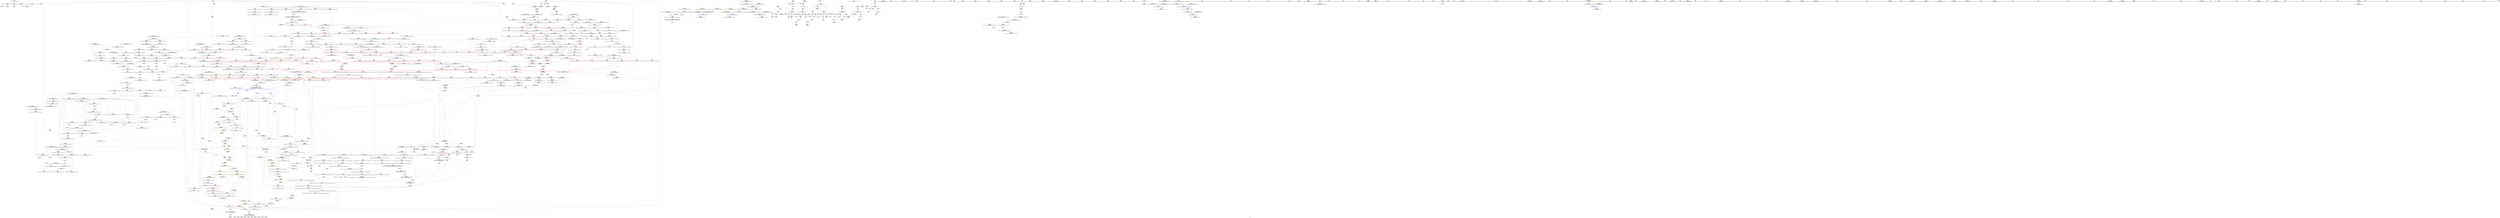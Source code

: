 digraph "SVFG" {
	label="SVFG";

	Node0x55a511174b00 [shape=record,color=grey,label="{NodeID: 0\nNullPtr}"];
	Node0x55a511174b00 -> Node0x55a5111c8800[style=solid];
	Node0x55a511174b00 -> Node0x55a5111e9220[style=solid];
	Node0x55a5111d02e0 [shape=record,color=red,label="{NodeID: 443\n655\<--604\n\<--__parent\n_ZSt11__make_heapIPdN9__gnu_cxx5__ops15_Iter_less_iterEEvT_S4_RT0_\n}"];
	Node0x55a5111d02e0 -> Node0x55a5111deab0[style=solid];
	Node0x55a5112497f0 [shape=record,color=black,label="{NodeID: 1218\nMR_26V_2 = PHI(MR_26V_4, MR_26V_1, )\npts\{10 13 \}\n|{<s0>27}}"];
	Node0x55a5112497f0:s0 -> Node0x55a511252510[style=dashed,color=blue];
	Node0x55a5111c4520 [shape=record,color=green,label="{NodeID: 111\n604\<--605\n__parent\<--__parent_field_insensitive\n_ZSt11__make_heapIPdN9__gnu_cxx5__ops15_Iter_less_iterEEvT_S4_RT0_\n}"];
	Node0x55a5111c4520 -> Node0x55a5111d0070[style=solid];
	Node0x55a5111c4520 -> Node0x55a5111d0140[style=solid];
	Node0x55a5111c4520 -> Node0x55a5111d0210[style=solid];
	Node0x55a5111c4520 -> Node0x55a5111d02e0[style=solid];
	Node0x55a5111c4520 -> Node0x55a5111ebd60[style=solid];
	Node0x55a5111c4520 -> Node0x55a5111ebf00[style=solid];
	Node0x55a5112c40a0 [shape=record,color=black,label="{NodeID: 1661\n824 = PHI(839, )\n}"];
	Node0x55a5111e5b50 [shape=record,color=red,label="{NodeID: 554\n1091\<--1081\n\<--__b.addr\n_ZSt4swapIdENSt9enable_ifIXsr6__and_ISt6__not_ISt15__is_tuple_likeIT_EESt21is_move_constructibleIS3_ESt18is_move_assignableIS3_EEE5valueEvE4typeERS3_SC_\n|{<s0>64}}"];
	Node0x55a5111e5b50:s0 -> Node0x55a5112cd3a0[style=solid,color=red];
	Node0x55a511259fa0 [shape=record,color=yellow,style=double,label="{NodeID: 1329\n207V_1 = ENCHI(MR_207V_0)\npts\{607 694 743 868 1084 1238 \}\nFun[_ZSt16__insertion_sortIPdN9__gnu_cxx5__ops15_Iter_less_iterEEvT_S4_T0_]}"];
	Node0x55a511259fa0 -> Node0x55a5111e6ac0[style=dashed];
	Node0x55a511259fa0 -> Node0x55a5111e6b90[style=dashed];
	Node0x55a5111c8ba0 [shape=record,color=black,label="{NodeID: 222\n90\<--89\nidxprom\<--\n_Z4dealv\n}"];
	Node0x55a5111eb610 [shape=record,color=blue,label="{NodeID: 665\n523\<--555\n__i\<--incdec.ptr\n_ZSt13__heap_selectIPdN9__gnu_cxx5__ops15_Iter_less_iterEEvT_S4_S4_T0_\n}"];
	Node0x55a5111eb610 -> Node0x55a511252a10[style=dashed];
	Node0x55a5111d6790 [shape=record,color=red,label="{NodeID: 333\n242\<--14\n\<--N\nmain\n}"];
	Node0x55a5111d6790 -> Node0x55a5111df9b0[style=solid];
	Node0x55a511208fd0 [shape=record,color=grey,label="{NodeID: 1108\n124 = Binary(75, 123, )\n}"];
	Node0x55a511208fd0 -> Node0x55a5111dd8b0[style=solid];
	Node0x55a5111c05c0 [shape=record,color=green,label="{NodeID: 1\n7\<--1\n__dso_handle\<--dummyObj\nGlob }"];
	Node0x55a5111d03b0 [shape=record,color=red,label="{NodeID: 444\n640\<--637\n\<--call\n_ZSt11__make_heapIPdN9__gnu_cxx5__ops15_Iter_less_iterEEvT_S4_RT0_\n}"];
	Node0x55a5111d03b0 -> Node0x55a5111ebe30[style=solid];
	Node0x55a511249cf0 [shape=record,color=black,label="{NodeID: 1219\nMR_179V_5 = PHI(MR_179V_6, MR_179V_4, )\npts\{1020 \}\n}"];
	Node0x55a511249cf0 -> Node0x55a5111e5260[style=dashed];
	Node0x55a511249cf0 -> Node0x55a5111e5330[style=dashed];
	Node0x55a511249cf0 -> Node0x55a5111e5400[style=dashed];
	Node0x55a511249cf0 -> Node0x55a5111e54d0[style=dashed];
	Node0x55a511249cf0 -> Node0x55a5111e55a0[style=dashed];
	Node0x55a511249cf0 -> Node0x55a5111ee530[style=dashed];
	Node0x55a511249cf0 -> Node0x55a5111ee600[style=dashed];
	Node0x55a5111c45f0 [shape=record,color=green,label="{NodeID: 112\n606\<--607\n__value\<--__value_field_insensitive\n_ZSt11__make_heapIPdN9__gnu_cxx5__ops15_Iter_less_iterEEvT_S4_RT0_\n|{|<s1>32}}"];
	Node0x55a5111c45f0 -> Node0x55a5111ebe30[style=solid];
	Node0x55a5111c45f0:s1 -> Node0x55a5112cd3a0[style=solid,color=red];
	Node0x55a5112c41b0 [shape=record,color=black,label="{NodeID: 1662\n833 = PHI(722, )\n}"];
	Node0x55a5112c41b0 -> Node0x55a5111e2820[style=solid];
	Node0x55a5111e5c20 [shape=record,color=red,label="{NodeID: 555\n1098\<--1081\n\<--__b.addr\n_ZSt4swapIdENSt9enable_ifIXsr6__and_ISt6__not_ISt15__is_tuple_likeIT_EESt21is_move_constructibleIS3_ESt18is_move_assignableIS3_EEE5valueEvE4typeERS3_SC_\n}"];
	Node0x55a5111e5c20 -> Node0x55a5111eec80[style=solid];
	Node0x55a5111c8c70 [shape=record,color=black,label="{NodeID: 223\n99\<--98\nidxprom3\<--sub2\n_Z4dealv\n}"];
	Node0x55a5111eb6e0 [shape=record,color=blue,label="{NodeID: 666\n563\<--560\n__first.addr\<--__first\n_ZSt11__sort_heapIPdN9__gnu_cxx5__ops15_Iter_less_iterEEvT_S4_RT0_\n}"];
	Node0x55a5111eb6e0 -> Node0x55a5111cf370[style=dashed];
	Node0x55a5111eb6e0 -> Node0x55a5111cf440[style=dashed];
	Node0x55a5111d6860 [shape=record,color=red,label="{NodeID: 334\n157\<--55\n\<--num\n_Z4dealv\n}"];
	Node0x55a5111d6860 -> Node0x55a5111e0eb0[style=solid];
	Node0x55a511209150 [shape=record,color=grey,label="{NodeID: 1109\n1375 = Binary(298, 1374, )\n}"];
	Node0x55a5111c0650 [shape=record,color=green,label="{NodeID: 2\n15\<--1\n\<--dummyObj\nCan only get source location for instruction, argument, global var or function.}"];
	Node0x55a5111d0480 [shape=record,color=red,label="{NodeID: 445\n646\<--645\n\<--call5\n_ZSt11__make_heapIPdN9__gnu_cxx5__ops15_Iter_less_iterEEvT_S4_RT0_\n|{<s0>33}}"];
	Node0x55a5111d0480:s0 -> Node0x55a5112ccb30[style=solid,color=red];
	Node0x55a51124a1f0 [shape=record,color=black,label="{NodeID: 1220\nMR_33V_3 = PHI(MR_33V_4, MR_33V_2, )\npts\{218 \}\n}"];
	Node0x55a51124a1f0 -> Node0x55a5111d7f20[style=dashed];
	Node0x55a51124a1f0 -> Node0x55a5111d7ff0[style=dashed];
	Node0x55a51124a1f0 -> Node0x55a5111d80c0[style=dashed];
	Node0x55a51124a1f0 -> Node0x55a5111ea430[style=dashed];
	Node0x55a5111c46c0 [shape=record,color=green,label="{NodeID: 113\n608\<--609\nagg.tmp\<--agg.tmp_field_insensitive\n_ZSt11__make_heapIPdN9__gnu_cxx5__ops15_Iter_less_iterEEvT_S4_RT0_\n}"];
	Node0x55a5112c4320 [shape=record,color=black,label="{NodeID: 1663\n914 = PHI(722, )\n}"];
	Node0x55a5112c4320 -> Node0x55a5111e36c0[style=solid];
	Node0x55a5111e5cf0 [shape=record,color=red,label="{NodeID: 556\n1089\<--1088\n\<--call\n_ZSt4swapIdENSt9enable_ifIXsr6__and_ISt6__not_ISt15__is_tuple_likeIT_EESt21is_move_constructibleIS3_ESt18is_move_assignableIS3_EEE5valueEvE4typeERS3_SC_\n}"];
	Node0x55a5111e5cf0 -> Node0x55a5111eeae0[style=solid];
	Node0x55a5111c8d40 [shape=record,color=black,label="{NodeID: 224\n105\<--104\nidxprom7\<--\n_Z4dealv\n}"];
	Node0x55a5111eb7b0 [shape=record,color=blue,label="{NodeID: 667\n565\<--561\n__last.addr\<--__last\n_ZSt11__sort_heapIPdN9__gnu_cxx5__ops15_Iter_less_iterEEvT_S4_RT0_\n}"];
	Node0x55a5111eb7b0 -> Node0x55a51123ecd0[style=dashed];
	Node0x55a5111d6930 [shape=record,color=red,label="{NodeID: 335\n178\<--57\n\<--num1\n_Z4dealv\n}"];
	Node0x55a5111d6930 -> Node0x55a511211660[style=solid];
	Node0x55a5112092d0 [shape=record,color=grey,label="{NodeID: 1110\n879 = Binary(878, 580, )\n}"];
	Node0x55a5112092d0 -> Node0x55a5111dd2b0[style=solid];
	Node0x55a5111c0900 [shape=record,color=green,label="{NodeID: 3\n17\<--1\n.str\<--dummyObj\nGlob }"];
	Node0x55a5111d0550 [shape=record,color=red,label="{NodeID: 446\n673\<--664\nthis1\<--this.addr\n_ZNK9__gnu_cxx5__ops15_Iter_less_iterclIPdS3_EEbT_T0_\n}"];
	Node0x55a51124a6f0 [shape=record,color=black,label="{NodeID: 1221\nMR_35V_2 = PHI(MR_35V_4, MR_35V_1, )\npts\{220 \}\n}"];
	Node0x55a51124a6f0 -> Node0x55a5111ea290[style=dashed];
	Node0x55a5111c4790 [shape=record,color=green,label="{NodeID: 114\n638\<--639\n_ZSt4moveIRdEONSt16remove_referenceIT_E4typeEOS2_\<--_ZSt4moveIRdEONSt16remove_referenceIT_E4typeEOS2__field_insensitive\n}"];
	Node0x55a5112c4460 [shape=record,color=black,label="{NodeID: 1664\n962 = PHI(660, )\n}"];
	Node0x55a5111e5dc0 [shape=record,color=red,label="{NodeID: 557\n1093\<--1092\n\<--call1\n_ZSt4swapIdENSt9enable_ifIXsr6__and_ISt6__not_ISt15__is_tuple_likeIT_EESt21is_move_constructibleIS3_ESt18is_move_assignableIS3_EEE5valueEvE4typeERS3_SC_\n}"];
	Node0x55a5111e5dc0 -> Node0x55a5111eebb0[style=solid];
	Node0x55a5111c8e10 [shape=record,color=black,label="{NodeID: 225\n120\<--119\nidxprom13\<--\n_Z4dealv\n}"];
	Node0x55a5111eb880 [shape=record,color=blue,label="{NodeID: 668\n567\<--562\n__comp.addr\<--__comp\n_ZSt11__sort_heapIPdN9__gnu_cxx5__ops15_Iter_less_iterEEvT_S4_RT0_\n}"];
	Node0x55a5111eb880 -> Node0x55a5111cf850[style=dashed];
	Node0x55a5111d6a00 [shape=record,color=red,label="{NodeID: 336\n133\<--59\n\<--num2\n_Z4dealv\n}"];
	Node0x55a5111d6a00 -> Node0x55a5112086d0[style=solid];
	Node0x55a5111dd130 [shape=record,color=grey,label="{NodeID: 1111\n1382 = Binary(353, 1381, )\n}"];
	Node0x55a5111c0990 [shape=record,color=green,label="{NodeID: 4\n19\<--1\n.str.1\<--dummyObj\nGlob }"];
	Node0x55a5111d0620 [shape=record,color=red,label="{NodeID: 447\n674\<--666\n\<--__it1.addr\n_ZNK9__gnu_cxx5__ops15_Iter_less_iterclIPdS3_EEbT_T0_\n}"];
	Node0x55a5111d0620 -> Node0x55a5111d07c0[style=solid];
	Node0x55a51124abf0 [shape=record,color=black,label="{NodeID: 1222\nMR_26V_2 = PHI(MR_26V_3, MR_26V_1, )\npts\{10 13 \}\n|{<s0>11|<s1>11}}"];
	Node0x55a51124abf0:s0 -> Node0x55a51125d880[style=dashed,color=red];
	Node0x55a51124abf0:s1 -> Node0x55a51125d990[style=dashed,color=red];
	Node0x55a5111c9220 [shape=record,color=green,label="{NodeID: 115\n649\<--650\n_ZSt13__adjust_heapIPdldN9__gnu_cxx5__ops15_Iter_less_iterEEvT_T0_S5_T1_T2_\<--_ZSt13__adjust_heapIPdldN9__gnu_cxx5__ops15_Iter_less_iterEEvT_T0_S5_T1_T2__field_insensitive\n}"];
	Node0x55a5112c4570 [shape=record,color=black,label="{NodeID: 1665\n966 = PHI(660, )\n}"];
	Node0x55a5111e5e90 [shape=record,color=red,label="{NodeID: 558\n1097\<--1096\n\<--call2\n_ZSt4swapIdENSt9enable_ifIXsr6__and_ISt6__not_ISt15__is_tuple_likeIT_EESt21is_move_constructibleIS3_ESt18is_move_assignableIS3_EEE5valueEvE4typeERS3_SC_\n}"];
	Node0x55a5111e5e90 -> Node0x55a5111eec80[style=solid];
	Node0x55a5111c8ee0 [shape=record,color=black,label="{NodeID: 226\n128\<--127\nidxprom18\<--sub17\n_Z4dealv\n}"];
	Node0x55a5111eb950 [shape=record,color=blue,label="{NodeID: 669\n565\<--583\n__last.addr\<--incdec.ptr\n_ZSt11__sort_heapIPdN9__gnu_cxx5__ops15_Iter_less_iterEEvT_S4_RT0_\n}"];
	Node0x55a5111eb950 -> Node0x55a5111cf6b0[style=dashed];
	Node0x55a5111eb950 -> Node0x55a5111cf780[style=dashed];
	Node0x55a5111eb950 -> Node0x55a51123ecd0[style=dashed];
	Node0x55a5111d6ad0 [shape=record,color=red,label="{NodeID: 337\n186\<--59\n\<--num2\n_Z4dealv\n}"];
	Node0x55a5111d6ad0 -> Node0x55a5111d1350[style=solid];
	Node0x55a5111dd2b0 [shape=record,color=grey,label="{NodeID: 1112\n880 = Binary(879, 303, )\n}"];
	Node0x55a5111dd2b0 -> Node0x55a5111ed830[style=solid];
	Node0x55a5111c0a20 [shape=record,color=green,label="{NodeID: 5\n21\<--1\n.str.2\<--dummyObj\nGlob }"];
	Node0x55a5111d06f0 [shape=record,color=red,label="{NodeID: 448\n676\<--668\n\<--__it2.addr\n_ZNK9__gnu_cxx5__ops15_Iter_less_iterclIPdS3_EEbT_T0_\n}"];
	Node0x55a5111d06f0 -> Node0x55a5111d0890[style=solid];
	Node0x55a51124b0f0 [shape=record,color=black,label="{NodeID: 1223\nMR_26V_7 = PHI(MR_26V_9, MR_26V_3, )\npts\{10 13 \}\n|{<s0>25}}"];
	Node0x55a51124b0f0:s0 -> Node0x55a5111f5c60[style=dashed,color=blue];
	Node0x55a5111c9320 [shape=record,color=green,label="{NodeID: 116\n664\<--665\nthis.addr\<--this.addr_field_insensitive\n_ZNK9__gnu_cxx5__ops15_Iter_less_iterclIPdS3_EEbT_T0_\n}"];
	Node0x55a5111c9320 -> Node0x55a5111d0550[style=solid];
	Node0x55a5111c9320 -> Node0x55a5111ebfd0[style=solid];
	Node0x55a5112c4680 [shape=record,color=black,label="{NodeID: 1666\n976 = PHI(660, )\n}"];
	Node0x55a5111e5f60 [shape=record,color=red,label="{NodeID: 559\n1125\<--1109\n\<--__first.addr\n_ZSt16__insertion_sortIPdN9__gnu_cxx5__ops15_Iter_less_iterEEvT_S4_T0_\n}"];
	Node0x55a5111e5f60 -> Node0x55a511213a60[style=solid];
	Node0x55a5111c8fb0 [shape=record,color=black,label="{NodeID: 227\n142\<--141\nidx.ext26\<--\n_Z4dealv\n}"];
	Node0x55a5111eba20 [shape=record,color=blue,label="{NodeID: 670\n596\<--593\n__first.addr\<--__first\n_ZSt11__make_heapIPdN9__gnu_cxx5__ops15_Iter_less_iterEEvT_S4_RT0_\n}"];
	Node0x55a5111eba20 -> Node0x55a5111cf920[style=dashed];
	Node0x55a5111eba20 -> Node0x55a5111cf9f0[style=dashed];
	Node0x55a5111eba20 -> Node0x55a5111cfac0[style=dashed];
	Node0x55a5111eba20 -> Node0x55a5111cfb90[style=dashed];
	Node0x55a5111d6ba0 [shape=record,color=red,label="{NodeID: 338\n85\<--61\n\<--i\n_Z4dealv\n}"];
	Node0x55a5111d6ba0 -> Node0x55a511212fe0[style=solid];
	Node0x55a5111dd430 [shape=record,color=grey,label="{NodeID: 1113\n132 = Binary(70, 131, )\n}"];
	Node0x55a5111dd430 -> Node0x55a5112086d0[style=solid];
	Node0x55a5111c0ab0 [shape=record,color=green,label="{NodeID: 6\n23\<--1\n.str.3\<--dummyObj\nGlob }"];
	Node0x55a5111d07c0 [shape=record,color=red,label="{NodeID: 449\n675\<--674\n\<--\n_ZNK9__gnu_cxx5__ops15_Iter_less_iterclIPdS3_EEbT_T0_\n}"];
	Node0x55a5111d07c0 -> Node0x55a5112126e0[style=solid];
	Node0x55a5111c93f0 [shape=record,color=green,label="{NodeID: 117\n666\<--667\n__it1.addr\<--__it1.addr_field_insensitive\n_ZNK9__gnu_cxx5__ops15_Iter_less_iterclIPdS3_EEbT_T0_\n}"];
	Node0x55a5111c93f0 -> Node0x55a5111d0620[style=solid];
	Node0x55a5111c93f0 -> Node0x55a5111ec0a0[style=solid];
	Node0x55a5112c4790 [shape=record,color=black,label="{NodeID: 1667\n990 = PHI(660, )\n}"];
	Node0x55a5111e6030 [shape=record,color=red,label="{NodeID: 560\n1130\<--1109\n\<--__first.addr\n_ZSt16__insertion_sortIPdN9__gnu_cxx5__ops15_Iter_less_iterEEvT_S4_T0_\n}"];
	Node0x55a5111e6030 -> Node0x55a5111d4cc0[style=solid];
	Node0x55a5111c9080 [shape=record,color=black,label="{NodeID: 228\n154\<--153\nidxprom32\<--\n_Z4dealv\n}"];
	Node0x55a5111ebaf0 [shape=record,color=blue,label="{NodeID: 671\n598\<--594\n__last.addr\<--__last\n_ZSt11__make_heapIPdN9__gnu_cxx5__ops15_Iter_less_iterEEvT_S4_RT0_\n}"];
	Node0x55a5111ebaf0 -> Node0x55a5111cfc60[style=dashed];
	Node0x55a5111ebaf0 -> Node0x55a5111cfd30[style=dashed];
	Node0x55a5111d6c70 [shape=record,color=red,label="{NodeID: 339\n89\<--61\n\<--i\n_Z4dealv\n}"];
	Node0x55a5111d6c70 -> Node0x55a5111c8ba0[style=solid];
	Node0x55a5111dd5b0 [shape=record,color=grey,label="{NodeID: 1114\n131 = Binary(122, 130, )\n}"];
	Node0x55a5111dd5b0 -> Node0x55a5111dd430[style=solid];
	Node0x55a5111c12f0 [shape=record,color=green,label="{NodeID: 7\n26\<--1\n\<--dummyObj\nCan only get source location for instruction, argument, global var or function.}"];
	Node0x55a5111d0890 [shape=record,color=red,label="{NodeID: 450\n677\<--676\n\<--\n_ZNK9__gnu_cxx5__ops15_Iter_less_iterclIPdS3_EEbT_T0_\n}"];
	Node0x55a5111d0890 -> Node0x55a5112126e0[style=solid];
	Node0x55a5111c94c0 [shape=record,color=green,label="{NodeID: 118\n668\<--669\n__it2.addr\<--__it2.addr_field_insensitive\n_ZNK9__gnu_cxx5__ops15_Iter_less_iterclIPdS3_EEbT_T0_\n}"];
	Node0x55a5111c94c0 -> Node0x55a5111d06f0[style=solid];
	Node0x55a5111c94c0 -> Node0x55a5111ec170[style=solid];
	Node0x55a5112c48d0 [shape=record,color=black,label="{NodeID: 1668\n998 = PHI(660, )\n}"];
	Node0x55a5111e6100 [shape=record,color=red,label="{NodeID: 561\n1139\<--1109\n\<--__first.addr\n_ZSt16__insertion_sortIPdN9__gnu_cxx5__ops15_Iter_less_iterEEvT_S4_T0_\n|{<s0>66}}"];
	Node0x55a5111e6100:s0 -> Node0x55a5112c8fb0[style=solid,color=red];
	Node0x55a5111c9150 [shape=record,color=black,label="{NodeID: 229\n175\<--174\nidxprom44\<--sub43\n_Z4dealv\n}"];
	Node0x55a5111ebbc0 [shape=record,color=blue,label="{NodeID: 672\n600\<--595\n__comp.addr\<--__comp\n_ZSt11__make_heapIPdN9__gnu_cxx5__ops15_Iter_less_iterEEvT_S4_RT0_\n}"];
	Node0x55a5111ebbc0 -> Node0x55a5111cfe00[style=dashed];
	Node0x55a5111d6d40 [shape=record,color=red,label="{NodeID: 340\n97\<--61\n\<--i\n_Z4dealv\n}"];
	Node0x55a5111d6d40 -> Node0x55a511208cd0[style=solid];
	Node0x55a5111dd730 [shape=record,color=grey,label="{NodeID: 1115\n127 = Binary(125, 126, )\n}"];
	Node0x55a5111dd730 -> Node0x55a5111c8ee0[style=solid];
	Node0x55a5111c1380 [shape=record,color=green,label="{NodeID: 8\n70\<--1\n\<--dummyObj\nCan only get source location for instruction, argument, global var or function.}"];
	Node0x55a5111d0960 [shape=record,color=red,label="{NodeID: 451\n705\<--685\n\<--__first.addr\n_ZSt10__pop_heapIPdN9__gnu_cxx5__ops15_Iter_less_iterEEvT_S4_S4_RT0_\n|{<s0>35}}"];
	Node0x55a5111d0960:s0 -> Node0x55a5112cd3a0[style=solid,color=red];
	Node0x55a51124bff0 [shape=record,color=black,label="{NodeID: 1226\nMR_26V_3 = PHI(MR_26V_1, MR_26V_4, )\npts\{10 13 \}\n|{|<s2>33}}"];
	Node0x55a51124bff0 -> Node0x55a5111d03b0[style=dashed];
	Node0x55a51124bff0 -> Node0x55a5111d0480[style=dashed];
	Node0x55a51124bff0:s2 -> Node0x55a5112460f0[style=dashed,color=red];
	Node0x55a5111c9590 [shape=record,color=green,label="{NodeID: 119\n685\<--686\n__first.addr\<--__first.addr_field_insensitive\n_ZSt10__pop_heapIPdN9__gnu_cxx5__ops15_Iter_less_iterEEvT_S4_S4_RT0_\n}"];
	Node0x55a5111c9590 -> Node0x55a5111d0960[style=solid];
	Node0x55a5111c9590 -> Node0x55a5111d0a30[style=solid];
	Node0x55a5111c9590 -> Node0x55a5111d0b00[style=solid];
	Node0x55a5111c9590 -> Node0x55a5111ec240[style=solid];
	Node0x55a5112c4a10 [shape=record,color=black,label="{NodeID: 1669\n1030 = PHI(660, )\n}"];
	Node0x55a5111e61d0 [shape=record,color=red,label="{NodeID: 562\n1146\<--1109\n\<--__first.addr\n_ZSt16__insertion_sortIPdN9__gnu_cxx5__ops15_Iter_less_iterEEvT_S4_T0_\n|{<s0>68}}"];
	Node0x55a5111e61d0:s0 -> Node0x55a5112c72d0[style=solid,color=red];
	Node0x55a5111d1350 [shape=record,color=black,label="{NodeID: 230\n54\<--186\n_Z4dealv_ret\<--\n_Z4dealv\n|{<s0>11}}"];
	Node0x55a5111d1350:s0 -> Node0x55a5112c2c60[style=solid,color=blue];
	Node0x55a5111ebc90 [shape=record,color=blue,label="{NodeID: 673\n602\<--627\n__len\<--sub.ptr.div4\n_ZSt11__make_heapIPdN9__gnu_cxx5__ops15_Iter_less_iterEEvT_S4_RT0_\n}"];
	Node0x55a5111ebc90 -> Node0x55a5111cfed0[style=dashed];
	Node0x55a5111ebc90 -> Node0x55a5111cffa0[style=dashed];
	Node0x55a5111ebc90 -> Node0x55a5112488f0[style=dashed];
	Node0x55a5111d6e10 [shape=record,color=red,label="{NodeID: 341\n104\<--61\n\<--i\n_Z4dealv\n}"];
	Node0x55a5111d6e10 -> Node0x55a5111c8d40[style=solid];
	Node0x55a5111dd8b0 [shape=record,color=grey,label="{NodeID: 1116\n125 = Binary(124, 96, )\n}"];
	Node0x55a5111dd8b0 -> Node0x55a5111dd730[style=solid];
	Node0x55a5111c1410 [shape=record,color=green,label="{NodeID: 9\n75\<--1\n\<--dummyObj\nCan only get source location for instruction, argument, global var or function.}"];
	Node0x55a5111d0a30 [shape=record,color=red,label="{NodeID: 452\n710\<--685\n\<--__first.addr\n_ZSt10__pop_heapIPdN9__gnu_cxx5__ops15_Iter_less_iterEEvT_S4_S4_RT0_\n|{<s0>37}}"];
	Node0x55a5111d0a30:s0 -> Node0x55a5112cc620[style=solid,color=red];
	Node0x55a51124c4f0 [shape=record,color=black,label="{NodeID: 1227\nMR_202V_2 = PHI(MR_202V_1, MR_202V_4, )\npts\{1114 \}\n}"];
	Node0x55a5111c9660 [shape=record,color=green,label="{NodeID: 120\n687\<--688\n__last.addr\<--__last.addr_field_insensitive\n_ZSt10__pop_heapIPdN9__gnu_cxx5__ops15_Iter_less_iterEEvT_S4_S4_RT0_\n}"];
	Node0x55a5111c9660 -> Node0x55a5111d0bd0[style=solid];
	Node0x55a5111c9660 -> Node0x55a5111ec310[style=solid];
	Node0x55a5112c4b50 [shape=record,color=black,label="{NodeID: 1670\n1042 = PHI(660, )\n}"];
	Node0x55a5111e62a0 [shape=record,color=red,label="{NodeID: 563\n1155\<--1109\n\<--__first.addr\n_ZSt16__insertion_sortIPdN9__gnu_cxx5__ops15_Iter_less_iterEEvT_S4_T0_\n}"];
	Node0x55a5111e62a0 -> Node0x55a5111ef090[style=solid];
	Node0x55a51125a8a0 [shape=record,color=yellow,style=double,label="{NodeID: 1338\n117V_1 = ENCHI(MR_117V_0)\npts\{694 743 868 1084 1116 1238 \}\nFun[_ZSt11__make_heapIPdN9__gnu_cxx5__ops15_Iter_less_iterEEvT_S4_RT0_]}"];
	Node0x55a51125a8a0 -> Node0x55a5111d03b0[style=dashed];
	Node0x55a51125a8a0 -> Node0x55a5111d0480[style=dashed];
	Node0x55a5111d1420 [shape=record,color=black,label="{NodeID: 231\n247\<--246\nidxprom\<--\nmain\n}"];
	Node0x55a5111ebd60 [shape=record,color=blue,label="{NodeID: 674\n604\<--631\n__parent\<--div\n_ZSt11__make_heapIPdN9__gnu_cxx5__ops15_Iter_less_iterEEvT_S4_RT0_\n}"];
	Node0x55a5111ebd60 -> Node0x55a5111d0070[style=dashed];
	Node0x55a5111ebd60 -> Node0x55a5111d0140[style=dashed];
	Node0x55a5111ebd60 -> Node0x55a5111d0210[style=dashed];
	Node0x55a5111ebd60 -> Node0x55a5111d02e0[style=dashed];
	Node0x55a5111ebd60 -> Node0x55a5111ebf00[style=dashed];
	Node0x55a5111ebd60 -> Node0x55a511248df0[style=dashed];
	Node0x55a5111d6ee0 [shape=record,color=red,label="{NodeID: 342\n109\<--61\n\<--i\n_Z4dealv\n}"];
	Node0x55a5111d6ee0 -> Node0x55a511208550[style=solid];
	Node0x55a5111dda30 [shape=record,color=grey,label="{NodeID: 1117\n297 = Binary(296, 298, )\n|{<s0>13}}"];
	Node0x55a5111dda30:s0 -> Node0x55a5112c9660[style=solid,color=red];
	Node0x55a5111c14a0 [shape=record,color=green,label="{NodeID: 10\n96\<--1\n\<--dummyObj\nCan only get source location for instruction, argument, global var or function.}"];
	Node0x55a5111d0b00 [shape=record,color=red,label="{NodeID: 453\n712\<--685\n\<--__first.addr\n_ZSt10__pop_heapIPdN9__gnu_cxx5__ops15_Iter_less_iterEEvT_S4_S4_RT0_\n}"];
	Node0x55a5111d0b00 -> Node0x55a5111d2530[style=solid];
	Node0x55a51124c9f0 [shape=record,color=black,label="{NodeID: 1228\nMR_204V_2 = PHI(MR_204V_1, MR_204V_3, )\npts\{1116 \}\n}"];
	Node0x55a5111c9730 [shape=record,color=green,label="{NodeID: 121\n689\<--690\n__result.addr\<--__result.addr_field_insensitive\n_ZSt10__pop_heapIPdN9__gnu_cxx5__ops15_Iter_less_iterEEvT_S4_S4_RT0_\n}"];
	Node0x55a5111c9730 -> Node0x55a5111d0ca0[style=solid];
	Node0x55a5111c9730 -> Node0x55a5111d0d70[style=solid];
	Node0x55a5111c9730 -> Node0x55a5111ec3e0[style=solid];
	Node0x55a5112c4c90 [shape=record,color=black,label="{NodeID: 1671\n1088 = PHI(722, )\n}"];
	Node0x55a5112c4c90 -> Node0x55a5111e5cf0[style=solid];
	Node0x55a5111e6370 [shape=record,color=red,label="{NodeID: 564\n1126\<--1111\n\<--__last.addr\n_ZSt16__insertion_sortIPdN9__gnu_cxx5__ops15_Iter_less_iterEEvT_S4_T0_\n}"];
	Node0x55a5111e6370 -> Node0x55a511213a60[style=solid];
	Node0x55a51125aa10 [shape=record,color=yellow,style=double,label="{NodeID: 1339\n26V_1 = ENCHI(MR_26V_0)\npts\{10 13 \}\nFun[_ZSt9iter_swapIPdS0_EvT_T0_]|{<s0>62|<s1>62|<s2>62}}"];
	Node0x55a51125aa10:s0 -> Node0x55a5111e5cf0[style=dashed,color=red];
	Node0x55a51125aa10:s1 -> Node0x55a5111e5dc0[style=dashed,color=red];
	Node0x55a51125aa10:s2 -> Node0x55a5111eebb0[style=dashed,color=red];
	Node0x55a5111d14f0 [shape=record,color=black,label="{NodeID: 232\n294\<--292\nsub.ptr.lhs.cast\<--\n_ZSt6__sortIPdN9__gnu_cxx5__ops15_Iter_less_iterEEvT_S4_T0_\n}"];
	Node0x55a5111d14f0 -> Node0x55a5111ddbb0[style=solid];
	Node0x55a5111ebe30 [shape=record,color=blue,label="{NodeID: 675\n606\<--640\n__value\<--\n_ZSt11__make_heapIPdN9__gnu_cxx5__ops15_Iter_less_iterEEvT_S4_RT0_\n}"];
	Node0x55a5111ebe30 -> Node0x55a5111d03b0[style=dashed];
	Node0x55a5111ebe30 -> Node0x55a5111d0480[style=dashed];
	Node0x55a5111ebe30 -> Node0x55a5111ebe30[style=dashed];
	Node0x55a5111ebe30 -> Node0x55a5112492f0[style=dashed];
	Node0x55a5111d6fb0 [shape=record,color=red,label="{NodeID: 343\n115\<--63\n\<--i9\n_Z4dealv\n}"];
	Node0x55a5111d6fb0 -> Node0x55a5112123e0[style=solid];
	Node0x55a5111ddbb0 [shape=record,color=grey,label="{NodeID: 1118\n296 = Binary(294, 295, )\n}"];
	Node0x55a5111ddbb0 -> Node0x55a5111dda30[style=solid];
	Node0x55a5111c15a0 [shape=record,color=green,label="{NodeID: 11\n298\<--1\n\<--dummyObj\nCan only get source location for instruction, argument, global var or function.}"];
	Node0x55a5111d0bd0 [shape=record,color=red,label="{NodeID: 454\n711\<--687\n\<--__last.addr\n_ZSt10__pop_heapIPdN9__gnu_cxx5__ops15_Iter_less_iterEEvT_S4_S4_RT0_\n}"];
	Node0x55a5111d0bd0 -> Node0x55a5111d2460[style=solid];
	Node0x55a51123f3f0 [shape=record,color=black,label="{NodeID: 1229\nMR_26V_2 = PHI(MR_26V_1, MR_26V_3, )\npts\{10 13 \}\n|{<s0>20|<s1>22}}"];
	Node0x55a51123f3f0:s0 -> Node0x55a5111f6c60[style=dashed,color=blue];
	Node0x55a51123f3f0:s1 -> Node0x55a5112451f0[style=dashed,color=blue];
	Node0x55a5111c9800 [shape=record,color=green,label="{NodeID: 122\n691\<--692\n__comp.addr\<--__comp.addr_field_insensitive\n_ZSt10__pop_heapIPdN9__gnu_cxx5__ops15_Iter_less_iterEEvT_S4_S4_RT0_\n}"];
	Node0x55a5111c9800 -> Node0x55a5111d0e40[style=solid];
	Node0x55a5111c9800 -> Node0x55a5111ec4b0[style=solid];
	Node0x55a5112c4e60 [shape=record,color=black,label="{NodeID: 1672\n1092 = PHI(722, )\n}"];
	Node0x55a5112c4e60 -> Node0x55a5111e5dc0[style=solid];
	Node0x55a5111e6440 [shape=record,color=red,label="{NodeID: 565\n1135\<--1111\n\<--__last.addr\n_ZSt16__insertion_sortIPdN9__gnu_cxx5__ops15_Iter_less_iterEEvT_S4_T0_\n}"];
	Node0x55a5111e6440 -> Node0x55a5112120e0[style=solid];
	Node0x55a5111d15c0 [shape=record,color=black,label="{NodeID: 233\n295\<--293\nsub.ptr.rhs.cast\<--\n_ZSt6__sortIPdN9__gnu_cxx5__ops15_Iter_less_iterEEvT_S4_T0_\n}"];
	Node0x55a5111d15c0 -> Node0x55a5111ddbb0[style=solid];
	Node0x55a5111ebf00 [shape=record,color=blue,label="{NodeID: 676\n604\<--656\n__parent\<--dec\n_ZSt11__make_heapIPdN9__gnu_cxx5__ops15_Iter_less_iterEEvT_S4_RT0_\n}"];
	Node0x55a5111ebf00 -> Node0x55a5111d0070[style=dashed];
	Node0x55a5111ebf00 -> Node0x55a5111d0140[style=dashed];
	Node0x55a5111ebf00 -> Node0x55a5111d0210[style=dashed];
	Node0x55a5111ebf00 -> Node0x55a5111d02e0[style=dashed];
	Node0x55a5111ebf00 -> Node0x55a5111ebf00[style=dashed];
	Node0x55a5111ebf00 -> Node0x55a511248df0[style=dashed];
	Node0x55a5111d7080 [shape=record,color=red,label="{NodeID: 344\n119\<--63\n\<--i9\n_Z4dealv\n}"];
	Node0x55a5111d7080 -> Node0x55a5111c8e10[style=solid];
	Node0x55a5111ddd30 [shape=record,color=grey,label="{NodeID: 1119\n302 = Binary(299, 303, )\n|{<s0>14}}"];
	Node0x55a5111ddd30:s0 -> Node0x55a5112c82b0[style=solid,color=red];
	Node0x55a5111c16a0 [shape=record,color=green,label="{NodeID: 12\n303\<--1\n\<--dummyObj\nCan only get source location for instruction, argument, global var or function.}"];
	Node0x55a5111d0ca0 [shape=record,color=red,label="{NodeID: 455\n701\<--689\n\<--__result.addr\n_ZSt10__pop_heapIPdN9__gnu_cxx5__ops15_Iter_less_iterEEvT_S4_S4_RT0_\n|{<s0>34}}"];
	Node0x55a5111d0ca0:s0 -> Node0x55a5112cd3a0[style=solid,color=red];
	Node0x55a51123f8f0 [shape=record,color=black,label="{NodeID: 1230\nMR_26V_2 = PHI(MR_26V_3, MR_26V_1, )\npts\{10 13 \}\n|{<s0>21|<s1>73|<s2>73}}"];
	Node0x55a51123f8f0:s0 -> Node0x55a5112451f0[style=dashed,color=blue];
	Node0x55a51123f8f0:s1 -> Node0x55a5111e7a30[style=dashed,color=red];
	Node0x55a51123f8f0:s2 -> Node0x55a511251610[style=dashed,color=red];
	Node0x55a5111c98d0 [shape=record,color=green,label="{NodeID: 123\n693\<--694\n__value\<--__value_field_insensitive\n_ZSt10__pop_heapIPdN9__gnu_cxx5__ops15_Iter_less_iterEEvT_S4_S4_RT0_\n|{|<s1>36}}"];
	Node0x55a5111c98d0 -> Node0x55a5111ec580[style=solid];
	Node0x55a5111c98d0:s1 -> Node0x55a5112cd3a0[style=solid,color=red];
	Node0x55a5112c4fa0 [shape=record,color=black,label="{NodeID: 1673\n1140 = PHI(660, )\n}"];
	Node0x55a5111e6510 [shape=record,color=red,label="{NodeID: 566\n1134\<--1113\n\<--__i\n_ZSt16__insertion_sortIPdN9__gnu_cxx5__ops15_Iter_less_iterEEvT_S4_T0_\n}"];
	Node0x55a5111e6510 -> Node0x55a5112120e0[style=solid];
	Node0x55a5111d1690 [shape=record,color=black,label="{NodeID: 234\n344\<--342\nsub.ptr.lhs.cast\<--\n_ZSt16__introsort_loopIPdlN9__gnu_cxx5__ops15_Iter_less_iterEEvT_S4_T0_T1_\n}"];
	Node0x55a5111d1690 -> Node0x55a511207c50[style=solid];
	Node0x55a5111ebfd0 [shape=record,color=blue,label="{NodeID: 677\n664\<--661\nthis.addr\<--this\n_ZNK9__gnu_cxx5__ops15_Iter_less_iterclIPdS3_EEbT_T0_\n}"];
	Node0x55a5111ebfd0 -> Node0x55a5111d0550[style=dashed];
	Node0x55a5111d7150 [shape=record,color=red,label="{NodeID: 345\n126\<--63\n\<--i9\n_Z4dealv\n}"];
	Node0x55a5111d7150 -> Node0x55a5111dd730[style=solid];
	Node0x55a5111ddeb0 [shape=record,color=grey,label="{NodeID: 1120\n910 = Binary(909, 580, )\n}"];
	Node0x55a5111ddeb0 -> Node0x55a5111de030[style=solid];
	Node0x55a5111c17a0 [shape=record,color=green,label="{NodeID: 13\n349\<--1\n\<--dummyObj\nCan only get source location for instruction, argument, global var or function.}"];
	Node0x55a5111d0d70 [shape=record,color=red,label="{NodeID: 456\n708\<--689\n\<--__result.addr\n_ZSt10__pop_heapIPdN9__gnu_cxx5__ops15_Iter_less_iterEEvT_S4_S4_RT0_\n}"];
	Node0x55a5111d0d70 -> Node0x55a5111ec650[style=solid];
	Node0x55a51123fdf0 [shape=record,color=black,label="{NodeID: 1231\nMR_213V_3 = PHI(MR_213V_4, MR_213V_2, )\npts\{1182 \}\n}"];
	Node0x55a51123fdf0 -> Node0x55a5111e6e00[style=dashed];
	Node0x55a51123fdf0 -> Node0x55a5111e6ed0[style=dashed];
	Node0x55a51123fdf0 -> Node0x55a5111e6fa0[style=dashed];
	Node0x55a51123fdf0 -> Node0x55a5111ef4a0[style=dashed];
	Node0x55a5111c99a0 [shape=record,color=green,label="{NodeID: 124\n695\<--696\nagg.tmp\<--agg.tmp_field_insensitive\n_ZSt10__pop_heapIPdN9__gnu_cxx5__ops15_Iter_less_iterEEvT_S4_S4_RT0_\n}"];
	Node0x55a5112c50b0 [shape=record,color=black,label="{NodeID: 1674\n1143 = PHI(722, )\n}"];
	Node0x55a5112c50b0 -> Node0x55a5111e6ac0[style=solid];
	Node0x55a5111e65e0 [shape=record,color=red,label="{NodeID: 567\n1138\<--1113\n\<--__i\n_ZSt16__insertion_sortIPdN9__gnu_cxx5__ops15_Iter_less_iterEEvT_S4_T0_\n|{<s0>66}}"];
	Node0x55a5111e65e0:s0 -> Node0x55a5112c8c30[style=solid,color=red];
	Node0x55a5111d1760 [shape=record,color=black,label="{NodeID: 235\n345\<--343\nsub.ptr.rhs.cast\<--\n_ZSt16__introsort_loopIPdlN9__gnu_cxx5__ops15_Iter_less_iterEEvT_S4_T0_T1_\n}"];
	Node0x55a5111d1760 -> Node0x55a511207c50[style=solid];
	Node0x55a5111ec0a0 [shape=record,color=blue,label="{NodeID: 678\n666\<--662\n__it1.addr\<--__it1\n_ZNK9__gnu_cxx5__ops15_Iter_less_iterclIPdS3_EEbT_T0_\n}"];
	Node0x55a5111ec0a0 -> Node0x55a5111d0620[style=dashed];
	Node0x55a5111d7220 [shape=record,color=red,label="{NodeID: 346\n137\<--63\n\<--i9\n_Z4dealv\n}"];
	Node0x55a5111d7220 -> Node0x55a5112083d0[style=solid];
	Node0x55a5111de030 [shape=record,color=grey,label="{NodeID: 1121\n911 = Binary(910, 303, )\n}"];
	Node0x55a5111de030 -> Node0x55a5111edaa0[style=solid];
	Node0x55a5111c18a0 [shape=record,color=green,label="{NodeID: 14\n353\<--1\n\<--dummyObj\nCan only get source location for instruction, argument, global var or function.|{<s0>37}}"];
	Node0x55a5111c18a0:s0 -> Node0x55a5112cc830[style=solid,color=red];
	Node0x55a5111d0e40 [shape=record,color=red,label="{NodeID: 457\n719\<--691\n\<--__comp.addr\n_ZSt10__pop_heapIPdN9__gnu_cxx5__ops15_Iter_less_iterEEvT_S4_S4_RT0_\n}"];
	Node0x55a5112402f0 [shape=record,color=black,label="{NodeID: 1232\nMR_26V_3 = PHI(MR_26V_2, MR_26V_1, )\npts\{10 13 \}\n|{<s0>85}}"];
	Node0x55a5112402f0:s0 -> Node0x55a51124d1b0[style=dashed,color=blue];
	Node0x55a5111c9a70 [shape=record,color=green,label="{NodeID: 125\n724\<--725\n__t.addr\<--__t.addr_field_insensitive\n_ZSt4moveIRdEONSt16remove_referenceIT_E4typeEOS2_\n}"];
	Node0x55a5111c9a70 -> Node0x55a5111d1180[style=solid];
	Node0x55a5111c9a70 -> Node0x55a5111ec720[style=solid];
	Node0x55a5112c5220 [shape=record,color=black,label="{NodeID: 1675\n1150 = PHI(1207, )\n}"];
	Node0x55a5111e66b0 [shape=record,color=red,label="{NodeID: 568\n1142\<--1113\n\<--__i\n_ZSt16__insertion_sortIPdN9__gnu_cxx5__ops15_Iter_less_iterEEvT_S4_T0_\n|{<s0>67}}"];
	Node0x55a5111e66b0:s0 -> Node0x55a5112cd3a0[style=solid,color=red];
	Node0x55a5111d1830 [shape=record,color=black,label="{NodeID: 236\n390\<--386\ncast\<--\n_ZSt4__lgl\n}"];
	Node0x55a5111ec170 [shape=record,color=blue,label="{NodeID: 679\n668\<--663\n__it2.addr\<--__it2\n_ZNK9__gnu_cxx5__ops15_Iter_less_iterclIPdS3_EEbT_T0_\n}"];
	Node0x55a5111ec170 -> Node0x55a5111d06f0[style=dashed];
	Node0x55a5111d72f0 [shape=record,color=red,label="{NodeID: 347\n149\<--65\n\<--i28\n_Z4dealv\n}"];
	Node0x55a5111d72f0 -> Node0x55a511214060[style=solid];
	Node0x55a5111de1b0 [shape=record,color=grey,label="{NodeID: 1122\n417 = Binary(416, 298, )\n}"];
	Node0x55a5111de1b0 -> Node0x55a511212860[style=solid];
	Node0x55a5111c19a0 [shape=record,color=green,label="{NodeID: 15\n364\<--1\n\<--dummyObj\nCan only get source location for instruction, argument, global var or function.}"];
	Node0x55a5111d0f10 [shape=record,color=red,label="{NodeID: 458\n703\<--702\n\<--call\n_ZSt10__pop_heapIPdN9__gnu_cxx5__ops15_Iter_less_iterEEvT_S4_S4_RT0_\n}"];
	Node0x55a5111d0f10 -> Node0x55a5111ec580[style=solid];
	Node0x55a51124f310 [shape=record,color=black,label="{NodeID: 1233\nMR_10V_3 = PHI(MR_10V_4, MR_10V_2, )\npts\{58 \}\n}"];
	Node0x55a51124f310 -> Node0x55a5111d6930[style=dashed];
	Node0x55a51124f310 -> Node0x55a5111e9db0[style=dashed];
	Node0x55a5111c9b40 [shape=record,color=green,label="{NodeID: 126\n734\<--735\n__comp\<--__comp_field_insensitive\n_ZSt13__adjust_heapIPdldN9__gnu_cxx5__ops15_Iter_less_iterEEvT_T0_S5_T1_T2_\n|{<s0>38|<s1>41}}"];
	Node0x55a5111c9b40:s0 -> Node0x55a5112c8430[style=solid,color=red];
	Node0x55a5111c9b40:s1 -> Node0x55a5112cd260[style=solid,color=red];
	Node0x55a5112c5330 [shape=record,color=black,label="{NodeID: 1676\n1153 = PHI(722, )\n}"];
	Node0x55a5112c5330 -> Node0x55a5111e6b90[style=solid];
	Node0x55a5111e6780 [shape=record,color=red,label="{NodeID: 569\n1147\<--1113\n\<--__i\n_ZSt16__insertion_sortIPdN9__gnu_cxx5__ops15_Iter_less_iterEEvT_S4_T0_\n|{<s0>68}}"];
	Node0x55a5111e6780:s0 -> Node0x55a5112c73e0[style=solid,color=red];
	Node0x55a51125aed0 [shape=record,color=yellow,style=double,label="{NodeID: 1344\n26V_1 = ENCHI(MR_26V_0)\npts\{10 13 \}\nFun[_ZSt4sortIPdEvT_S1_]|{<s0>6}}"];
	Node0x55a51125aed0:s0 -> Node0x55a51125b1a0[style=dashed,color=red];
	Node0x55a5111d1900 [shape=record,color=black,label="{NodeID: 237\n391\<--386\nconv\<--\n_ZSt4__lgl\n}"];
	Node0x55a5111d1900 -> Node0x55a5111e08b0[style=solid];
	Node0x55a5111ec240 [shape=record,color=blue,label="{NodeID: 680\n685\<--681\n__first.addr\<--__first\n_ZSt10__pop_heapIPdN9__gnu_cxx5__ops15_Iter_less_iterEEvT_S4_S4_RT0_\n}"];
	Node0x55a5111ec240 -> Node0x55a5111d0960[style=dashed];
	Node0x55a5111ec240 -> Node0x55a5111d0a30[style=dashed];
	Node0x55a5111ec240 -> Node0x55a5111d0b00[style=dashed];
	Node0x55a5111d73c0 [shape=record,color=red,label="{NodeID: 348\n153\<--65\n\<--i28\n_Z4dealv\n}"];
	Node0x55a5111d73c0 -> Node0x55a5111c9080[style=solid];
	Node0x55a5111de330 [shape=record,color=grey,label="{NodeID: 1123\n416 = Binary(414, 415, )\n}"];
	Node0x55a5111de330 -> Node0x55a5111de1b0[style=solid];
	Node0x55a5111c1aa0 [shape=record,color=green,label="{NodeID: 16\n387\<--1\n\<--dummyObj\nCan only get source location for instruction, argument, global var or function.}"];
	Node0x55a5111d0fe0 [shape=record,color=red,label="{NodeID: 459\n707\<--706\n\<--call1\n_ZSt10__pop_heapIPdN9__gnu_cxx5__ops15_Iter_less_iterEEvT_S4_S4_RT0_\n}"];
	Node0x55a5111d0fe0 -> Node0x55a5111ec650[style=solid];
	Node0x55a51124f810 [shape=record,color=black,label="{NodeID: 1234\nMR_20V_3 = PHI(MR_20V_4, MR_20V_2, )\npts\{68 \}\n}"];
	Node0x55a51124f810 -> Node0x55a5111d7560[style=dashed];
	Node0x55a51124f810 -> Node0x55a5111d7630[style=dashed];
	Node0x55a51124f810 -> Node0x55a5111d7700[style=dashed];
	Node0x55a51124f810 -> Node0x55a5111e9e80[style=dashed];
	Node0x55a5111c9c10 [shape=record,color=green,label="{NodeID: 127\n736\<--737\n__first.addr\<--__first.addr_field_insensitive\n_ZSt13__adjust_heapIPdldN9__gnu_cxx5__ops15_Iter_less_iterEEvT_T0_S5_T1_T2_\n}"];
	Node0x55a5111c9c10 -> Node0x55a5111d1250[style=solid];
	Node0x55a5111c9c10 -> Node0x55a5111e1160[style=solid];
	Node0x55a5111c9c10 -> Node0x55a5111e1230[style=solid];
	Node0x55a5111c9c10 -> Node0x55a5111e1300[style=solid];
	Node0x55a5111c9c10 -> Node0x55a5111e13d0[style=solid];
	Node0x55a5111c9c10 -> Node0x55a5111e14a0[style=solid];
	Node0x55a5111c9c10 -> Node0x55a5111e1570[style=solid];
	Node0x55a5111c9c10 -> Node0x55a5111ec7f0[style=solid];
	Node0x55a5112c54a0 [shape=record,color=black,label="{NodeID: 1677\n1221 = PHI(1304, )\n|{<s0>76}}"];
	Node0x55a5112c54a0:s0 -> Node0x55a5112cbfc0[style=solid,color=red];
	Node0x55a5111e6850 [shape=record,color=red,label="{NodeID: 570\n1148\<--1113\n\<--__i\n_ZSt16__insertion_sortIPdN9__gnu_cxx5__ops15_Iter_less_iterEEvT_S4_T0_\n}"];
	Node0x55a5111e6850 -> Node0x55a5111d4d90[style=solid];
	Node0x55a5111d19d0 [shape=record,color=black,label="{NodeID: 238\n380\<--392\n_ZSt4__lgl_ret\<--sub\n_ZSt4__lgl\n|{<s0>13}}"];
	Node0x55a5111d19d0:s0 -> Node0x55a5112c2ef0[style=solid,color=blue];
	Node0x55a5111ec310 [shape=record,color=blue,label="{NodeID: 681\n687\<--682\n__last.addr\<--__last\n_ZSt10__pop_heapIPdN9__gnu_cxx5__ops15_Iter_less_iterEEvT_S4_S4_RT0_\n}"];
	Node0x55a5111ec310 -> Node0x55a5111d0bd0[style=dashed];
	Node0x55a5111d7490 [shape=record,color=red,label="{NodeID: 349\n161\<--65\n\<--i28\n_Z4dealv\n}"];
	Node0x55a5111d7490 -> Node0x55a511206fb0[style=solid];
	Node0x55a5111de4b0 [shape=record,color=grey,label="{NodeID: 1124\n812 = Binary(811, 580, )\n}"];
	Node0x55a5111c1ba0 [shape=record,color=green,label="{NodeID: 17\n393\<--1\n\<--dummyObj\nCan only get source location for instruction, argument, global var or function.}"];
	Node0x55a5111d10b0 [shape=record,color=red,label="{NodeID: 460\n718\<--717\n\<--call2\n_ZSt10__pop_heapIPdN9__gnu_cxx5__ops15_Iter_less_iterEEvT_S4_S4_RT0_\n|{<s0>37}}"];
	Node0x55a5111d10b0:s0 -> Node0x55a5112ccb30[style=solid,color=red];
	Node0x55a51124fd10 [shape=record,color=black,label="{NodeID: 1235\nMR_155V_3 = PHI(MR_155V_4, MR_155V_2, )\npts\{872 \}\n}"];
	Node0x55a51124fd10 -> Node0x55a5111e3380[style=dashed];
	Node0x55a51124fd10 -> Node0x55a5111e3450[style=dashed];
	Node0x55a51124fd10 -> Node0x55a5111e3520[style=dashed];
	Node0x55a51124fd10 -> Node0x55a5111edaa0[style=dashed];
	Node0x55a5111c9ce0 [shape=record,color=green,label="{NodeID: 128\n738\<--739\n__holeIndex.addr\<--__holeIndex.addr_field_insensitive\n_ZSt13__adjust_heapIPdldN9__gnu_cxx5__ops15_Iter_less_iterEEvT_T0_S5_T1_T2_\n}"];
	Node0x55a5111c9ce0 -> Node0x55a5111e1640[style=solid];
	Node0x55a5111c9ce0 -> Node0x55a5111e1710[style=solid];
	Node0x55a5111c9ce0 -> Node0x55a5111e17e0[style=solid];
	Node0x55a5111c9ce0 -> Node0x55a5111e18b0[style=solid];
	Node0x55a5111c9ce0 -> Node0x55a5111e1980[style=solid];
	Node0x55a5111c9ce0 -> Node0x55a5111ec8c0[style=solid];
	Node0x55a5111c9ce0 -> Node0x55a5111ecf40[style=solid];
	Node0x55a5111c9ce0 -> Node0x55a5111ed1b0[style=solid];
	Node0x55a5112c55e0 [shape=record,color=black,label="{NodeID: 1678\n1225 = PHI(1304, )\n|{<s0>76}}"];
	Node0x55a5112c55e0:s0 -> Node0x55a5112cc0d0[style=solid,color=red];
	Node0x55a5111e6920 [shape=record,color=red,label="{NodeID: 571\n1158\<--1113\n\<--__i\n_ZSt16__insertion_sortIPdN9__gnu_cxx5__ops15_Iter_less_iterEEvT_S4_T0_\n|{<s0>71}}"];
	Node0x55a5111e6920:s0 -> Node0x55a5112c9770[style=solid,color=red];
	Node0x55a5111d1aa0 [shape=record,color=black,label="{NodeID: 239\n414\<--412\nsub.ptr.lhs.cast\<--\n_ZSt22__final_insertion_sortIPdN9__gnu_cxx5__ops15_Iter_less_iterEEvT_S4_T0_\n}"];
	Node0x55a5111d1aa0 -> Node0x55a5111de330[style=solid];
	Node0x55a5111ec3e0 [shape=record,color=blue,label="{NodeID: 682\n689\<--683\n__result.addr\<--__result\n_ZSt10__pop_heapIPdN9__gnu_cxx5__ops15_Iter_less_iterEEvT_S4_S4_RT0_\n}"];
	Node0x55a5111ec3e0 -> Node0x55a5111d0ca0[style=dashed];
	Node0x55a5111ec3e0 -> Node0x55a5111d0d70[style=dashed];
	Node0x55a5111d7560 [shape=record,color=red,label="{NodeID: 350\n167\<--67\n\<--i38\n_Z4dealv\n}"];
	Node0x55a5111d7560 -> Node0x55a511213ee0[style=solid];
	Node0x55a5111de630 [shape=record,color=grey,label="{NodeID: 1125\n807 = Binary(806, 580, )\n}"];
	Node0x55a5111de630 -> Node0x55a5111de7b0[style=solid];
	Node0x55a5111c1ca0 [shape=record,color=green,label="{NodeID: 18\n580\<--1\n\<--dummyObj\nCan only get source location for instruction, argument, global var or function.}"];
	Node0x55a5111d1180 [shape=record,color=red,label="{NodeID: 461\n727\<--724\n\<--__t.addr\n_ZSt4moveIRdEONSt16remove_referenceIT_E4typeEOS2_\n}"];
	Node0x55a5111d1180 -> Node0x55a5111d2600[style=solid];
	Node0x55a511250210 [shape=record,color=black,label="{NodeID: 1236\nMR_147V_3 = PHI(MR_147V_4, MR_147V_2, )\npts\{864 \}\n}"];
	Node0x55a511250210 -> Node0x55a5111e2ea0[style=dashed];
	Node0x55a511250210 -> Node0x55a5111e2f70[style=dashed];
	Node0x55a511250210 -> Node0x55a5111e3110[style=dashed];
	Node0x55a511250210 -> Node0x55a5111ed9d0[style=dashed];
	Node0x55a5111c9db0 [shape=record,color=green,label="{NodeID: 129\n740\<--741\n__len.addr\<--__len.addr_field_insensitive\n_ZSt13__adjust_heapIPdldN9__gnu_cxx5__ops15_Iter_less_iterEEvT_T0_S5_T1_T2_\n}"];
	Node0x55a5111c9db0 -> Node0x55a5111e1a50[style=solid];
	Node0x55a5111c9db0 -> Node0x55a5111e1b20[style=solid];
	Node0x55a5111c9db0 -> Node0x55a5111e1bf0[style=solid];
	Node0x55a5111c9db0 -> Node0x55a5111ec990[style=solid];
	Node0x55a5112c5720 [shape=record,color=black,label="{NodeID: 1679\n1227 = PHI(1279, )\n}"];
	Node0x55a5112c5720 -> Node0x55a5111d2940[style=solid];
	Node0x55a5111e69f0 [shape=record,color=red,label="{NodeID: 572\n1167\<--1113\n\<--__i\n_ZSt16__insertion_sortIPdN9__gnu_cxx5__ops15_Iter_less_iterEEvT_S4_T0_\n}"];
	Node0x55a5111e69f0 -> Node0x55a5111d4e60[style=solid];
	Node0x55a51125b1a0 [shape=record,color=yellow,style=double,label="{NodeID: 1347\n26V_1 = ENCHI(MR_26V_0)\npts\{10 13 \}\nFun[_ZSt6__sortIPdN9__gnu_cxx5__ops15_Iter_less_iterEEvT_S4_T0_]|{|<s1>14}}"];
	Node0x55a51125b1a0 -> Node0x55a51123ebe0[style=dashed];
	Node0x55a51125b1a0:s1 -> Node0x55a511244cf0[style=dashed,color=red];
	Node0x55a5111d1b70 [shape=record,color=black,label="{NodeID: 240\n415\<--413\nsub.ptr.rhs.cast\<--\n_ZSt22__final_insertion_sortIPdN9__gnu_cxx5__ops15_Iter_less_iterEEvT_S4_T0_\n}"];
	Node0x55a5111d1b70 -> Node0x55a5111de330[style=solid];
	Node0x55a5111ec4b0 [shape=record,color=blue,label="{NodeID: 683\n691\<--684\n__comp.addr\<--__comp\n_ZSt10__pop_heapIPdN9__gnu_cxx5__ops15_Iter_less_iterEEvT_S4_S4_RT0_\n}"];
	Node0x55a5111ec4b0 -> Node0x55a5111d0e40[style=dashed];
	Node0x55a5111d7630 [shape=record,color=red,label="{NodeID: 351\n173\<--67\n\<--i38\n_Z4dealv\n}"];
	Node0x55a5111d7630 -> Node0x55a5112114e0[style=solid];
	Node0x55a5111de7b0 [shape=record,color=grey,label="{NodeID: 1126\n808 = Binary(303, 807, )\n}"];
	Node0x55a5111de7b0 -> Node0x55a5111ed010[style=solid];
	Node0x55a5111c1da0 [shape=record,color=green,label="{NodeID: 19\n896\<--1\n\<--dummyObj\nCan only get source location for instruction, argument, global var or function.}"];
	Node0x55a5111d1250 [shape=record,color=red,label="{NodeID: 462\n771\<--736\n\<--__first.addr\n_ZSt13__adjust_heapIPdldN9__gnu_cxx5__ops15_Iter_less_iterEEvT_T0_S5_T1_T2_\n}"];
	Node0x55a5111d1250 -> Node0x55a5111d5680[style=solid];
	Node0x55a511250710 [shape=record,color=black,label="{NodeID: 1237\nMR_26V_2 = PHI(MR_26V_3, MR_26V_1, )\npts\{10 13 \}\n|{|<s4>45}}"];
	Node0x55a511250710 -> Node0x55a5111e35f0[style=dashed];
	Node0x55a511250710 -> Node0x55a5111e36c0[style=dashed];
	Node0x55a511250710 -> Node0x55a5111ed900[style=dashed];
	Node0x55a511250710 -> Node0x55a5111edb70[style=dashed];
	Node0x55a511250710:s4 -> Node0x55a51125be70[style=dashed,color=red];
	Node0x55a5111c9e80 [shape=record,color=green,label="{NodeID: 130\n742\<--743\n__value.addr\<--__value.addr_field_insensitive\n_ZSt13__adjust_heapIPdldN9__gnu_cxx5__ops15_Iter_less_iterEEvT_T0_S5_T1_T2_\n|{|<s1>43}}"];
	Node0x55a5111c9e80 -> Node0x55a5111eca60[style=solid];
	Node0x55a5111c9e80:s1 -> Node0x55a5112cd3a0[style=solid,color=red];
	Node0x55a5112c5860 [shape=record,color=black,label="{NodeID: 1680\n1243 = PHI(722, )\n}"];
	Node0x55a5112c5860 -> Node0x55a5111e7a30[style=solid];
	Node0x55a5111e6ac0 [shape=record,color=red,label="{NodeID: 573\n1144\<--1143\n\<--call3\n_ZSt16__insertion_sortIPdN9__gnu_cxx5__ops15_Iter_less_iterEEvT_S4_T0_\n}"];
	Node0x55a5111e6ac0 -> Node0x55a5111eefc0[style=solid];
	Node0x55a5111d1c40 [shape=record,color=black,label="{NodeID: 241\n487\<--485\nsub.ptr.lhs.cast\<--\n_ZSt27__unguarded_partition_pivotIPdN9__gnu_cxx5__ops15_Iter_less_iterEET_S4_S4_T0_\n}"];
	Node0x55a5111d1c40 -> Node0x55a5111dfcb0[style=solid];
	Node0x55a5111ec580 [shape=record,color=blue,label="{NodeID: 684\n693\<--703\n__value\<--\n_ZSt10__pop_heapIPdN9__gnu_cxx5__ops15_Iter_less_iterEEvT_S4_S4_RT0_\n}"];
	Node0x55a5111ec580 -> Node0x55a5111d0fe0[style=dashed];
	Node0x55a5111ec580 -> Node0x55a5111d10b0[style=dashed];
	Node0x55a5111d7700 [shape=record,color=red,label="{NodeID: 352\n182\<--67\n\<--i38\n_Z4dealv\n}"];
	Node0x55a5111d7700 -> Node0x55a5111e1030[style=solid];
	Node0x55a5111de930 [shape=record,color=grey,label="{NodeID: 1127\n802 = Binary(801, 303, )\n}"];
	Node0x55a5111de930 -> Node0x55a5111e0730[style=solid];
	Node0x55a5111c1ea0 [shape=record,color=green,label="{NodeID: 20\n1327\<--1\n\<--dummyObj\nCan only get source location for instruction, argument, global var or function.}"];
	Node0x55a5111e1160 [shape=record,color=red,label="{NodeID: 463\n774\<--736\n\<--__first.addr\n_ZSt13__adjust_heapIPdldN9__gnu_cxx5__ops15_Iter_less_iterEEvT_T0_S5_T1_T2_\n}"];
	Node0x55a5111e1160 -> Node0x55a5111d5750[style=solid];
	Node0x55a511250c10 [shape=record,color=black,label="{NodeID: 1238\nMR_223V_3 = PHI(MR_223V_4, MR_223V_2, )\npts\{1236 \}\n}"];
	Node0x55a511250c10 -> Node0x55a5111e7480[style=dashed];
	Node0x55a511250c10 -> Node0x55a5111e7550[style=dashed];
	Node0x55a511250c10 -> Node0x55a5111efbf0[style=dashed];
	Node0x55a5111c9f50 [shape=record,color=green,label="{NodeID: 131\n744\<--745\n__topIndex\<--__topIndex_field_insensitive\n_ZSt13__adjust_heapIPdldN9__gnu_cxx5__ops15_Iter_less_iterEEvT_T0_S5_T1_T2_\n}"];
	Node0x55a5111c9f50 -> Node0x55a5111e1cc0[style=solid];
	Node0x55a5111c9f50 -> Node0x55a5111ecb30[style=solid];
	Node0x55a5112c59a0 [shape=record,color=black,label="{NodeID: 1681\n1253 = PHI(1390, )\n}"];
	Node0x55a5111e6b90 [shape=record,color=red,label="{NodeID: 574\n1154\<--1153\n\<--call6\n_ZSt16__insertion_sortIPdN9__gnu_cxx5__ops15_Iter_less_iterEEvT_S4_T0_\n}"];
	Node0x55a5111e6b90 -> Node0x55a5111ef090[style=solid];
	Node0x55a5111d1d10 [shape=record,color=black,label="{NodeID: 242\n488\<--486\nsub.ptr.rhs.cast\<--\n_ZSt27__unguarded_partition_pivotIPdN9__gnu_cxx5__ops15_Iter_less_iterEET_S4_S4_T0_\n}"];
	Node0x55a5111d1d10 -> Node0x55a5111dfcb0[style=solid];
	Node0x55a5111ec650 [shape=record,color=blue,label="{NodeID: 685\n708\<--707\n\<--\n_ZSt10__pop_heapIPdN9__gnu_cxx5__ops15_Iter_less_iterEEvT_S4_S4_RT0_\n|{|<s1>37}}"];
	Node0x55a5111ec650 -> Node0x55a5111d10b0[style=dashed];
	Node0x55a5111ec650:s1 -> Node0x55a5112460f0[style=dashed,color=red];
	Node0x55a5111d77d0 [shape=record,color=red,label="{NodeID: 353\n92\<--91\n\<--arrayidx\n_Z4dealv\n}"];
	Node0x55a5111d77d0 -> Node0x55a511208b50[style=solid];
	Node0x55a5111deab0 [shape=record,color=grey,label="{NodeID: 1128\n656 = Binary(655, 364, )\n}"];
	Node0x55a5111deab0 -> Node0x55a5111ebf00[style=solid];
	Node0x55a5111c1fa0 [shape=record,color=green,label="{NodeID: 21\n4\<--6\n_ZStL8__ioinit\<--_ZStL8__ioinit_field_insensitive\nGlob }"];
	Node0x55a5111c1fa0 -> Node0x55a5111d3230[style=solid];
	Node0x55a5111e1230 [shape=record,color=red,label="{NodeID: 464\n784\<--736\n\<--__first.addr\n_ZSt13__adjust_heapIPdldN9__gnu_cxx5__ops15_Iter_less_iterEEvT_T0_S5_T1_T2_\n}"];
	Node0x55a5111e1230 -> Node0x55a5111d5820[style=solid];
	Node0x55a511251110 [shape=record,color=black,label="{NodeID: 1239\nMR_227V_4 = PHI(MR_227V_5, MR_227V_3, )\npts\{1240 \}\n}"];
	Node0x55a511251110 -> Node0x55a5111e76f0[style=dashed];
	Node0x55a511251110 -> Node0x55a5111e77c0[style=dashed];
	Node0x55a511251110 -> Node0x55a5111e7890[style=dashed];
	Node0x55a511251110 -> Node0x55a5111e7960[style=dashed];
	Node0x55a511251110 -> Node0x55a5111efcc0[style=dashed];
	Node0x55a5111ca020 [shape=record,color=green,label="{NodeID: 132\n746\<--747\n__secondChild\<--__secondChild_field_insensitive\n_ZSt13__adjust_heapIPdldN9__gnu_cxx5__ops15_Iter_less_iterEEvT_T0_S5_T1_T2_\n}"];
	Node0x55a5111ca020 -> Node0x55a5111e1d90[style=solid];
	Node0x55a5111ca020 -> Node0x55a5111e1e60[style=solid];
	Node0x55a5111ca020 -> Node0x55a5111e1f30[style=solid];
	Node0x55a5111ca020 -> Node0x55a5111e2000[style=solid];
	Node0x55a5111ca020 -> Node0x55a5111e20d0[style=solid];
	Node0x55a5111ca020 -> Node0x55a5111e21a0[style=solid];
	Node0x55a5111ca020 -> Node0x55a5111e2270[style=solid];
	Node0x55a5111ca020 -> Node0x55a5111e2340[style=solid];
	Node0x55a5111ca020 -> Node0x55a5111e2410[style=solid];
	Node0x55a5111ca020 -> Node0x55a5111e24e0[style=solid];
	Node0x55a5111ca020 -> Node0x55a5111e25b0[style=solid];
	Node0x55a5111ca020 -> Node0x55a5111ecc00[style=solid];
	Node0x55a5111ca020 -> Node0x55a5111eccd0[style=solid];
	Node0x55a5111ca020 -> Node0x55a5111ecda0[style=solid];
	Node0x55a5111ca020 -> Node0x55a5111ed010[style=solid];
	Node0x55a5112c5ab0 [shape=record,color=black,label="{NodeID: 1682\n1258 = PHI(722, )\n}"];
	Node0x55a5112c5ab0 -> Node0x55a5111e7b00[style=solid];
	Node0x55a5111e6c60 [shape=record,color=red,label="{NodeID: 575\n1191\<--1177\n\<--__first.addr\n_ZSt26__unguarded_insertion_sortIPdN9__gnu_cxx5__ops15_Iter_less_iterEEvT_S4_T0_\n}"];
	Node0x55a5111e6c60 -> Node0x55a5111ef3d0[style=solid];
	Node0x55a5111d1de0 [shape=record,color=black,label="{NodeID: 243\n467\<--507\n_ZSt27__unguarded_partition_pivotIPdN9__gnu_cxx5__ops15_Iter_less_iterEET_S4_S4_T0__ret\<--call\n_ZSt27__unguarded_partition_pivotIPdN9__gnu_cxx5__ops15_Iter_less_iterEET_S4_S4_T0_\n|{<s0>17}}"];
	Node0x55a5111d1de0:s0 -> Node0x55a5112c3060[style=solid,color=blue];
	Node0x55a5111ec720 [shape=record,color=blue,label="{NodeID: 686\n724\<--723\n__t.addr\<--__t\n_ZSt4moveIRdEONSt16remove_referenceIT_E4typeEOS2_\n}"];
	Node0x55a5111ec720 -> Node0x55a5111d1180[style=dashed];
	Node0x55a5111d78a0 [shape=record,color=red,label="{NodeID: 354\n101\<--100\n\<--arrayidx4\n_Z4dealv\n}"];
	Node0x55a5111d78a0 -> Node0x55a511208b50[style=solid];
	Node0x55a5111dec30 [shape=record,color=grey,label="{NodeID: 1129\n715 = Binary(713, 714, )\n}"];
	Node0x55a5111dec30 -> Node0x55a5111dedb0[style=solid];
	Node0x55a5111c20a0 [shape=record,color=green,label="{NodeID: 22\n8\<--10\nP\<--P_field_insensitive\nGlob }"];
	Node0x55a5111c20a0 -> Node0x55a5111d3300[style=solid];
	Node0x55a5111c20a0 -> Node0x55a5111d33d0[style=solid];
	Node0x55a5111c20a0 -> Node0x55a5111d34a0[style=solid];
	Node0x55a5111c20a0 -> Node0x55a5111d3570[style=solid];
	Node0x55a5111c20a0 -> Node0x55a5111d3640[style=solid];
	Node0x55a5111c20a0 -> Node0x55a5111d3710[style=solid];
	Node0x55a5111c20a0 -> Node0x55a5111d37e0[style=solid];
	Node0x55a5111c20a0 -> Node0x55a5111d5340[style=solid];
	Node0x55a5111e1300 [shape=record,color=red,label="{NodeID: 465\n789\<--736\n\<--__first.addr\n_ZSt13__adjust_heapIPdldN9__gnu_cxx5__ops15_Iter_less_iterEEvT_T0_S5_T1_T2_\n}"];
	Node0x55a5111e1300 -> Node0x55a5111d58f0[style=solid];
	Node0x55a511251610 [shape=record,color=black,label="{NodeID: 1240\nMR_26V_2 = PHI(MR_26V_3, MR_26V_1, )\npts\{10 13 \}\n|{|<s4>78}}"];
	Node0x55a511251610 -> Node0x55a5111e7b00[style=dashed];
	Node0x55a511251610 -> Node0x55a5111e7bd0[style=dashed];
	Node0x55a511251610 -> Node0x55a5111efb20[style=dashed];
	Node0x55a511251610 -> Node0x55a5111efd90[style=dashed];
	Node0x55a511251610:s4 -> Node0x55a51125c6b0[style=dashed,color=red];
	Node0x55a5111ca0f0 [shape=record,color=green,label="{NodeID: 133\n748\<--749\n__cmp\<--__cmp_field_insensitive\n_ZSt13__adjust_heapIPdldN9__gnu_cxx5__ops15_Iter_less_iterEEvT_T0_S5_T1_T2_\n|{<s0>42|<s1>44}}"];
	Node0x55a5111ca0f0:s0 -> Node0x55a5112c7660[style=solid,color=red];
	Node0x55a5111ca0f0:s1 -> Node0x55a5112ca030[style=solid,color=red];
	Node0x55a5112c5c20 [shape=record,color=black,label="{NodeID: 1683\n1268 = PHI(722, )\n}"];
	Node0x55a5112c5c20 -> Node0x55a5111e7bd0[style=solid];
	Node0x55a5111e6d30 [shape=record,color=red,label="{NodeID: 576\n1195\<--1179\n\<--__last.addr\n_ZSt26__unguarded_insertion_sortIPdN9__gnu_cxx5__ops15_Iter_less_iterEEvT_S4_T0_\n}"];
	Node0x55a5111e6d30 -> Node0x55a5112132e0[style=solid];
	Node0x55a5111d1eb0 [shape=record,color=black,label="{NodeID: 244\n575\<--573\nsub.ptr.lhs.cast\<--\n_ZSt11__sort_heapIPdN9__gnu_cxx5__ops15_Iter_less_iterEEvT_S4_RT0_\n}"];
	Node0x55a5111d1eb0 -> Node0x55a5111e0bb0[style=solid];
	Node0x55a5111ec7f0 [shape=record,color=blue,label="{NodeID: 687\n736\<--730\n__first.addr\<--__first\n_ZSt13__adjust_heapIPdldN9__gnu_cxx5__ops15_Iter_less_iterEEvT_T0_S5_T1_T2_\n}"];
	Node0x55a5111ec7f0 -> Node0x55a5111d1250[style=dashed];
	Node0x55a5111ec7f0 -> Node0x55a5111e1160[style=dashed];
	Node0x55a5111ec7f0 -> Node0x55a5111e1230[style=dashed];
	Node0x55a5111ec7f0 -> Node0x55a5111e1300[style=dashed];
	Node0x55a5111ec7f0 -> Node0x55a5111e13d0[style=dashed];
	Node0x55a5111ec7f0 -> Node0x55a5111e14a0[style=dashed];
	Node0x55a5111ec7f0 -> Node0x55a5111e1570[style=dashed];
	Node0x55a5111d7970 [shape=record,color=red,label="{NodeID: 355\n122\<--121\n\<--arrayidx14\n_Z4dealv\n}"];
	Node0x55a5111d7970 -> Node0x55a5111dd5b0[style=solid];
	Node0x55a5111dedb0 [shape=record,color=grey,label="{NodeID: 1130\n716 = Binary(715, 298, )\n|{<s0>37}}"];
	Node0x55a5111dedb0:s0 -> Node0x55a5112cc9b0[style=solid,color=red];
	Node0x55a5111c21a0 [shape=record,color=green,label="{NodeID: 23\n11\<--13\nP1\<--P1_field_insensitive\nGlob }"];
	Node0x55a5111c21a0 -> Node0x55a5111d38b0[style=solid];
	Node0x55a5111c21a0 -> Node0x55a5111d3980[style=solid];
	Node0x55a5111c21a0 -> Node0x55a5111d3a50[style=solid];
	Node0x55a5111c21a0 -> Node0x55a5111d3b20[style=solid];
	Node0x55a5111c21a0 -> Node0x55a5111d3bf0[style=solid];
	Node0x55a5111c21a0 -> Node0x55a5111d5410[style=solid];
	Node0x55a5111e13d0 [shape=record,color=red,label="{NodeID: 466\n810\<--736\n\<--__first.addr\n_ZSt13__adjust_heapIPdldN9__gnu_cxx5__ops15_Iter_less_iterEEvT_T0_S5_T1_T2_\n}"];
	Node0x55a5111e13d0 -> Node0x55a5111d59c0[style=solid];
	Node0x55a511251b10 [shape=record,color=black,label="{NodeID: 1241\nMR_26V_6 = PHI(MR_26V_3, MR_26V_2, )\npts\{10 13 \}\n|{<s0>14|<s1>18}}"];
	Node0x55a511251b10:s0 -> Node0x55a5111f6420[style=dashed,color=blue];
	Node0x55a511251b10:s1 -> Node0x55a511244cf0[style=dashed,color=blue];
	Node0x55a5111ca1c0 [shape=record,color=green,label="{NodeID: 134\n750\<--751\nagg.tmp\<--agg.tmp_field_insensitive\n_ZSt13__adjust_heapIPdldN9__gnu_cxx5__ops15_Iter_less_iterEEvT_T0_S5_T1_T2_\n}"];
	Node0x55a5112c5d60 [shape=record,color=black,label="{NodeID: 1684\n1293 = PHI(1335, )\n|{<s0>84}}"];
	Node0x55a5112c5d60:s0 -> Node0x55a5112cb960[style=solid,color=red];
	Node0x55a5111e6e00 [shape=record,color=red,label="{NodeID: 577\n1194\<--1181\n\<--__i\n_ZSt26__unguarded_insertion_sortIPdN9__gnu_cxx5__ops15_Iter_less_iterEEvT_S4_T0_\n}"];
	Node0x55a5111e6e00 -> Node0x55a5112132e0[style=solid];
	Node0x55a5111d1f80 [shape=record,color=black,label="{NodeID: 245\n576\<--574\nsub.ptr.rhs.cast\<--\n_ZSt11__sort_heapIPdN9__gnu_cxx5__ops15_Iter_less_iterEEvT_S4_RT0_\n}"];
	Node0x55a5111d1f80 -> Node0x55a5111e0bb0[style=solid];
	Node0x55a5111ec8c0 [shape=record,color=blue,label="{NodeID: 688\n738\<--731\n__holeIndex.addr\<--__holeIndex\n_ZSt13__adjust_heapIPdldN9__gnu_cxx5__ops15_Iter_less_iterEEvT_T0_S5_T1_T2_\n}"];
	Node0x55a5111ec8c0 -> Node0x55a5111e1640[style=dashed];
	Node0x55a5111ec8c0 -> Node0x55a5111e1710[style=dashed];
	Node0x55a5111ec8c0 -> Node0x55a5111e17e0[style=dashed];
	Node0x55a5111ec8c0 -> Node0x55a5111e18b0[style=dashed];
	Node0x55a5111ec8c0 -> Node0x55a5111ecf40[style=dashed];
	Node0x55a5111ec8c0 -> Node0x55a5111ed1b0[style=dashed];
	Node0x55a5111ec8c0 -> Node0x55a511253910[style=dashed];
	Node0x55a5111d7a40 [shape=record,color=red,label="{NodeID: 356\n130\<--129\n\<--arrayidx19\n_Z4dealv\n}"];
	Node0x55a5111d7a40 -> Node0x55a5111dd5b0[style=solid];
	Node0x55a5111def30 [shape=record,color=grey,label="{NodeID: 1131\n74 = Binary(75, 73, )\n}"];
	Node0x55a5111def30 -> Node0x55a5111c8ad0[style=solid];
	Node0x55a5111c22a0 [shape=record,color=green,label="{NodeID: 24\n14\<--16\nN\<--N_field_insensitive\nGlob }"];
	Node0x55a5111c22a0 -> Node0x55a5111d6040[style=solid];
	Node0x55a5111c22a0 -> Node0x55a5111d6110[style=solid];
	Node0x55a5111c22a0 -> Node0x55a5111d61e0[style=solid];
	Node0x55a5111c22a0 -> Node0x55a5111d62b0[style=solid];
	Node0x55a5111c22a0 -> Node0x55a5111d6380[style=solid];
	Node0x55a5111c22a0 -> Node0x55a5111d6450[style=solid];
	Node0x55a5111c22a0 -> Node0x55a5111d6520[style=solid];
	Node0x55a5111c22a0 -> Node0x55a5111d65f0[style=solid];
	Node0x55a5111c22a0 -> Node0x55a5111d66c0[style=solid];
	Node0x55a5111c22a0 -> Node0x55a5111d6790[style=solid];
	Node0x55a5111c22a0 -> Node0x55a5111e8f50[style=solid];
	Node0x55a5111e14a0 [shape=record,color=red,label="{NodeID: 467\n816\<--736\n\<--__first.addr\n_ZSt13__adjust_heapIPdldN9__gnu_cxx5__ops15_Iter_less_iterEEvT_T0_S5_T1_T2_\n}"];
	Node0x55a5111e14a0 -> Node0x55a5111d5a90[style=solid];
	Node0x55a511252010 [shape=record,color=black,label="{NodeID: 1242\nMR_177V_4 = PHI(MR_177V_5, MR_177V_3, )\npts\{1018 \}\n}"];
	Node0x55a511252010 -> Node0x55a5111e4d80[style=dashed];
	Node0x55a511252010 -> Node0x55a5111e4e50[style=dashed];
	Node0x55a511252010 -> Node0x55a5111e4f20[style=dashed];
	Node0x55a511252010 -> Node0x55a5111e4ff0[style=dashed];
	Node0x55a511252010 -> Node0x55a5111e50c0[style=dashed];
	Node0x55a511252010 -> Node0x55a5111e5190[style=dashed];
	Node0x55a511252010 -> Node0x55a5111ee460[style=dashed];
	Node0x55a511252010 -> Node0x55a5111ee6d0[style=dashed];
	Node0x55a5111ca290 [shape=record,color=green,label="{NodeID: 135\n825\<--826\n_ZSt4moveIRN9__gnu_cxx5__ops15_Iter_less_iterEEONSt16remove_referenceIT_E4typeEOS5_\<--_ZSt4moveIRN9__gnu_cxx5__ops15_Iter_less_iterEEONSt16remove_referenceIT_E4typeEOS5__field_insensitive\n}"];
	Node0x55a5112c5ea0 [shape=record,color=black,label="{NodeID: 1685\n1297 = PHI(1335, )\n|{<s0>84}}"];
	Node0x55a5112c5ea0:s0 -> Node0x55a5112cba70[style=solid,color=red];
	Node0x55a5111e6ed0 [shape=record,color=red,label="{NodeID: 578\n1198\<--1181\n\<--__i\n_ZSt26__unguarded_insertion_sortIPdN9__gnu_cxx5__ops15_Iter_less_iterEEvT_S4_T0_\n|{<s0>73}}"];
	Node0x55a5111e6ed0:s0 -> Node0x55a5112c9770[style=solid,color=red];
	Node0x55a5111d2050 [shape=record,color=black,label="{NodeID: 246\n615\<--613\nsub.ptr.lhs.cast\<--\n_ZSt11__make_heapIPdN9__gnu_cxx5__ops15_Iter_less_iterEEvT_S4_RT0_\n}"];
	Node0x55a5111d2050 -> Node0x55a511211ae0[style=solid];
	Node0x55a5111ec990 [shape=record,color=blue,label="{NodeID: 689\n740\<--732\n__len.addr\<--__len\n_ZSt13__adjust_heapIPdldN9__gnu_cxx5__ops15_Iter_less_iterEEvT_T0_S5_T1_T2_\n}"];
	Node0x55a5111ec990 -> Node0x55a5111e1a50[style=dashed];
	Node0x55a5111ec990 -> Node0x55a5111e1b20[style=dashed];
	Node0x55a5111ec990 -> Node0x55a5111e1bf0[style=dashed];
	Node0x55a5111d7b10 [shape=record,color=red,label="{NodeID: 357\n156\<--155\n\<--arrayidx33\n_Z4dealv\n}"];
	Node0x55a5111d7b10 -> Node0x55a5111e0eb0[style=solid];
	Node0x55a5111df0b0 [shape=record,color=grey,label="{NodeID: 1132\n94 = Binary(75, 93, )\n}"];
	Node0x55a5111df0b0 -> Node0x55a5111df230[style=solid];
	Node0x55a5111c23a0 [shape=record,color=green,label="{NodeID: 25\n25\<--29\nllvm.global_ctors\<--llvm.global_ctors_field_insensitive\nGlob }"];
	Node0x55a5111c23a0 -> Node0x55a5111d40d0[style=solid];
	Node0x55a5111c23a0 -> Node0x55a5111d41d0[style=solid];
	Node0x55a5111c23a0 -> Node0x55a5111d42d0[style=solid];
	Node0x55a5111e1570 [shape=record,color=red,label="{NodeID: 468\n830\<--736\n\<--__first.addr\n_ZSt13__adjust_heapIPdldN9__gnu_cxx5__ops15_Iter_less_iterEEvT_T0_S5_T1_T2_\n|{<s0>44}}"];
	Node0x55a5111e1570:s0 -> Node0x55a5112c9bf0[style=solid,color=red];
	Node0x55a511252510 [shape=record,color=black,label="{NodeID: 1243\nMR_26V_3 = PHI(MR_26V_5, MR_26V_2, )\npts\{10 13 \}\n|{|<s1>23|<s2>28|<s3>29|<s4>29|<s5>29}}"];
	Node0x55a511252510 -> Node0x55a511252510[style=dashed];
	Node0x55a511252510:s1 -> Node0x55a5111f7080[style=dashed,color=blue];
	Node0x55a511252510:s2 -> Node0x55a511258050[style=dashed,color=red];
	Node0x55a511252510:s3 -> Node0x55a5111d0f10[style=dashed,color=red];
	Node0x55a511252510:s4 -> Node0x55a5111d0fe0[style=dashed,color=red];
	Node0x55a511252510:s5 -> Node0x55a5111ec650[style=dashed,color=red];
	Node0x55a5111ca390 [shape=record,color=green,label="{NodeID: 136\n828\<--829\n_ZN9__gnu_cxx5__ops14_Iter_less_valC2ENS0_15_Iter_less_iterE\<--_ZN9__gnu_cxx5__ops14_Iter_less_valC2ENS0_15_Iter_less_iterE_field_insensitive\n}"];
	Node0x55a5112c5fe0 [shape=record,color=black,label="{NodeID: 1686\n1299 = PHI(1335, )\n|{<s0>84}}"];
	Node0x55a5112c5fe0:s0 -> Node0x55a5112cbb80[style=solid,color=red];
	Node0x55a5111e6fa0 [shape=record,color=red,label="{NodeID: 579\n1202\<--1181\n\<--__i\n_ZSt26__unguarded_insertion_sortIPdN9__gnu_cxx5__ops15_Iter_less_iterEEvT_S4_T0_\n}"];
	Node0x55a5111e6fa0 -> Node0x55a5111d4f30[style=solid];
	Node0x55a5111d2120 [shape=record,color=black,label="{NodeID: 247\n616\<--614\nsub.ptr.rhs.cast\<--\n_ZSt11__make_heapIPdN9__gnu_cxx5__ops15_Iter_less_iterEEvT_S4_RT0_\n}"];
	Node0x55a5111d2120 -> Node0x55a511211ae0[style=solid];
	Node0x55a5111eca60 [shape=record,color=blue,label="{NodeID: 690\n742\<--733\n__value.addr\<--__value\n_ZSt13__adjust_heapIPdldN9__gnu_cxx5__ops15_Iter_less_iterEEvT_T0_S5_T1_T2_\n}"];
	Node0x55a5111eca60 -> Node0x55a5111e2680[style=dashed];
	Node0x55a5111eca60 -> Node0x55a5111e2750[style=dashed];
	Node0x55a5111eca60 -> Node0x55a5111e2820[style=dashed];
	Node0x55a5111d7be0 [shape=record,color=red,label="{NodeID: 358\n177\<--176\n\<--arrayidx45\n_Z4dealv\n}"];
	Node0x55a5111d7be0 -> Node0x55a511211660[style=solid];
	Node0x55a5111df230 [shape=record,color=grey,label="{NodeID: 1133\n95 = Binary(94, 96, )\n}"];
	Node0x55a5111df230 -> Node0x55a511208cd0[style=solid];
	Node0x55a5111c24a0 [shape=record,color=green,label="{NodeID: 26\n30\<--31\n__cxx_global_var_init\<--__cxx_global_var_init_field_insensitive\n}"];
	Node0x55a5111e1640 [shape=record,color=red,label="{NodeID: 469\n756\<--738\n\<--__holeIndex.addr\n_ZSt13__adjust_heapIPdldN9__gnu_cxx5__ops15_Iter_less_iterEEvT_T0_S5_T1_T2_\n}"];
	Node0x55a5111e1640 -> Node0x55a5111ecb30[style=solid];
	Node0x55a511252a10 [shape=record,color=black,label="{NodeID: 1244\nMR_94V_3 = PHI(MR_94V_4, MR_94V_2, )\npts\{524 \}\n}"];
	Node0x55a511252a10 -> Node0x55a5111cf030[style=dashed];
	Node0x55a511252a10 -> Node0x55a5111cf100[style=dashed];
	Node0x55a511252a10 -> Node0x55a5111cf1d0[style=dashed];
	Node0x55a511252a10 -> Node0x55a5111cf2a0[style=dashed];
	Node0x55a511252a10 -> Node0x55a5111eb610[style=dashed];
	Node0x55a5111ca490 [shape=record,color=green,label="{NodeID: 137\n836\<--837\n_ZSt11__push_heapIPdldN9__gnu_cxx5__ops14_Iter_less_valEEvT_T0_S5_T1_RT2_\<--_ZSt11__push_heapIPdldN9__gnu_cxx5__ops14_Iter_less_valEEvT_T0_S5_T1_RT2__field_insensitive\n}"];
	Node0x55a5112c6120 [shape=record,color=black,label="{NodeID: 1687\n1300 = PHI(1311, )\n}"];
	Node0x55a5112c6120 -> Node0x55a5111d2a10[style=solid];
	Node0x55a5111e7070 [shape=record,color=red,label="{NodeID: 580\n1220\<--1211\n\<--__first.addr\n_ZSt13move_backwardIPdS0_ET0_T_S2_S1_\n|{<s0>74}}"];
	Node0x55a5111e7070:s0 -> Node0x55a5112c63a0[style=solid,color=red];
	Node0x55a5111d21f0 [shape=record,color=black,label="{NodeID: 248\n624\<--622\nsub.ptr.lhs.cast1\<--\n_ZSt11__make_heapIPdN9__gnu_cxx5__ops15_Iter_less_iterEEvT_S4_RT0_\n}"];
	Node0x55a5111d21f0 -> Node0x55a5112077d0[style=solid];
	Node0x55a5111ecb30 [shape=record,color=blue,label="{NodeID: 691\n744\<--756\n__topIndex\<--\n_ZSt13__adjust_heapIPdldN9__gnu_cxx5__ops15_Iter_less_iterEEvT_T0_S5_T1_T2_\n}"];
	Node0x55a5111ecb30 -> Node0x55a5111e1cc0[style=dashed];
	Node0x55a5111d7cb0 [shape=record,color=red,label="{NodeID: 359\n201\<--191\n\<--__first.addr\n_ZSt4sortIPdEvT_S1_\n|{<s0>6}}"];
	Node0x55a5111d7cb0:s0 -> Node0x55a5112cb520[style=solid,color=red];
	Node0x55a5111df3b0 [shape=record,color=grey,label="{NodeID: 1134\n261 = Binary(260, 96, )\n}"];
	Node0x55a5111df3b0 -> Node0x55a5111ea430[style=solid];
	Node0x55a5111c25a0 [shape=record,color=green,label="{NodeID: 27\n34\<--35\n_ZNSt8ios_base4InitC1Ev\<--_ZNSt8ios_base4InitC1Ev_field_insensitive\n}"];
	Node0x55a5111e1710 [shape=record,color=red,label="{NodeID: 470\n758\<--738\n\<--__holeIndex.addr\n_ZSt13__adjust_heapIPdldN9__gnu_cxx5__ops15_Iter_less_iterEEvT_T0_S5_T1_T2_\n}"];
	Node0x55a5111e1710 -> Node0x55a5111ecc00[style=solid];
	Node0x55a511252f10 [shape=record,color=black,label="{NodeID: 1245\nMR_8V_3 = PHI(MR_8V_4, MR_8V_2, )\npts\{56 \}\n}"];
	Node0x55a511252f10 -> Node0x55a5111d6860[style=dashed];
	Node0x55a511252f10 -> Node0x55a5111e9b40[style=dashed];
	Node0x55a5111ca590 [shape=record,color=green,label="{NodeID: 138\n841\<--842\n__t.addr\<--__t.addr_field_insensitive\n_ZSt4moveIRN9__gnu_cxx5__ops15_Iter_less_iterEEONSt16remove_referenceIT_E4typeEOS5_\n}"];
	Node0x55a5111ca590 -> Node0x55a5111e28f0[style=solid];
	Node0x55a5111ca590 -> Node0x55a5111ed280[style=solid];
	Node0x55a5112c6260 [shape=record,color=black,label="{NodeID: 1688\n1331 = PHI(1342, )\n}"];
	Node0x55a5112c6260 -> Node0x55a5111d2bb0[style=solid];
	Node0x55a5111e7140 [shape=record,color=red,label="{NodeID: 581\n1224\<--1213\n\<--__last.addr\n_ZSt13move_backwardIPdS0_ET0_T_S2_S1_\n|{<s0>75}}"];
	Node0x55a5111e7140:s0 -> Node0x55a5112c63a0[style=solid,color=red];
	Node0x55a51125b9e0 [shape=record,color=yellow,style=double,label="{NodeID: 1356\n26V_1 = ENCHI(MR_26V_0)\npts\{10 13 \}\nFun[_ZSt22__copy_move_backward_aILb1EPdS0_ET1_T0_S2_S1_]|{<s0>85|<s1>85|<s2>85}}"];
	Node0x55a51125b9e0:s0 -> Node0x55a5111e8e80[style=dashed,color=red];
	Node0x55a51125b9e0:s1 -> Node0x55a5111f08f0[style=dashed,color=red];
	Node0x55a51125b9e0:s2 -> Node0x55a5112402f0[style=dashed,color=red];
	Node0x55a5111d22c0 [shape=record,color=black,label="{NodeID: 249\n625\<--623\nsub.ptr.rhs.cast2\<--\n_ZSt11__make_heapIPdN9__gnu_cxx5__ops15_Iter_less_iterEEvT_S4_RT0_\n}"];
	Node0x55a5111d22c0 -> Node0x55a5112077d0[style=solid];
	Node0x55a5111ecc00 [shape=record,color=blue,label="{NodeID: 692\n746\<--758\n__secondChild\<--\n_ZSt13__adjust_heapIPdldN9__gnu_cxx5__ops15_Iter_less_iterEEvT_T0_S5_T1_T2_\n}"];
	Node0x55a5111ecc00 -> Node0x55a5111e1d90[style=dashed];
	Node0x55a5111ecc00 -> Node0x55a5111e1e60[style=dashed];
	Node0x55a5111ecc00 -> Node0x55a5111e2340[style=dashed];
	Node0x55a5111ecc00 -> Node0x55a5111e2410[style=dashed];
	Node0x55a5111ecc00 -> Node0x55a5111eccd0[style=dashed];
	Node0x55a5111ecc00 -> Node0x55a5111ed010[style=dashed];
	Node0x55a5111ecc00 -> Node0x55a511253e10[style=dashed];
	Node0x55a5111d7d80 [shape=record,color=red,label="{NodeID: 360\n202\<--193\n\<--__last.addr\n_ZSt4sortIPdEvT_S1_\n|{<s0>6}}"];
	Node0x55a5111d7d80:s0 -> Node0x55a5112cb630[style=solid,color=red];
	Node0x55a5111df530 [shape=record,color=grey,label="{NodeID: 1135\n253 = Binary(252, 96, )\n}"];
	Node0x55a5111df530 -> Node0x55a5111ea360[style=solid];
	Node0x55a5111c26a0 [shape=record,color=green,label="{NodeID: 28\n40\<--41\n__cxa_atexit\<--__cxa_atexit_field_insensitive\n}"];
	Node0x55a5111e17e0 [shape=record,color=red,label="{NodeID: 471\n790\<--738\n\<--__holeIndex.addr\n_ZSt13__adjust_heapIPdldN9__gnu_cxx5__ops15_Iter_less_iterEEvT_T0_S5_T1_T2_\n}"];
	Node0x55a511253410 [shape=record,color=black,label="{NodeID: 1246\nMR_18V_3 = PHI(MR_18V_4, MR_18V_2, )\npts\{66 \}\n}"];
	Node0x55a511253410 -> Node0x55a5111d72f0[style=dashed];
	Node0x55a511253410 -> Node0x55a5111d73c0[style=dashed];
	Node0x55a511253410 -> Node0x55a5111d7490[style=dashed];
	Node0x55a511253410 -> Node0x55a5111e9c10[style=dashed];
	Node0x55a5111ca660 [shape=record,color=green,label="{NodeID: 139\n848\<--849\n\<--field_insensitive\n_ZN9__gnu_cxx5__ops14_Iter_less_valC2ENS0_15_Iter_less_iterE\n}"];
	Node0x55a5112c63a0 [shape=record,color=black,label="{NodeID: 1689\n1305 = PHI(1220, 1224, )\n0th arg _ZSt12__miter_baseIPdET_S1_ }"];
	Node0x55a5112c63a0 -> Node0x55a5111f00d0[style=solid];
	Node0x55a5111e7210 [shape=record,color=red,label="{NodeID: 582\n1226\<--1215\n\<--__result.addr\n_ZSt13move_backwardIPdS0_ET0_T_S2_S1_\n|{<s0>76}}"];
	Node0x55a5111e7210:s0 -> Node0x55a5112cc1e0[style=solid,color=red];
	Node0x55a51125bac0 [shape=record,color=yellow,style=double,label="{NodeID: 1357\n151V_1 = ENCHI(MR_151V_0)\npts\{868 \}\nFun[_ZNK9__gnu_cxx5__ops14_Iter_less_valclIPddEEbT_RT0_]}"];
	Node0x55a51125bac0 -> Node0x55a5111e3ad0[style=dashed];
	Node0x55a5111d2390 [shape=record,color=black,label="{NodeID: 250\n660\<--678\n_ZNK9__gnu_cxx5__ops15_Iter_less_iterclIPdS3_EEbT_T0__ret\<--cmp\n_ZNK9__gnu_cxx5__ops15_Iter_less_iterclIPdS3_EEbT_T0_\n|{<s0>28|<s1>38|<s2>48|<s3>49|<s4>51|<s5>54|<s6>56|<s7>59|<s8>60|<s9>66}}"];
	Node0x55a5111d2390:s0 -> Node0x55a5112c3560[style=solid,color=blue];
	Node0x55a5111d2390:s1 -> Node0x55a5112c3ce0[style=solid,color=blue];
	Node0x55a5111d2390:s2 -> Node0x55a5112c4460[style=solid,color=blue];
	Node0x55a5111d2390:s3 -> Node0x55a5112c4570[style=solid,color=blue];
	Node0x55a5111d2390:s4 -> Node0x55a5112c4680[style=solid,color=blue];
	Node0x55a5111d2390:s5 -> Node0x55a5112c4790[style=solid,color=blue];
	Node0x55a5111d2390:s6 -> Node0x55a5112c48d0[style=solid,color=blue];
	Node0x55a5111d2390:s7 -> Node0x55a5112c4a10[style=solid,color=blue];
	Node0x55a5111d2390:s8 -> Node0x55a5112c4b50[style=solid,color=blue];
	Node0x55a5111d2390:s9 -> Node0x55a5112c4fa0[style=solid,color=blue];
	Node0x55a5111eccd0 [shape=record,color=blue,label="{NodeID: 693\n746\<--769\n__secondChild\<--mul\n_ZSt13__adjust_heapIPdldN9__gnu_cxx5__ops15_Iter_less_iterEEvT_T0_S5_T1_T2_\n}"];
	Node0x55a5111eccd0 -> Node0x55a5111e1d90[style=dashed];
	Node0x55a5111eccd0 -> Node0x55a5111e1e60[style=dashed];
	Node0x55a5111eccd0 -> Node0x55a5111e1f30[style=dashed];
	Node0x55a5111eccd0 -> Node0x55a5111e2000[style=dashed];
	Node0x55a5111eccd0 -> Node0x55a5111e20d0[style=dashed];
	Node0x55a5111eccd0 -> Node0x55a5111e21a0[style=dashed];
	Node0x55a5111eccd0 -> Node0x55a5111e2270[style=dashed];
	Node0x55a5111eccd0 -> Node0x55a5111e2340[style=dashed];
	Node0x55a5111eccd0 -> Node0x55a5111e2410[style=dashed];
	Node0x55a5111eccd0 -> Node0x55a5111eccd0[style=dashed];
	Node0x55a5111eccd0 -> Node0x55a5111ecda0[style=dashed];
	Node0x55a5111eccd0 -> Node0x55a5111ed010[style=dashed];
	Node0x55a5111eccd0 -> Node0x55a511253e10[style=dashed];
	Node0x55a5111d7e50 [shape=record,color=red,label="{NodeID: 361\n229\<--215\n\<--T\nmain\n}"];
	Node0x55a5111d7e50 -> Node0x55a5112135e0[style=solid];
	Node0x55a5111df6b0 [shape=record,color=grey,label="{NodeID: 1136\n764 = Binary(763, 303, )\n}"];
	Node0x55a5111df6b0 -> Node0x55a511213760[style=solid];
	Node0x55a5111c27a0 [shape=record,color=green,label="{NodeID: 29\n39\<--45\n_ZNSt8ios_base4InitD1Ev\<--_ZNSt8ios_base4InitD1Ev_field_insensitive\n}"];
	Node0x55a5111c27a0 -> Node0x55a5111c89d0[style=solid];
	Node0x55a5111e18b0 [shape=record,color=red,label="{NodeID: 472\n817\<--738\n\<--__holeIndex.addr\n_ZSt13__adjust_heapIPdldN9__gnu_cxx5__ops15_Iter_less_iterEEvT_T0_S5_T1_T2_\n}"];
	Node0x55a511253910 [shape=record,color=black,label="{NodeID: 1247\nMR_61V_6 = PHI(MR_61V_5, MR_61V_3, MR_61V_3, )\npts\{739 \}\n}"];
	Node0x55a511253910 -> Node0x55a5111e1980[style=dashed];
	Node0x55a5111ca730 [shape=record,color=green,label="{NodeID: 140\n850\<--851\nthis.addr\<--this.addr_field_insensitive\n_ZN9__gnu_cxx5__ops14_Iter_less_valC2ENS0_15_Iter_less_iterE\n}"];
	Node0x55a5111ca730 -> Node0x55a5111e29c0[style=solid];
	Node0x55a5111ca730 -> Node0x55a5111ed350[style=solid];
	Node0x55a5112c65b0 [shape=record,color=black,label="{NodeID: 1690\n942 = PHI(494, )\n0th arg _ZSt22__move_median_to_firstIPdN9__gnu_cxx5__ops15_Iter_less_iterEEvT_S4_S4_S4_T0_ }"];
	Node0x55a5112c65b0 -> Node0x55a5111edeb0[style=solid];
	Node0x55a5111e72e0 [shape=record,color=red,label="{NodeID: 583\n1242\<--1235\n\<--__last.addr\n_ZSt25__unguarded_linear_insertIPdN9__gnu_cxx5__ops14_Val_less_iterEEvT_T0_\n|{<s0>77}}"];
	Node0x55a5111e72e0:s0 -> Node0x55a5112cd3a0[style=solid,color=red];
	Node0x55a5111d2460 [shape=record,color=black,label="{NodeID: 251\n713\<--711\nsub.ptr.lhs.cast\<--\n_ZSt10__pop_heapIPdN9__gnu_cxx5__ops15_Iter_less_iterEEvT_S4_S4_RT0_\n}"];
	Node0x55a5111d2460 -> Node0x55a5111dec30[style=solid];
	Node0x55a5111ecda0 [shape=record,color=blue,label="{NodeID: 694\n746\<--781\n__secondChild\<--dec\n_ZSt13__adjust_heapIPdldN9__gnu_cxx5__ops15_Iter_less_iterEEvT_T0_S5_T1_T2_\n}"];
	Node0x55a5111ecda0 -> Node0x55a5111e1d90[style=dashed];
	Node0x55a5111ecda0 -> Node0x55a5111e1e60[style=dashed];
	Node0x55a5111ecda0 -> Node0x55a5111e21a0[style=dashed];
	Node0x55a5111ecda0 -> Node0x55a5111e2270[style=dashed];
	Node0x55a5111ecda0 -> Node0x55a5111e2340[style=dashed];
	Node0x55a5111ecda0 -> Node0x55a5111e2410[style=dashed];
	Node0x55a5111ecda0 -> Node0x55a5111eccd0[style=dashed];
	Node0x55a5111ecda0 -> Node0x55a5111ed010[style=dashed];
	Node0x55a5111ecda0 -> Node0x55a511253e10[style=dashed];
	Node0x55a5111d7f20 [shape=record,color=red,label="{NodeID: 362\n228\<--217\n\<--i\nmain\n}"];
	Node0x55a5111d7f20 -> Node0x55a5112135e0[style=solid];
	Node0x55a5111df830 [shape=record,color=grey,label="{NodeID: 1137\n763 = Binary(762, 580, )\n}"];
	Node0x55a5111df830 -> Node0x55a5111df6b0[style=solid];
	Node0x55a5111c28a0 [shape=record,color=green,label="{NodeID: 30\n52\<--53\n_Z4dealv\<--_Z4dealv_field_insensitive\n}"];
	Node0x55a5111e1980 [shape=record,color=red,label="{NodeID: 473\n831\<--738\n\<--__holeIndex.addr\n_ZSt13__adjust_heapIPdldN9__gnu_cxx5__ops15_Iter_less_iterEEvT_T0_S5_T1_T2_\n|{<s0>44}}"];
	Node0x55a5111e1980:s0 -> Node0x55a5112c9d00[style=solid,color=red];
	Node0x55a511253e10 [shape=record,color=black,label="{NodeID: 1248\nMR_69V_8 = PHI(MR_69V_7, MR_69V_3, MR_69V_3, )\npts\{747 \}\n}"];
	Node0x55a5111ca800 [shape=record,color=green,label="{NodeID: 141\n861\<--862\n__first.addr\<--__first.addr_field_insensitive\n_ZSt11__push_heapIPdldN9__gnu_cxx5__ops14_Iter_less_valEEvT_T0_S5_T1_RT2_\n}"];
	Node0x55a5111ca800 -> Node0x55a5111e2a90[style=solid];
	Node0x55a5111ca800 -> Node0x55a5111e2b60[style=solid];
	Node0x55a5111ca800 -> Node0x55a5111e2c30[style=solid];
	Node0x55a5111ca800 -> Node0x55a5111e2d00[style=solid];
	Node0x55a5111ca800 -> Node0x55a5111ed420[style=solid];
	Node0x55a5112c66c0 [shape=record,color=black,label="{NodeID: 1691\n943 = PHI(496, )\n1st arg _ZSt22__move_median_to_firstIPdN9__gnu_cxx5__ops15_Iter_less_iterEEvT_S4_S4_S4_T0_ }"];
	Node0x55a5112c66c0 -> Node0x55a5111edf80[style=solid];
	Node0x55a5111e73b0 [shape=record,color=red,label="{NodeID: 584\n1246\<--1235\n\<--__last.addr\n_ZSt25__unguarded_linear_insertIPdN9__gnu_cxx5__ops14_Val_less_iterEEvT_T0_\n}"];
	Node0x55a5111e73b0 -> Node0x55a5111ef980[style=solid];
	Node0x55a5111d2530 [shape=record,color=black,label="{NodeID: 252\n714\<--712\nsub.ptr.rhs.cast\<--\n_ZSt10__pop_heapIPdN9__gnu_cxx5__ops15_Iter_less_iterEEvT_S4_S4_RT0_\n}"];
	Node0x55a5111d2530 -> Node0x55a5111dec30[style=solid];
	Node0x55a5111ece70 [shape=record,color=blue,label="{NodeID: 695\n791\<--788\nadd.ptr5\<--\n_ZSt13__adjust_heapIPdldN9__gnu_cxx5__ops15_Iter_less_iterEEvT_T0_S5_T1_T2_\n}"];
	Node0x55a5111ece70 -> Node0x55a5112460f0[style=dashed];
	Node0x55a5111d7ff0 [shape=record,color=red,label="{NodeID: 363\n232\<--217\n\<--i\nmain\n}"];
	Node0x55a5111df9b0 [shape=record,color=grey,label="{NodeID: 1138\n243 = Binary(75, 242, )\n}"];
	Node0x55a5111df9b0 -> Node0x55a511213460[style=solid];
	Node0x55a5111c29a0 [shape=record,color=green,label="{NodeID: 31\n55\<--56\nnum\<--num_field_insensitive\n_Z4dealv\n}"];
	Node0x55a5111c29a0 -> Node0x55a5111d6860[style=solid];
	Node0x55a5111c29a0 -> Node0x55a5111e9320[style=solid];
	Node0x55a5111c29a0 -> Node0x55a5111e9b40[style=solid];
	Node0x55a5111e1a50 [shape=record,color=red,label="{NodeID: 474\n762\<--740\n\<--__len.addr\n_ZSt13__adjust_heapIPdldN9__gnu_cxx5__ops15_Iter_less_iterEEvT_T0_S5_T1_T2_\n}"];
	Node0x55a5111e1a50 -> Node0x55a5111df830[style=solid];
	Node0x55a511254310 [shape=record,color=black,label="{NodeID: 1249\nMR_26V_5 = PHI(MR_26V_4, MR_26V_2, MR_26V_2, )\npts\{10 13 \}\n|{|<s1>44}}"];
	Node0x55a511254310 -> Node0x55a5111e2820[style=dashed];
	Node0x55a511254310:s1 -> Node0x55a511250710[style=dashed,color=red];
	Node0x55a5111ca8d0 [shape=record,color=green,label="{NodeID: 142\n863\<--864\n__holeIndex.addr\<--__holeIndex.addr_field_insensitive\n_ZSt11__push_heapIPdldN9__gnu_cxx5__ops14_Iter_less_valEEvT_T0_S5_T1_RT2_\n}"];
	Node0x55a5111ca8d0 -> Node0x55a5111e2dd0[style=solid];
	Node0x55a5111ca8d0 -> Node0x55a5111e2ea0[style=solid];
	Node0x55a5111ca8d0 -> Node0x55a5111e2f70[style=solid];
	Node0x55a5111ca8d0 -> Node0x55a5111e3040[style=solid];
	Node0x55a5111ca8d0 -> Node0x55a5111e3110[style=solid];
	Node0x55a5111ca8d0 -> Node0x55a5111ed4f0[style=solid];
	Node0x55a5111ca8d0 -> Node0x55a5111ed9d0[style=solid];
	Node0x55a5112c67d0 [shape=record,color=black,label="{NodeID: 1692\n944 = PHI(497, )\n2nd arg _ZSt22__move_median_to_firstIPdN9__gnu_cxx5__ops15_Iter_less_iterEEvT_S4_S4_S4_T0_ }"];
	Node0x55a5112c67d0 -> Node0x55a5111ee050[style=solid];
	Node0x55a5111e7480 [shape=record,color=red,label="{NodeID: 585\n1260\<--1235\n\<--__last.addr\n_ZSt25__unguarded_linear_insertIPdN9__gnu_cxx5__ops14_Val_less_iterEEvT_T0_\n}"];
	Node0x55a5111e7480 -> Node0x55a5111efb20[style=solid];
	Node0x55a5111d2600 [shape=record,color=black,label="{NodeID: 253\n722\<--727\n_ZSt4moveIRdEONSt16remove_referenceIT_E4typeEOS2__ret\<--\n_ZSt4moveIRdEONSt16remove_referenceIT_E4typeEOS2_\n|{<s0>31|<s1>32|<s2>34|<s3>35|<s4>36|<s5>39|<s6>40|<s7>43|<s8>46|<s9>47|<s10>63|<s11>64|<s12>65|<s13>67|<s14>69|<s15>77|<s16>79|<s17>80}}"];
	Node0x55a5111d2600:s0 -> Node0x55a5112c3670[style=solid,color=blue];
	Node0x55a5111d2600:s1 -> Node0x55a5112b7920[style=solid,color=blue];
	Node0x55a5111d2600:s2 -> Node0x55a5112c3920[style=solid,color=blue];
	Node0x55a5111d2600:s3 -> Node0x55a5112c3a60[style=solid,color=blue];
	Node0x55a5111d2600:s4 -> Node0x55a5112c3ba0[style=solid,color=blue];
	Node0x55a5111d2600:s5 -> Node0x55a5112c3df0[style=solid,color=blue];
	Node0x55a5111d2600:s6 -> Node0x55a5112c3f60[style=solid,color=blue];
	Node0x55a5111d2600:s7 -> Node0x55a5112c41b0[style=solid,color=blue];
	Node0x55a5111d2600:s8 -> Node0x55a5112c32e0[style=solid,color=blue];
	Node0x55a5111d2600:s9 -> Node0x55a5112c4320[style=solid,color=blue];
	Node0x55a5111d2600:s10 -> Node0x55a5112c4c90[style=solid,color=blue];
	Node0x55a5111d2600:s11 -> Node0x55a5112c4e60[style=solid,color=blue];
	Node0x55a5111d2600:s12 -> Node0x55a5112c37e0[style=solid,color=blue];
	Node0x55a5111d2600:s13 -> Node0x55a5112c50b0[style=solid,color=blue];
	Node0x55a5111d2600:s14 -> Node0x55a5112c5330[style=solid,color=blue];
	Node0x55a5111d2600:s15 -> Node0x55a5112c5860[style=solid,color=blue];
	Node0x55a5111d2600:s16 -> Node0x55a5112c5ab0[style=solid,color=blue];
	Node0x55a5111d2600:s17 -> Node0x55a5112c5c20[style=solid,color=blue];
	Node0x55a5111ecf40 [shape=record,color=blue,label="{NodeID: 696\n738\<--793\n__holeIndex.addr\<--\n_ZSt13__adjust_heapIPdldN9__gnu_cxx5__ops15_Iter_less_iterEEvT_T0_S5_T1_T2_\n}"];
	Node0x55a5111ecf40 -> Node0x55a5111e17e0[style=dashed];
	Node0x55a5111ecf40 -> Node0x55a5111e18b0[style=dashed];
	Node0x55a5111ecf40 -> Node0x55a5111ecf40[style=dashed];
	Node0x55a5111ecf40 -> Node0x55a5111ed1b0[style=dashed];
	Node0x55a5111ecf40 -> Node0x55a511253910[style=dashed];
	Node0x55a5111d80c0 [shape=record,color=red,label="{NodeID: 364\n260\<--217\n\<--i\nmain\n}"];
	Node0x55a5111d80c0 -> Node0x55a5111df3b0[style=solid];
	Node0x55a5111dfb30 [shape=record,color=grey,label="{NodeID: 1139\n781 = Binary(780, 364, )\n}"];
	Node0x55a5111dfb30 -> Node0x55a5111ecda0[style=solid];
	Node0x55a5111c2a70 [shape=record,color=green,label="{NodeID: 32\n57\<--58\nnum1\<--num1_field_insensitive\n_Z4dealv\n}"];
	Node0x55a5111c2a70 -> Node0x55a5111d6930[style=solid];
	Node0x55a5111c2a70 -> Node0x55a5111e93f0[style=solid];
	Node0x55a5111c2a70 -> Node0x55a5111e9db0[style=solid];
	Node0x55a5111e1b20 [shape=record,color=red,label="{NodeID: 475\n796\<--740\n\<--__len.addr\n_ZSt13__adjust_heapIPdldN9__gnu_cxx5__ops15_Iter_less_iterEEvT_T0_S5_T1_T2_\n}"];
	Node0x55a5111e1b20 -> Node0x55a5111e05b0[style=solid];
	Node0x55a5111ca9a0 [shape=record,color=green,label="{NodeID: 143\n865\<--866\n__topIndex.addr\<--__topIndex.addr_field_insensitive\n_ZSt11__push_heapIPdldN9__gnu_cxx5__ops14_Iter_less_valEEvT_T0_S5_T1_RT2_\n}"];
	Node0x55a5111ca9a0 -> Node0x55a5111e31e0[style=solid];
	Node0x55a5111ca9a0 -> Node0x55a5111ed5c0[style=solid];
	Node0x55a5112c68e0 [shape=record,color=black,label="{NodeID: 1693\n945 = PHI(499, )\n3rd arg _ZSt22__move_median_to_firstIPdN9__gnu_cxx5__ops15_Iter_less_iterEEvT_S4_S4_S4_T0_ }"];
	Node0x55a5112c68e0 -> Node0x55a5111ee120[style=solid];
	Node0x55a5111e7550 [shape=record,color=red,label="{NodeID: 586\n1270\<--1235\n\<--__last.addr\n_ZSt25__unguarded_linear_insertIPdN9__gnu_cxx5__ops14_Val_less_iterEEvT_T0_\n}"];
	Node0x55a5111e7550 -> Node0x55a5111efd90[style=solid];
	Node0x55a51125be70 [shape=record,color=yellow,style=double,label="{NodeID: 1361\n26V_1 = ENCHI(MR_26V_0)\npts\{10 13 \}\nFun[_ZNK9__gnu_cxx5__ops14_Iter_less_valclIPddEEbT_RT0_]}"];
	Node0x55a51125be70 -> Node0x55a5111e3a00[style=dashed];
	Node0x55a5111d26d0 [shape=record,color=black,label="{NodeID: 254\n839\<--844\n_ZSt4moveIRN9__gnu_cxx5__ops15_Iter_less_iterEEONSt16remove_referenceIT_E4typeEOS5__ret\<--\n_ZSt4moveIRN9__gnu_cxx5__ops15_Iter_less_iterEEONSt16remove_referenceIT_E4typeEOS5_\n|{<s0>41}}"];
	Node0x55a5111d26d0:s0 -> Node0x55a5112c40a0[style=solid,color=blue];
	Node0x55a5111ed010 [shape=record,color=blue,label="{NodeID: 697\n746\<--808\n__secondChild\<--mul12\n_ZSt13__adjust_heapIPdldN9__gnu_cxx5__ops15_Iter_less_iterEEvT_T0_S5_T1_T2_\n}"];
	Node0x55a5111ed010 -> Node0x55a5111e24e0[style=dashed];
	Node0x55a5111ed010 -> Node0x55a5111e25b0[style=dashed];
	Node0x55a5111ed010 -> Node0x55a511253e10[style=dashed];
	Node0x55a5111d8190 [shape=record,color=red,label="{NodeID: 365\n241\<--219\n\<--j\nmain\n}"];
	Node0x55a5111d8190 -> Node0x55a511213460[style=solid];
	Node0x55a5111dfcb0 [shape=record,color=grey,label="{NodeID: 1140\n489 = Binary(487, 488, )\n}"];
	Node0x55a5111dfcb0 -> Node0x55a5111dfe30[style=solid];
	Node0x55a5111c2b40 [shape=record,color=green,label="{NodeID: 33\n59\<--60\nnum2\<--num2_field_insensitive\n_Z4dealv\n}"];
	Node0x55a5111c2b40 -> Node0x55a5111d6a00[style=solid];
	Node0x55a5111c2b40 -> Node0x55a5111d6ad0[style=solid];
	Node0x55a5111c2b40 -> Node0x55a5111e94c0[style=solid];
	Node0x55a5111c2b40 -> Node0x55a5111e98d0[style=solid];
	Node0x55a5111e1bf0 [shape=record,color=red,label="{NodeID: 476\n801\<--740\n\<--__len.addr\n_ZSt13__adjust_heapIPdldN9__gnu_cxx5__ops15_Iter_less_iterEEvT_T0_S5_T1_T2_\n}"];
	Node0x55a5111e1bf0 -> Node0x55a5111de930[style=solid];
	Node0x55a5111caa70 [shape=record,color=green,label="{NodeID: 144\n867\<--868\n__value.addr\<--__value.addr_field_insensitive\n_ZSt11__push_heapIPdldN9__gnu_cxx5__ops14_Iter_less_valEEvT_T0_S5_T1_RT2_\n|{|<s1>45|<s2>47}}"];
	Node0x55a5111caa70 -> Node0x55a5111ed690[style=solid];
	Node0x55a5111caa70:s1 -> Node0x55a5112cbeb0[style=solid,color=red];
	Node0x55a5111caa70:s2 -> Node0x55a5112cd3a0[style=solid,color=red];
	Node0x55a5112c6a20 [shape=record,color=black,label="{NodeID: 1694\n681 = PHI(546, 585, )\n0th arg _ZSt10__pop_heapIPdN9__gnu_cxx5__ops15_Iter_less_iterEEvT_S4_S4_RT0_ }"];
	Node0x55a5112c6a20 -> Node0x55a5111ec240[style=solid];
	Node0x55a5111e7620 [shape=record,color=red,label="{NodeID: 587\n1248\<--1239\n\<--__next\n_ZSt25__unguarded_linear_insertIPdN9__gnu_cxx5__ops14_Val_less_iterEEvT_T0_\n}"];
	Node0x55a5111e7620 -> Node0x55a5111d5000[style=solid];
	Node0x55a5111d27a0 [shape=record,color=black,label="{NodeID: 255\n921\<--939\n_ZNK9__gnu_cxx5__ops14_Iter_less_valclIPddEEbT_RT0__ret\<--cmp\n_ZNK9__gnu_cxx5__ops14_Iter_less_valclIPddEEbT_RT0_\n|{<s0>45}}"];
	Node0x55a5111d27a0:s0 -> Node0x55a5112c31a0[style=solid,color=blue];
	Node0x55a5111ed0e0 [shape=record,color=blue,label="{NodeID: 698\n818\<--815\nadd.ptr16\<--\n_ZSt13__adjust_heapIPdldN9__gnu_cxx5__ops15_Iter_less_iterEEvT_T0_S5_T1_T2_\n}"];
	Node0x55a5111ed0e0 -> Node0x55a511254310[style=dashed];
	Node0x55a5111d8260 [shape=record,color=red,label="{NodeID: 366\n246\<--219\n\<--j\nmain\n}"];
	Node0x55a5111d8260 -> Node0x55a5111d1420[style=solid];
	Node0x55a5111dfe30 [shape=record,color=grey,label="{NodeID: 1141\n490 = Binary(489, 298, )\n}"];
	Node0x55a5111dfe30 -> Node0x55a5111e0130[style=solid];
	Node0x55a5111c2c10 [shape=record,color=green,label="{NodeID: 34\n61\<--62\ni\<--i_field_insensitive\n_Z4dealv\n}"];
	Node0x55a5111c2c10 -> Node0x55a5111d6ba0[style=solid];
	Node0x55a5111c2c10 -> Node0x55a5111d6c70[style=solid];
	Node0x55a5111c2c10 -> Node0x55a5111d6d40[style=solid];
	Node0x55a5111c2c10 -> Node0x55a5111d6e10[style=solid];
	Node0x55a5111c2c10 -> Node0x55a5111d6ee0[style=solid];
	Node0x55a5111c2c10 -> Node0x55a5111e9590[style=solid];
	Node0x55a5111c2c10 -> Node0x55a5111e9730[style=solid];
	Node0x55a5111e1cc0 [shape=record,color=red,label="{NodeID: 477\n832\<--744\n\<--__topIndex\n_ZSt13__adjust_heapIPdldN9__gnu_cxx5__ops15_Iter_less_iterEEvT_T0_S5_T1_T2_\n|{<s0>44}}"];
	Node0x55a5111e1cc0:s0 -> Node0x55a5112c9e10[style=solid,color=red];
	Node0x55a5111cab40 [shape=record,color=green,label="{NodeID: 145\n869\<--870\n__comp.addr\<--__comp.addr_field_insensitive\n_ZSt11__push_heapIPdldN9__gnu_cxx5__ops14_Iter_less_valEEvT_T0_S5_T1_RT2_\n}"];
	Node0x55a5111cab40 -> Node0x55a5111e32b0[style=solid];
	Node0x55a5111cab40 -> Node0x55a5111ed760[style=solid];
	Node0x55a5112c6c30 [shape=record,color=black,label="{NodeID: 1695\n682 = PHI(547, 586, )\n1st arg _ZSt10__pop_heapIPdN9__gnu_cxx5__ops15_Iter_less_iterEEvT_S4_S4_RT0_ }"];
	Node0x55a5112c6c30 -> Node0x55a5111ec310[style=solid];
	Node0x55a5111e76f0 [shape=record,color=red,label="{NodeID: 588\n1252\<--1239\n\<--__next\n_ZSt25__unguarded_linear_insertIPdN9__gnu_cxx5__ops14_Val_less_iterEEvT_T0_\n|{<s0>78}}"];
	Node0x55a5111e76f0:s0 -> Node0x55a5112cc510[style=solid,color=red];
	Node0x55a5111d2870 [shape=record,color=black,label="{NodeID: 256\n1011\<--1052\n_ZSt21__unguarded_partitionIPdN9__gnu_cxx5__ops15_Iter_less_iterEET_S4_S4_S4_T0__ret\<--\n_ZSt21__unguarded_partitionIPdN9__gnu_cxx5__ops15_Iter_less_iterEET_S4_S4_S4_T0_\n|{<s0>26}}"];
	Node0x55a5111d2870:s0 -> Node0x55a5112c3420[style=solid,color=blue];
	Node0x55a5111ed1b0 [shape=record,color=blue,label="{NodeID: 699\n738\<--821\n__holeIndex.addr\<--sub17\n_ZSt13__adjust_heapIPdldN9__gnu_cxx5__ops15_Iter_less_iterEEvT_T0_S5_T1_T2_\n}"];
	Node0x55a5111ed1b0 -> Node0x55a511253910[style=dashed];
	Node0x55a5111d8330 [shape=record,color=red,label="{NodeID: 367\n252\<--219\n\<--j\nmain\n}"];
	Node0x55a5111d8330 -> Node0x55a5111df530[style=solid];
	Node0x55a5111dffb0 [shape=record,color=grey,label="{NodeID: 1142\n776 = Binary(775, 580, )\n}"];
	Node0x55a5111c2ce0 [shape=record,color=green,label="{NodeID: 35\n63\<--64\ni9\<--i9_field_insensitive\n_Z4dealv\n}"];
	Node0x55a5111c2ce0 -> Node0x55a5111d6fb0[style=solid];
	Node0x55a5111c2ce0 -> Node0x55a5111d7080[style=solid];
	Node0x55a5111c2ce0 -> Node0x55a5111d7150[style=solid];
	Node0x55a5111c2ce0 -> Node0x55a5111d7220[style=solid];
	Node0x55a5111c2ce0 -> Node0x55a5111e9800[style=solid];
	Node0x55a5111c2ce0 -> Node0x55a5111e99a0[style=solid];
	Node0x55a5111e1d90 [shape=record,color=red,label="{NodeID: 478\n761\<--746\n\<--__secondChild\n_ZSt13__adjust_heapIPdldN9__gnu_cxx5__ops15_Iter_less_iterEEvT_T0_S5_T1_T2_\n}"];
	Node0x55a5111e1d90 -> Node0x55a511213760[style=solid];
	Node0x55a5112557e0 [shape=record,color=yellow,style=double,label="{NodeID: 1253\n6V_1 = ENCHI(MR_6V_0)\npts\{16 \}\nFun[main]|{|<s1>11}}"];
	Node0x55a5112557e0 -> Node0x55a5111d6790[style=dashed];
	Node0x55a5112557e0:s1 -> Node0x55a51125da70[style=dashed,color=red];
	Node0x55a5111cac10 [shape=record,color=green,label="{NodeID: 146\n871\<--872\n__parent\<--__parent_field_insensitive\n_ZSt11__push_heapIPdldN9__gnu_cxx5__ops14_Iter_less_valEEvT_T0_S5_T1_RT2_\n}"];
	Node0x55a5111cac10 -> Node0x55a5111e3380[style=solid];
	Node0x55a5111cac10 -> Node0x55a5111e3450[style=solid];
	Node0x55a5111cac10 -> Node0x55a5111e3520[style=solid];
	Node0x55a5111cac10 -> Node0x55a5111ed830[style=solid];
	Node0x55a5111cac10 -> Node0x55a5111edaa0[style=solid];
	Node0x55a5112c6db0 [shape=record,color=black,label="{NodeID: 1696\n683 = PHI(548, 587, )\n2nd arg _ZSt10__pop_heapIPdN9__gnu_cxx5__ops15_Iter_less_iterEEvT_S4_S4_RT0_ }"];
	Node0x55a5112c6db0 -> Node0x55a5111ec3e0[style=solid];
	Node0x55a5111e77c0 [shape=record,color=red,label="{NodeID: 589\n1257\<--1239\n\<--__next\n_ZSt25__unguarded_linear_insertIPdN9__gnu_cxx5__ops14_Val_less_iterEEvT_T0_\n|{<s0>79}}"];
	Node0x55a5111e77c0:s0 -> Node0x55a5112cd3a0[style=solid,color=red];
	Node0x55a5111d2940 [shape=record,color=black,label="{NodeID: 257\n1207\<--1227\n_ZSt13move_backwardIPdS0_ET0_T_S2_S1__ret\<--call2\n_ZSt13move_backwardIPdS0_ET0_T_S2_S1_\n|{<s0>68}}"];
	Node0x55a5111d2940:s0 -> Node0x55a5112c5220[style=solid,color=blue];
	Node0x55a5111ed280 [shape=record,color=blue,label="{NodeID: 700\n841\<--840\n__t.addr\<--__t\n_ZSt4moveIRN9__gnu_cxx5__ops15_Iter_less_iterEEONSt16remove_referenceIT_E4typeEOS5_\n}"];
	Node0x55a5111ed280 -> Node0x55a5111e28f0[style=dashed];
	Node0x55a5111d8400 [shape=record,color=red,label="{NodeID: 368\n286\<--276\n\<--__first.addr\n_ZSt6__sortIPdN9__gnu_cxx5__ops15_Iter_less_iterEEvT_S4_T0_\n}"];
	Node0x55a5111d8400 -> Node0x55a5112129e0[style=solid];
	Node0x55a5111e0130 [shape=record,color=grey,label="{NodeID: 1143\n491 = Binary(490, 303, )\n}"];
	Node0x55a5111c2db0 [shape=record,color=green,label="{NodeID: 36\n65\<--66\ni28\<--i28_field_insensitive\n_Z4dealv\n}"];
	Node0x55a5111c2db0 -> Node0x55a5111d72f0[style=solid];
	Node0x55a5111c2db0 -> Node0x55a5111d73c0[style=solid];
	Node0x55a5111c2db0 -> Node0x55a5111d7490[style=solid];
	Node0x55a5111c2db0 -> Node0x55a5111e9a70[style=solid];
	Node0x55a5111c2db0 -> Node0x55a5111e9c10[style=solid];
	Node0x55a5111e1e60 [shape=record,color=red,label="{NodeID: 479\n767\<--746\n\<--__secondChild\n_ZSt13__adjust_heapIPdldN9__gnu_cxx5__ops15_Iter_less_iterEEvT_T0_S5_T1_T2_\n}"];
	Node0x55a5111e1e60 -> Node0x55a5111e0430[style=solid];
	Node0x55a5111cace0 [shape=record,color=green,label="{NodeID: 147\n892\<--893\n_ZNK9__gnu_cxx5__ops14_Iter_less_valclIPddEEbT_RT0_\<--_ZNK9__gnu_cxx5__ops14_Iter_less_valclIPddEEbT_RT0__field_insensitive\n}"];
	Node0x55a5112c6f30 [shape=record,color=black,label="{NodeID: 1697\n684 = PHI(515, 588, )\n3rd arg _ZSt10__pop_heapIPdN9__gnu_cxx5__ops15_Iter_less_iterEEvT_S4_S4_RT0_ }"];
	Node0x55a5112c6f30 -> Node0x55a5111ec4b0[style=solid];
	Node0x55a5111e7890 [shape=record,color=red,label="{NodeID: 590\n1262\<--1239\n\<--__next\n_ZSt25__unguarded_linear_insertIPdN9__gnu_cxx5__ops14_Val_less_iterEEvT_T0_\n}"];
	Node0x55a5111e7890 -> Node0x55a5111efbf0[style=solid];
	Node0x55a51125c220 [shape=record,color=yellow,style=double,label="{NodeID: 1365\n26V_1 = ENCHI(MR_26V_0)\npts\{10 13 \}\nFun[_ZSt23__copy_move_backward_a2ILb1EPdS0_ET1_T0_S2_S1_]|{<s0>84}}"];
	Node0x55a51125c220:s0 -> Node0x55a51125b9e0[style=dashed,color=red];
	Node0x55a5111d2a10 [shape=record,color=black,label="{NodeID: 258\n1279\<--1300\n_ZSt23__copy_move_backward_a2ILb1EPdS0_ET1_T0_S2_S1__ret\<--call3\n_ZSt23__copy_move_backward_a2ILb1EPdS0_ET1_T0_S2_S1_\n|{<s0>76}}"];
	Node0x55a5111d2a10:s0 -> Node0x55a5112c5720[style=solid,color=blue];
	Node0x55a5111ed350 [shape=record,color=blue,label="{NodeID: 701\n850\<--847\nthis.addr\<--this\n_ZN9__gnu_cxx5__ops14_Iter_less_valC2ENS0_15_Iter_less_iterE\n}"];
	Node0x55a5111ed350 -> Node0x55a5111e29c0[style=dashed];
	Node0x55a5111d84d0 [shape=record,color=red,label="{NodeID: 369\n290\<--276\n\<--__first.addr\n_ZSt6__sortIPdN9__gnu_cxx5__ops15_Iter_less_iterEEvT_S4_T0_\n|{<s0>14}}"];
	Node0x55a5111d84d0:s0 -> Node0x55a5112c7f20[style=solid,color=red];
	Node0x55a5111e02b0 [shape=record,color=grey,label="{NodeID: 1144\n769 = Binary(303, 768, )\n}"];
	Node0x55a5111e02b0 -> Node0x55a5111eccd0[style=solid];
	Node0x55a5111c2e80 [shape=record,color=green,label="{NodeID: 37\n67\<--68\ni38\<--i38_field_insensitive\n_Z4dealv\n}"];
	Node0x55a5111c2e80 -> Node0x55a5111d7560[style=solid];
	Node0x55a5111c2e80 -> Node0x55a5111d7630[style=solid];
	Node0x55a5111c2e80 -> Node0x55a5111d7700[style=solid];
	Node0x55a5111c2e80 -> Node0x55a5111e9ce0[style=solid];
	Node0x55a5111c2e80 -> Node0x55a5111e9e80[style=solid];
	Node0x55a5111e1f30 [shape=record,color=red,label="{NodeID: 480\n772\<--746\n\<--__secondChild\n_ZSt13__adjust_heapIPdldN9__gnu_cxx5__ops15_Iter_less_iterEEvT_T0_S5_T1_T2_\n}"];
	Node0x55a5112559d0 [shape=record,color=yellow,style=double,label="{NodeID: 1255\n31V_1 = ENCHI(MR_31V_0)\npts\{216 \}\nFun[main]}"];
	Node0x55a5112559d0 -> Node0x55a5111d7e50[style=dashed];
	Node0x55a5111cade0 [shape=record,color=green,label="{NodeID: 148\n925\<--926\nthis.addr\<--this.addr_field_insensitive\n_ZNK9__gnu_cxx5__ops14_Iter_less_valclIPddEEbT_RT0_\n}"];
	Node0x55a5111cade0 -> Node0x55a5111e3790[style=solid];
	Node0x55a5111cade0 -> Node0x55a5111edc40[style=solid];
	Node0x55a5112c70b0 [shape=record,color=black,label="{NodeID: 1698\n396 = PHI(307, )\n0th arg _ZSt22__final_insertion_sortIPdN9__gnu_cxx5__ops15_Iter_less_iterEEvT_S4_T0_ }"];
	Node0x55a5112c70b0 -> Node0x55a5111eac50[style=solid];
	Node0x55a5111e7960 [shape=record,color=red,label="{NodeID: 591\n1264\<--1239\n\<--__next\n_ZSt25__unguarded_linear_insertIPdN9__gnu_cxx5__ops14_Val_less_iterEEvT_T0_\n}"];
	Node0x55a5111e7960 -> Node0x55a5111d50d0[style=solid];
	Node0x55a51125c300 [shape=record,color=yellow,style=double,label="{NodeID: 1366\n225V_1 = ENCHI(MR_225V_0)\npts\{1238 \}\nFun[_ZNK9__gnu_cxx5__ops14_Val_less_iterclIdPdEEbRT_T0_]}"];
	Node0x55a51125c300 -> Node0x55a5111e8ce0[style=dashed];
	Node0x55a5111d2ae0 [shape=record,color=black,label="{NodeID: 259\n1304\<--1309\n_ZSt12__miter_baseIPdET_S1__ret\<--\n_ZSt12__miter_baseIPdET_S1_\n|{<s0>74|<s1>75}}"];
	Node0x55a5111d2ae0:s0 -> Node0x55a5112c54a0[style=solid,color=blue];
	Node0x55a5111d2ae0:s1 -> Node0x55a5112c55e0[style=solid,color=blue];
	Node0x55a5111ed420 [shape=record,color=blue,label="{NodeID: 702\n861\<--856\n__first.addr\<--__first\n_ZSt11__push_heapIPdldN9__gnu_cxx5__ops14_Iter_less_valEEvT_T0_S5_T1_RT2_\n}"];
	Node0x55a5111ed420 -> Node0x55a5111e2a90[style=dashed];
	Node0x55a5111ed420 -> Node0x55a5111e2b60[style=dashed];
	Node0x55a5111ed420 -> Node0x55a5111e2c30[style=dashed];
	Node0x55a5111ed420 -> Node0x55a5111e2d00[style=dashed];
	Node0x55a5111d85a0 [shape=record,color=red,label="{NodeID: 370\n293\<--276\n\<--__first.addr\n_ZSt6__sortIPdN9__gnu_cxx5__ops15_Iter_less_iterEEvT_S4_T0_\n}"];
	Node0x55a5111d85a0 -> Node0x55a5111d15c0[style=solid];
	Node0x55a5111e0430 [shape=record,color=grey,label="{NodeID: 1145\n768 = Binary(767, 580, )\n}"];
	Node0x55a5111e0430 -> Node0x55a5111e02b0[style=solid];
	Node0x55a5111c2f50 [shape=record,color=green,label="{NodeID: 38\n81\<--82\n_ZSt4sortIPdEvT_S1_\<--_ZSt4sortIPdEvT_S1__field_insensitive\n}"];
	Node0x55a5111e2000 [shape=record,color=red,label="{NodeID: 481\n775\<--746\n\<--__secondChild\n_ZSt13__adjust_heapIPdldN9__gnu_cxx5__ops15_Iter_less_iterEEvT_T0_S5_T1_T2_\n}"];
	Node0x55a5111e2000 -> Node0x55a5111dffb0[style=solid];
	Node0x55a5111caeb0 [shape=record,color=green,label="{NodeID: 149\n927\<--928\n__it.addr\<--__it.addr_field_insensitive\n_ZNK9__gnu_cxx5__ops14_Iter_less_valclIPddEEbT_RT0_\n}"];
	Node0x55a5111caeb0 -> Node0x55a5111e3860[style=solid];
	Node0x55a5111caeb0 -> Node0x55a5111edd10[style=solid];
	Node0x55a5112c71c0 [shape=record,color=black,label="{NodeID: 1699\n397 = PHI(308, )\n1st arg _ZSt22__final_insertion_sortIPdN9__gnu_cxx5__ops15_Iter_less_iterEEvT_S4_T0_ }"];
	Node0x55a5112c71c0 -> Node0x55a5111ead20[style=solid];
	Node0x55a5111e7a30 [shape=record,color=red,label="{NodeID: 592\n1244\<--1243\n\<--call\n_ZSt25__unguarded_linear_insertIPdN9__gnu_cxx5__ops14_Val_less_iterEEvT_T0_\n}"];
	Node0x55a5111e7a30 -> Node0x55a5111ef8b0[style=solid];
	Node0x55a5111d2bb0 [shape=record,color=black,label="{NodeID: 260\n1311\<--1331\n_ZSt22__copy_move_backward_aILb1EPdS0_ET1_T0_S2_S1__ret\<--call\n_ZSt22__copy_move_backward_aILb1EPdS0_ET1_T0_S2_S1_\n|{<s0>84}}"];
	Node0x55a5111d2bb0:s0 -> Node0x55a5112c6120[style=solid,color=blue];
	Node0x55a5111ed4f0 [shape=record,color=blue,label="{NodeID: 703\n863\<--857\n__holeIndex.addr\<--__holeIndex\n_ZSt11__push_heapIPdldN9__gnu_cxx5__ops14_Iter_less_valEEvT_T0_S5_T1_RT2_\n}"];
	Node0x55a5111ed4f0 -> Node0x55a5111e2dd0[style=dashed];
	Node0x55a5111ed4f0 -> Node0x55a511250210[style=dashed];
	Node0x55a5111d8670 [shape=record,color=red,label="{NodeID: 371\n307\<--276\n\<--__first.addr\n_ZSt6__sortIPdN9__gnu_cxx5__ops15_Iter_less_iterEEvT_S4_T0_\n|{<s0>15}}"];
	Node0x55a5111d8670:s0 -> Node0x55a5112c70b0[style=solid,color=red];
	Node0x55a5111e05b0 [shape=record,color=grey,label="{NodeID: 1146\n797 = Binary(796, 580, )\n}"];
	Node0x55a5111e05b0 -> Node0x55a5112138e0[style=solid];
	Node0x55a5111c3050 [shape=record,color=green,label="{NodeID: 39\n191\<--192\n__first.addr\<--__first.addr_field_insensitive\n_ZSt4sortIPdEvT_S1_\n}"];
	Node0x55a5111c3050 -> Node0x55a5111d7cb0[style=solid];
	Node0x55a5111c3050 -> Node0x55a5111e9f50[style=solid];
	Node0x55a5111e20d0 [shape=record,color=red,label="{NodeID: 482\n780\<--746\n\<--__secondChild\n_ZSt13__adjust_heapIPdldN9__gnu_cxx5__ops15_Iter_less_iterEEvT_T0_S5_T1_T2_\n}"];
	Node0x55a5111e20d0 -> Node0x55a5111dfb30[style=solid];
	Node0x55a5111caf80 [shape=record,color=green,label="{NodeID: 150\n929\<--930\n__val.addr\<--__val.addr_field_insensitive\n_ZNK9__gnu_cxx5__ops14_Iter_less_valclIPddEEbT_RT0_\n}"];
	Node0x55a5111caf80 -> Node0x55a5111e3930[style=solid];
	Node0x55a5111caf80 -> Node0x55a5111edde0[style=solid];
	Node0x55a5112c72d0 [shape=record,color=black,label="{NodeID: 1700\n1208 = PHI(1146, )\n0th arg _ZSt13move_backwardIPdS0_ET0_T_S2_S1_ }"];
	Node0x55a5112c72d0 -> Node0x55a5111ef570[style=solid];
	Node0x55a5111e7b00 [shape=record,color=red,label="{NodeID: 593\n1259\<--1258\n\<--call2\n_ZSt25__unguarded_linear_insertIPdN9__gnu_cxx5__ops14_Val_less_iterEEvT_T0_\n}"];
	Node0x55a5111e7b00 -> Node0x55a5111efb20[style=solid];
	Node0x55a5111d2c80 [shape=record,color=black,label="{NodeID: 261\n1335\<--1340\n_ZSt12__niter_baseIPdET_S1__ret\<--\n_ZSt12__niter_baseIPdET_S1_\n|{<s0>81|<s1>82|<s2>83}}"];
	Node0x55a5111d2c80:s0 -> Node0x55a5112c5d60[style=solid,color=blue];
	Node0x55a5111d2c80:s1 -> Node0x55a5112c5ea0[style=solid,color=blue];
	Node0x55a5111d2c80:s2 -> Node0x55a5112c5fe0[style=solid,color=blue];
	Node0x55a5111ed5c0 [shape=record,color=blue,label="{NodeID: 704\n865\<--858\n__topIndex.addr\<--__topIndex\n_ZSt11__push_heapIPdldN9__gnu_cxx5__ops14_Iter_less_valEEvT_T0_S5_T1_RT2_\n}"];
	Node0x55a5111ed5c0 -> Node0x55a5111e31e0[style=dashed];
	Node0x55a5111d8740 [shape=record,color=red,label="{NodeID: 372\n287\<--278\n\<--__last.addr\n_ZSt6__sortIPdN9__gnu_cxx5__ops15_Iter_less_iterEEvT_S4_T0_\n}"];
	Node0x55a5111d8740 -> Node0x55a5112129e0[style=solid];
	Node0x55a5111e0730 [shape=record,color=grey,label="{NodeID: 1147\n803 = Binary(802, 303, )\n}"];
	Node0x55a5111e0730 -> Node0x55a511212ce0[style=solid];
	Node0x55a5111c3120 [shape=record,color=green,label="{NodeID: 40\n193\<--194\n__last.addr\<--__last.addr_field_insensitive\n_ZSt4sortIPdEvT_S1_\n}"];
	Node0x55a5111c3120 -> Node0x55a5111d7d80[style=solid];
	Node0x55a5111c3120 -> Node0x55a5111ea020[style=solid];
	Node0x55a5111e21a0 [shape=record,color=red,label="{NodeID: 483\n785\<--746\n\<--__secondChild\n_ZSt13__adjust_heapIPdldN9__gnu_cxx5__ops15_Iter_less_iterEEvT_T0_S5_T1_T2_\n}"];
	Node0x55a5111cb050 [shape=record,color=green,label="{NodeID: 151\n946\<--947\n__comp\<--__comp_field_insensitive\n_ZSt22__move_median_to_firstIPdN9__gnu_cxx5__ops15_Iter_less_iterEEvT_S4_S4_S4_T0_\n|{<s0>48|<s1>49|<s2>51|<s3>54|<s4>56}}"];
	Node0x55a5111cb050:s0 -> Node0x55a5112c8430[style=solid,color=red];
	Node0x55a5111cb050:s1 -> Node0x55a5112c8430[style=solid,color=red];
	Node0x55a5111cb050:s2 -> Node0x55a5112c8430[style=solid,color=red];
	Node0x55a5111cb050:s3 -> Node0x55a5112c8430[style=solid,color=red];
	Node0x55a5111cb050:s4 -> Node0x55a5112c8430[style=solid,color=red];
	Node0x55a5112c73e0 [shape=record,color=black,label="{NodeID: 1701\n1209 = PHI(1147, )\n1st arg _ZSt13move_backwardIPdS0_ET0_T_S2_S1_ }"];
	Node0x55a5112c73e0 -> Node0x55a5111ef640[style=solid];
	Node0x55a5111e7bd0 [shape=record,color=red,label="{NodeID: 594\n1269\<--1268\n\<--call4\n_ZSt25__unguarded_linear_insertIPdN9__gnu_cxx5__ops14_Val_less_iterEEvT_T0_\n}"];
	Node0x55a5111e7bd0 -> Node0x55a5111efd90[style=solid];
	Node0x55a5111d2d50 [shape=record,color=black,label="{NodeID: 262\n1359\<--1357\nsub.ptr.lhs.cast\<--\n_ZNSt20__copy_move_backwardILb1ELb1ESt26random_access_iterator_tagE13__copy_move_bIdEEPT_PKS3_S6_S4_\n}"];
	Node0x55a5111d2d50 -> Node0x55a511208850[style=solid];
	Node0x55a5111ed690 [shape=record,color=blue,label="{NodeID: 705\n867\<--859\n__value.addr\<--__value\n_ZSt11__push_heapIPdldN9__gnu_cxx5__ops14_Iter_less_valEEvT_T0_S5_T1_RT2_\n|{|<s2>45}}"];
	Node0x55a5111ed690 -> Node0x55a5111e35f0[style=dashed];
	Node0x55a5111ed690 -> Node0x55a5111e36c0[style=dashed];
	Node0x55a5111ed690:s2 -> Node0x55a51125bac0[style=dashed,color=red];
	Node0x55a5111d8810 [shape=record,color=red,label="{NodeID: 373\n291\<--278\n\<--__last.addr\n_ZSt6__sortIPdN9__gnu_cxx5__ops15_Iter_less_iterEEvT_S4_T0_\n|{<s0>14}}"];
	Node0x55a5111d8810:s0 -> Node0x55a5112c8130[style=solid,color=red];
	Node0x55a5111e08b0 [shape=record,color=grey,label="{NodeID: 1148\n392 = Binary(393, 391, )\n}"];
	Node0x55a5111e08b0 -> Node0x55a5111d19d0[style=solid];
	Node0x55a5111c31f0 [shape=record,color=green,label="{NodeID: 41\n195\<--196\nagg.tmp\<--agg.tmp_field_insensitive\n_ZSt4sortIPdEvT_S1_\n}"];
	Node0x55a5111e2270 [shape=record,color=red,label="{NodeID: 484\n793\<--746\n\<--__secondChild\n_ZSt13__adjust_heapIPdldN9__gnu_cxx5__ops15_Iter_less_iterEEvT_T0_S5_T1_T2_\n}"];
	Node0x55a5111e2270 -> Node0x55a5111ecf40[style=solid];
	Node0x55a5111cb120 [shape=record,color=green,label="{NodeID: 152\n948\<--949\n__result.addr\<--__result.addr_field_insensitive\n_ZSt22__move_median_to_firstIPdN9__gnu_cxx5__ops15_Iter_less_iterEEvT_S4_S4_S4_T0_\n}"];
	Node0x55a5111cb120 -> Node0x55a5111e3ba0[style=solid];
	Node0x55a5111cb120 -> Node0x55a5111e3c70[style=solid];
	Node0x55a5111cb120 -> Node0x55a5111e3d40[style=solid];
	Node0x55a5111cb120 -> Node0x55a5111e3e10[style=solid];
	Node0x55a5111cb120 -> Node0x55a5111e3ee0[style=solid];
	Node0x55a5111cb120 -> Node0x55a5111e3fb0[style=solid];
	Node0x55a5111cb120 -> Node0x55a5111edeb0[style=solid];
	Node0x55a5112c7520 [shape=record,color=black,label="{NodeID: 1702\n1210 = PHI(1149, )\n2nd arg _ZSt13move_backwardIPdS0_ET0_T_S2_S1_ }"];
	Node0x55a5112c7520 -> Node0x55a5111ef710[style=solid];
	Node0x55a5111e7ca0 [shape=record,color=red,label="{NodeID: 595\n1292\<--1283\n\<--__first.addr\n_ZSt23__copy_move_backward_a2ILb1EPdS0_ET1_T0_S2_S1_\n|{<s0>81}}"];
	Node0x55a5111e7ca0:s0 -> Node0x55a5112ca600[style=solid,color=red];
	Node0x55a51125c6b0 [shape=record,color=yellow,style=double,label="{NodeID: 1370\n26V_1 = ENCHI(MR_26V_0)\npts\{10 13 \}\nFun[_ZNK9__gnu_cxx5__ops14_Val_less_iterclIdPdEEbRT_T0_]}"];
	Node0x55a51125c6b0 -> Node0x55a5111e8db0[style=dashed];
	Node0x55a5111d2e20 [shape=record,color=black,label="{NodeID: 263\n1360\<--1358\nsub.ptr.rhs.cast\<--\n_ZNSt20__copy_move_backwardILb1ELb1ESt26random_access_iterator_tagE13__copy_move_bIdEEPT_PKS3_S6_S4_\n}"];
	Node0x55a5111d2e20 -> Node0x55a511208850[style=solid];
	Node0x55a5111ed760 [shape=record,color=blue,label="{NodeID: 706\n869\<--860\n__comp.addr\<--__comp\n_ZSt11__push_heapIPdldN9__gnu_cxx5__ops14_Iter_less_valEEvT_T0_S5_T1_RT2_\n}"];
	Node0x55a5111ed760 -> Node0x55a5111e32b0[style=dashed];
	Node0x55a5111d88e0 [shape=record,color=red,label="{NodeID: 374\n292\<--278\n\<--__last.addr\n_ZSt6__sortIPdN9__gnu_cxx5__ops15_Iter_less_iterEEvT_S4_T0_\n}"];
	Node0x55a5111d88e0 -> Node0x55a5111d14f0[style=solid];
	Node0x55a5111e0a30 [shape=record,color=grey,label="{NodeID: 1149\n821 = Binary(820, 580, )\n}"];
	Node0x55a5111e0a30 -> Node0x55a5111ed1b0[style=solid];
	Node0x55a5111c32c0 [shape=record,color=green,label="{NodeID: 42\n197\<--198\nundef.agg.tmp\<--undef.agg.tmp_field_insensitive\n_ZSt4sortIPdEvT_S1_\n}"];
	Node0x55a5111e2340 [shape=record,color=red,label="{NodeID: 485\n800\<--746\n\<--__secondChild\n_ZSt13__adjust_heapIPdldN9__gnu_cxx5__ops15_Iter_less_iterEEvT_T0_S5_T1_T2_\n}"];
	Node0x55a5111e2340 -> Node0x55a511212ce0[style=solid];
	Node0x55a5111cb1f0 [shape=record,color=green,label="{NodeID: 153\n950\<--951\n__a.addr\<--__a.addr_field_insensitive\n_ZSt22__move_median_to_firstIPdN9__gnu_cxx5__ops15_Iter_less_iterEEvT_S4_S4_S4_T0_\n}"];
	Node0x55a5111cb1f0 -> Node0x55a5111e4080[style=solid];
	Node0x55a5111cb1f0 -> Node0x55a5111e4150[style=solid];
	Node0x55a5111cb1f0 -> Node0x55a5111e4220[style=solid];
	Node0x55a5111cb1f0 -> Node0x55a5111e42f0[style=solid];
	Node0x55a5111cb1f0 -> Node0x55a5111e43c0[style=solid];
	Node0x55a5111cb1f0 -> Node0x55a5111edf80[style=solid];
	Node0x55a5112c7660 [shape=record,color=black,label="{NodeID: 1703\n847 = PHI(748, )\n0th arg _ZN9__gnu_cxx5__ops14_Iter_less_valC2ENS0_15_Iter_less_iterE }"];
	Node0x55a5112c7660 -> Node0x55a5111ed350[style=solid];
	Node0x55a5111e7d70 [shape=record,color=red,label="{NodeID: 596\n1296\<--1285\n\<--__last.addr\n_ZSt23__copy_move_backward_a2ILb1EPdS0_ET1_T0_S2_S1_\n|{<s0>82}}"];
	Node0x55a5111e7d70:s0 -> Node0x55a5112ca600[style=solid,color=red];
	Node0x55a5111d2ef0 [shape=record,color=black,label="{NodeID: 264\n1371\<--1370\n\<--add.ptr\n_ZNSt20__copy_move_backwardILb1ELb1ESt26random_access_iterator_tagE13__copy_move_bIdEEPT_PKS3_S6_S4_\n}"];
	Node0x55a5111d2ef0 -> Node0x55a5111d51a0[style=solid];
	Node0x55a5111ed830 [shape=record,color=blue,label="{NodeID: 707\n871\<--880\n__parent\<--div\n_ZSt11__push_heapIPdldN9__gnu_cxx5__ops14_Iter_less_valEEvT_T0_S5_T1_RT2_\n}"];
	Node0x55a5111ed830 -> Node0x55a51124fd10[style=dashed];
	Node0x55a5111d89b0 [shape=record,color=red,label="{NodeID: 375\n308\<--278\n\<--__last.addr\n_ZSt6__sortIPdN9__gnu_cxx5__ops15_Iter_less_iterEEvT_S4_T0_\n|{<s0>15}}"];
	Node0x55a5111d89b0:s0 -> Node0x55a5112c71c0[style=solid,color=red];
	Node0x55a5111e0bb0 [shape=record,color=grey,label="{NodeID: 1150\n577 = Binary(575, 576, )\n}"];
	Node0x55a5111e0bb0 -> Node0x55a5111e0d30[style=solid];
	Node0x55a5111c3390 [shape=record,color=green,label="{NodeID: 43\n204\<--205\n_ZN9__gnu_cxx5__ops16__iter_less_iterEv\<--_ZN9__gnu_cxx5__ops16__iter_less_iterEv_field_insensitive\n}"];
	Node0x55a5111e2410 [shape=record,color=red,label="{NodeID: 486\n806\<--746\n\<--__secondChild\n_ZSt13__adjust_heapIPdldN9__gnu_cxx5__ops15_Iter_less_iterEEvT_T0_S5_T1_T2_\n}"];
	Node0x55a5111e2410 -> Node0x55a5111de630[style=solid];
	Node0x55a5111cb2c0 [shape=record,color=green,label="{NodeID: 154\n952\<--953\n__b.addr\<--__b.addr_field_insensitive\n_ZSt22__move_median_to_firstIPdN9__gnu_cxx5__ops15_Iter_less_iterEEvT_S4_S4_S4_T0_\n}"];
	Node0x55a5111cb2c0 -> Node0x55a5111e4490[style=solid];
	Node0x55a5111cb2c0 -> Node0x55a5111e4560[style=solid];
	Node0x55a5111cb2c0 -> Node0x55a5111e4630[style=solid];
	Node0x55a5111cb2c0 -> Node0x55a5111e4700[style=solid];
	Node0x55a5111cb2c0 -> Node0x55a5111e47d0[style=solid];
	Node0x55a5111cb2c0 -> Node0x55a5111ee050[style=solid];
	Node0x55a5112c77a0 [shape=record,color=black,label="{NodeID: 1704\n1343 = PHI(1328, )\n0th arg _ZNSt20__copy_move_backwardILb1ELb1ESt26random_access_iterator_tagE13__copy_move_bIdEEPT_PKS3_S6_S4_ }"];
	Node0x55a5112c77a0 -> Node0x55a5111f05b0[style=solid];
	Node0x55a5111e7e40 [shape=record,color=red,label="{NodeID: 597\n1298\<--1287\n\<--__result.addr\n_ZSt23__copy_move_backward_a2ILb1EPdS0_ET1_T0_S2_S1_\n|{<s0>83}}"];
	Node0x55a5111e7e40:s0 -> Node0x55a5112ca600[style=solid,color=red];
	Node0x55a5111d2fc0 [shape=record,color=black,label="{NodeID: 265\n1373\<--1372\n\<--\n_ZNSt20__copy_move_backwardILb1ELb1ESt26random_access_iterator_tagE13__copy_move_bIdEEPT_PKS3_S6_S4_\n}"];
	Node0x55a5111d2fc0 -> Node0x55a5111d5270[style=solid];
	Node0x55a5111ed900 [shape=record,color=blue,label="{NodeID: 708\n905\<--902\nadd.ptr3\<--\n_ZSt11__push_heapIPdldN9__gnu_cxx5__ops14_Iter_less_valEEvT_T0_S5_T1_RT2_\n}"];
	Node0x55a5111ed900 -> Node0x55a511250710[style=dashed];
	Node0x55a5111d8a80 [shape=record,color=red,label="{NodeID: 376\n343\<--324\n\<--__first.addr\n_ZSt16__introsort_loopIPdlN9__gnu_cxx5__ops15_Iter_less_iterEEvT_S4_T0_T1_\n}"];
	Node0x55a5111d8a80 -> Node0x55a5111d1760[style=solid];
	Node0x55a5111e0d30 [shape=record,color=grey,label="{NodeID: 1151\n578 = Binary(577, 298, )\n}"];
	Node0x55a5111e0d30 -> Node0x55a511213be0[style=solid];
	Node0x55a5111c3490 [shape=record,color=green,label="{NodeID: 44\n207\<--208\n_ZSt6__sortIPdN9__gnu_cxx5__ops15_Iter_less_iterEEvT_S4_T0_\<--_ZSt6__sortIPdN9__gnu_cxx5__ops15_Iter_less_iterEEvT_S4_T0__field_insensitive\n}"];
	Node0x55a5111e24e0 [shape=record,color=red,label="{NodeID: 487\n811\<--746\n\<--__secondChild\n_ZSt13__adjust_heapIPdldN9__gnu_cxx5__ops15_Iter_less_iterEEvT_T0_S5_T1_T2_\n}"];
	Node0x55a5111e24e0 -> Node0x55a5111de4b0[style=solid];
	Node0x55a5111cb390 [shape=record,color=green,label="{NodeID: 155\n954\<--955\n__c.addr\<--__c.addr_field_insensitive\n_ZSt22__move_median_to_firstIPdN9__gnu_cxx5__ops15_Iter_less_iterEEvT_S4_S4_S4_T0_\n}"];
	Node0x55a5111cb390 -> Node0x55a5111e48a0[style=solid];
	Node0x55a5111cb390 -> Node0x55a5111e4970[style=solid];
	Node0x55a5111cb390 -> Node0x55a5111e4a40[style=solid];
	Node0x55a5111cb390 -> Node0x55a5111e4b10[style=solid];
	Node0x55a5111cb390 -> Node0x55a5111e4be0[style=solid];
	Node0x55a5111cb390 -> Node0x55a5111e4cb0[style=solid];
	Node0x55a5111cb390 -> Node0x55a5111ee120[style=solid];
	Node0x55a5112c78e0 [shape=record,color=black,label="{NodeID: 1705\n1344 = PHI(1329, )\n1st arg _ZNSt20__copy_move_backwardILb1ELb1ESt26random_access_iterator_tagE13__copy_move_bIdEEPT_PKS3_S6_S4_ }"];
	Node0x55a5112c78e0 -> Node0x55a5111f0680[style=solid];
	Node0x55a5111e7f10 [shape=record,color=red,label="{NodeID: 598\n1309\<--1306\n\<--__it.addr\n_ZSt12__miter_baseIPdET_S1_\n}"];
	Node0x55a5111e7f10 -> Node0x55a5111d2ae0[style=solid];
	Node0x55a5111d3090 [shape=record,color=black,label="{NodeID: 266\n1342\<--1383\n_ZNSt20__copy_move_backwardILb1ELb1ESt26random_access_iterator_tagE13__copy_move_bIdEEPT_PKS3_S6_S4__ret\<--add.ptr2\n_ZNSt20__copy_move_backwardILb1ELb1ESt26random_access_iterator_tagE13__copy_move_bIdEEPT_PKS3_S6_S4_\n|{<s0>85}}"];
	Node0x55a5111d3090:s0 -> Node0x55a5112c6260[style=solid,color=blue];
	Node0x55a5111ed9d0 [shape=record,color=blue,label="{NodeID: 709\n863\<--907\n__holeIndex.addr\<--\n_ZSt11__push_heapIPdldN9__gnu_cxx5__ops14_Iter_less_valEEvT_T0_S5_T1_RT2_\n}"];
	Node0x55a5111ed9d0 -> Node0x55a5111e3040[style=dashed];
	Node0x55a5111ed9d0 -> Node0x55a511250210[style=dashed];
	Node0x55a5111d8b50 [shape=record,color=red,label="{NodeID: 377\n355\<--324\n\<--__first.addr\n_ZSt16__introsort_loopIPdlN9__gnu_cxx5__ops15_Iter_less_iterEEvT_S4_T0_T1_\n|{<s0>16}}"];
	Node0x55a5111d8b50:s0 -> Node0x55a5112c98c0[style=solid,color=red];
	Node0x55a5111e0eb0 [shape=record,color=grey,label="{NodeID: 1152\n158 = Binary(157, 156, )\n}"];
	Node0x55a5111e0eb0 -> Node0x55a5111e9b40[style=solid];
	Node0x55a5111c3590 [shape=record,color=green,label="{NodeID: 45\n210\<--211\nmain\<--main_field_insensitive\n}"];
	Node0x55a5111e25b0 [shape=record,color=red,label="{NodeID: 488\n820\<--746\n\<--__secondChild\n_ZSt13__adjust_heapIPdldN9__gnu_cxx5__ops15_Iter_less_iterEEvT_T0_S5_T1_T2_\n}"];
	Node0x55a5111e25b0 -> Node0x55a5111e0a30[style=solid];
	Node0x55a511256100 [shape=record,color=yellow,style=double,label="{NodeID: 1263\n26V_1 = ENCHI(MR_26V_0)\npts\{10 13 \}\nFun[_ZSt22__move_median_to_firstIPdN9__gnu_cxx5__ops15_Iter_less_iterEEvT_S4_S4_S4_T0_]|{<s0>48|<s1>49|<s2>50|<s3>51|<s4>52|<s5>53|<s6>54|<s7>55|<s8>56|<s9>57|<s10>58}}"];
	Node0x55a511256100:s0 -> Node0x55a511258050[style=dashed,color=red];
	Node0x55a511256100:s1 -> Node0x55a511258050[style=dashed,color=red];
	Node0x55a511256100:s2 -> Node0x55a51125aa10[style=dashed,color=red];
	Node0x55a511256100:s3 -> Node0x55a511258050[style=dashed,color=red];
	Node0x55a511256100:s4 -> Node0x55a51125aa10[style=dashed,color=red];
	Node0x55a511256100:s5 -> Node0x55a51125aa10[style=dashed,color=red];
	Node0x55a511256100:s6 -> Node0x55a511258050[style=dashed,color=red];
	Node0x55a511256100:s7 -> Node0x55a51125aa10[style=dashed,color=red];
	Node0x55a511256100:s8 -> Node0x55a511258050[style=dashed,color=red];
	Node0x55a511256100:s9 -> Node0x55a51125aa10[style=dashed,color=red];
	Node0x55a511256100:s10 -> Node0x55a51125aa10[style=dashed,color=red];
	Node0x55a5111cb460 [shape=record,color=green,label="{NodeID: 156\n971\<--972\n_ZSt9iter_swapIPdS0_EvT_T0_\<--_ZSt9iter_swapIPdS0_EvT_T0__field_insensitive\n}"];
	Node0x55a5112c7a20 [shape=record,color=black,label="{NodeID: 1706\n1345 = PHI(1330, )\n2nd arg _ZNSt20__copy_move_backwardILb1ELb1ESt26random_access_iterator_tagE13__copy_move_bIdEEPT_PKS3_S6_S4_ }"];
	Node0x55a5112c7a20 -> Node0x55a5111f0750[style=solid];
	Node0x55a5111e7fe0 [shape=record,color=red,label="{NodeID: 599\n1328\<--1315\n\<--__first.addr\n_ZSt22__copy_move_backward_aILb1EPdS0_ET1_T0_S2_S1_\n|{<s0>85}}"];
	Node0x55a5111e7fe0:s0 -> Node0x55a5112c77a0[style=solid,color=red];
	Node0x55a5111d3160 [shape=record,color=black,label="{NodeID: 267\n1390\<--1408\n_ZNK9__gnu_cxx5__ops14_Val_less_iterclIdPdEEbRT_T0__ret\<--cmp\n_ZNK9__gnu_cxx5__ops14_Val_less_iterclIdPdEEbRT_T0_\n|{<s0>78}}"];
	Node0x55a5111d3160:s0 -> Node0x55a5112c59a0[style=solid,color=blue];
	Node0x55a5111edaa0 [shape=record,color=blue,label="{NodeID: 710\n871\<--911\n__parent\<--div5\n_ZSt11__push_heapIPdldN9__gnu_cxx5__ops14_Iter_less_valEEvT_T0_S5_T1_RT2_\n}"];
	Node0x55a5111edaa0 -> Node0x55a51124fd10[style=dashed];
	Node0x55a5111d8c20 [shape=record,color=red,label="{NodeID: 378\n366\<--324\n\<--__first.addr\n_ZSt16__introsort_loopIPdlN9__gnu_cxx5__ops15_Iter_less_iterEEvT_S4_T0_T1_\n|{<s0>17}}"];
	Node0x55a5111d8c20:s0 -> Node0x55a5112ca140[style=solid,color=red];
	Node0x55a5111e1030 [shape=record,color=grey,label="{NodeID: 1153\n183 = Binary(182, 96, )\n}"];
	Node0x55a5111e1030 -> Node0x55a5111e9e80[style=solid];
	Node0x55a5111c3690 [shape=record,color=green,label="{NodeID: 46\n213\<--214\nretval\<--retval_field_insensitive\nmain\n}"];
	Node0x55a5111c3690 -> Node0x55a5111ea0f0[style=solid];
	Node0x55a5111e2680 [shape=record,color=red,label="{NodeID: 489\n788\<--787\n\<--call4\n_ZSt13__adjust_heapIPdldN9__gnu_cxx5__ops15_Iter_less_iterEEvT_T0_S5_T1_T2_\n}"];
	Node0x55a5111e2680 -> Node0x55a5111ece70[style=solid];
	Node0x55a5111cb560 [shape=record,color=green,label="{NodeID: 157\n1015\<--1016\n__comp\<--__comp_field_insensitive\n_ZSt21__unguarded_partitionIPdN9__gnu_cxx5__ops15_Iter_less_iterEET_S4_S4_S4_T0_\n|{<s0>59|<s1>60}}"];
	Node0x55a5111cb560:s0 -> Node0x55a5112c8430[style=solid,color=red];
	Node0x55a5111cb560:s1 -> Node0x55a5112c8430[style=solid,color=red];
	Node0x55a5112c7b60 [shape=record,color=black,label="{NodeID: 1707\n512 = PHI(455, )\n0th arg _ZSt13__heap_selectIPdN9__gnu_cxx5__ops15_Iter_less_iterEEvT_S4_S4_T0_ }"];
	Node0x55a5112c7b60 -> Node0x55a5111eb2d0[style=solid];
	Node0x55a5111e80b0 [shape=record,color=red,label="{NodeID: 600\n1329\<--1317\n\<--__last.addr\n_ZSt22__copy_move_backward_aILb1EPdS0_ET1_T0_S2_S1_\n|{<s0>85}}"];
	Node0x55a5111e80b0:s0 -> Node0x55a5112c78e0[style=solid,color=red];
	Node0x55a5111d3230 [shape=record,color=purple,label="{NodeID: 268\n36\<--4\n\<--_ZStL8__ioinit\n__cxx_global_var_init\n}"];
	Node0x55a5111edb70 [shape=record,color=blue,label="{NodeID: 711\n918\<--915\nadd.ptr7\<--\n_ZSt11__push_heapIPdldN9__gnu_cxx5__ops14_Iter_less_valEEvT_T0_S5_T1_RT2_\n|{<s0>44}}"];
	Node0x55a5111edb70:s0 -> Node0x55a5111f66e0[style=dashed,color=blue];
	Node0x55a5111d8cf0 [shape=record,color=red,label="{NodeID: 379\n342\<--326\n\<--__last.addr\n_ZSt16__introsort_loopIPdlN9__gnu_cxx5__ops15_Iter_less_iterEEvT_S4_T0_T1_\n}"];
	Node0x55a5111d8cf0 -> Node0x55a5111d1690[style=solid];
	Node0x55a511206fb0 [shape=record,color=grey,label="{NodeID: 1154\n162 = Binary(161, 96, )\n}"];
	Node0x55a511206fb0 -> Node0x55a5111e9c10[style=solid];
	Node0x55a5111c3760 [shape=record,color=green,label="{NodeID: 47\n215\<--216\nT\<--T_field_insensitive\nmain\n}"];
	Node0x55a5111c3760 -> Node0x55a5111d7e50[style=solid];
	Node0x55a5111e2750 [shape=record,color=red,label="{NodeID: 490\n815\<--814\n\<--call15\n_ZSt13__adjust_heapIPdldN9__gnu_cxx5__ops15_Iter_less_iterEEvT_T0_S5_T1_T2_\n}"];
	Node0x55a5111e2750 -> Node0x55a5111ed0e0[style=solid];
	Node0x55a5111cb630 [shape=record,color=green,label="{NodeID: 158\n1017\<--1018\n__first.addr\<--__first.addr_field_insensitive\n_ZSt21__unguarded_partitionIPdN9__gnu_cxx5__ops15_Iter_less_iterEET_S4_S4_S4_T0_\n}"];
	Node0x55a5111cb630 -> Node0x55a5111e4d80[style=solid];
	Node0x55a5111cb630 -> Node0x55a5111e4e50[style=solid];
	Node0x55a5111cb630 -> Node0x55a5111e4f20[style=solid];
	Node0x55a5111cb630 -> Node0x55a5111e4ff0[style=solid];
	Node0x55a5111cb630 -> Node0x55a5111e50c0[style=solid];
	Node0x55a5111cb630 -> Node0x55a5111e5190[style=solid];
	Node0x55a5111cb630 -> Node0x55a5111ee1f0[style=solid];
	Node0x55a5111cb630 -> Node0x55a5111ee460[style=solid];
	Node0x55a5111cb630 -> Node0x55a5111ee6d0[style=solid];
	Node0x55a5112c7ca0 [shape=record,color=black,label="{NodeID: 1708\n513 = PHI(456, )\n1st arg _ZSt13__heap_selectIPdN9__gnu_cxx5__ops15_Iter_less_iterEEvT_S4_S4_T0_ }"];
	Node0x55a5112c7ca0 -> Node0x55a5111eb3a0[style=solid];
	Node0x55a5111e8180 [shape=record,color=red,label="{NodeID: 601\n1330\<--1319\n\<--__result.addr\n_ZSt22__copy_move_backward_aILb1EPdS0_ET1_T0_S2_S1_\n|{<s0>85}}"];
	Node0x55a5111e8180:s0 -> Node0x55a5112c7a20[style=solid,color=red];
	Node0x55a5111d3300 [shape=record,color=purple,label="{NodeID: 269\n77\<--8\n\<--P\n_Z4dealv\n}"];
	Node0x55a5111edc40 [shape=record,color=blue,label="{NodeID: 712\n925\<--922\nthis.addr\<--this\n_ZNK9__gnu_cxx5__ops14_Iter_less_valclIPddEEbT_RT0_\n}"];
	Node0x55a5111edc40 -> Node0x55a5111e3790[style=dashed];
	Node0x55a5111d8dc0 [shape=record,color=red,label="{NodeID: 380\n356\<--326\n\<--__last.addr\n_ZSt16__introsort_loopIPdlN9__gnu_cxx5__ops15_Iter_less_iterEEvT_S4_T0_T1_\n|{<s0>16}}"];
	Node0x55a5111d8dc0:s0 -> Node0x55a5112c99d0[style=solid,color=red];
	Node0x55a5112114e0 [shape=record,color=grey,label="{NodeID: 1155\n174 = Binary(172, 173, )\n}"];
	Node0x55a5112114e0 -> Node0x55a5111c9150[style=solid];
	Node0x55a5111c4850 [shape=record,color=green,label="{NodeID: 48\n217\<--218\ni\<--i_field_insensitive\nmain\n}"];
	Node0x55a5111c4850 -> Node0x55a5111d7f20[style=solid];
	Node0x55a5111c4850 -> Node0x55a5111d7ff0[style=solid];
	Node0x55a5111c4850 -> Node0x55a5111d80c0[style=solid];
	Node0x55a5111c4850 -> Node0x55a5111ea1c0[style=solid];
	Node0x55a5111c4850 -> Node0x55a5111ea430[style=solid];
	Node0x55a5111e2820 [shape=record,color=red,label="{NodeID: 491\n834\<--833\n\<--call20\n_ZSt13__adjust_heapIPdldN9__gnu_cxx5__ops15_Iter_less_iterEEvT_T0_S5_T1_T2_\n|{<s0>44}}"];
	Node0x55a5111e2820:s0 -> Node0x55a5112c9f20[style=solid,color=red];
	Node0x55a5111cb700 [shape=record,color=green,label="{NodeID: 159\n1019\<--1020\n__last.addr\<--__last.addr_field_insensitive\n_ZSt21__unguarded_partitionIPdN9__gnu_cxx5__ops15_Iter_less_iterEET_S4_S4_S4_T0_\n}"];
	Node0x55a5111cb700 -> Node0x55a5111e5260[style=solid];
	Node0x55a5111cb700 -> Node0x55a5111e5330[style=solid];
	Node0x55a5111cb700 -> Node0x55a5111e5400[style=solid];
	Node0x55a5111cb700 -> Node0x55a5111e54d0[style=solid];
	Node0x55a5111cb700 -> Node0x55a5111e55a0[style=solid];
	Node0x55a5111cb700 -> Node0x55a5111ee2c0[style=solid];
	Node0x55a5111cb700 -> Node0x55a5111ee530[style=solid];
	Node0x55a5111cb700 -> Node0x55a5111ee600[style=solid];
	Node0x55a5112c7de0 [shape=record,color=black,label="{NodeID: 1709\n514 = PHI(457, )\n2nd arg _ZSt13__heap_selectIPdN9__gnu_cxx5__ops15_Iter_less_iterEEvT_S4_S4_T0_ }"];
	Node0x55a5112c7de0 -> Node0x55a5111eb470[style=solid];
	Node0x55a5111e8250 [shape=record,color=red,label="{NodeID: 602\n1340\<--1337\n\<--__it.addr\n_ZSt12__niter_baseIPdET_S1_\n}"];
	Node0x55a5111e8250 -> Node0x55a5111d2c80[style=solid];
	Node0x55a5111d33d0 [shape=record,color=purple,label="{NodeID: 270\n79\<--8\n\<--P\n_Z4dealv\n|{<s0>3}}"];
	Node0x55a5111d33d0:s0 -> Node0x55a5112cb280[style=solid,color=red];
	Node0x55a5111edd10 [shape=record,color=blue,label="{NodeID: 713\n927\<--923\n__it.addr\<--__it\n_ZNK9__gnu_cxx5__ops14_Iter_less_valclIPddEEbT_RT0_\n}"];
	Node0x55a5111edd10 -> Node0x55a5111e3860[style=dashed];
	Node0x55a5111d8e90 [shape=record,color=red,label="{NodeID: 381\n357\<--326\n\<--__last.addr\n_ZSt16__introsort_loopIPdlN9__gnu_cxx5__ops15_Iter_less_iterEEvT_S4_T0_T1_\n|{<s0>16}}"];
	Node0x55a5111d8e90:s0 -> Node0x55a5112c9ae0[style=solid,color=red];
	Node0x55a511211660 [shape=record,color=grey,label="{NodeID: 1156\n179 = Binary(178, 177, )\n}"];
	Node0x55a511211660 -> Node0x55a5111e9db0[style=solid];
	Node0x55a5111c4920 [shape=record,color=green,label="{NodeID: 49\n219\<--220\nj\<--j_field_insensitive\nmain\n}"];
	Node0x55a5111c4920 -> Node0x55a5111d8190[style=solid];
	Node0x55a5111c4920 -> Node0x55a5111d8260[style=solid];
	Node0x55a5111c4920 -> Node0x55a5111d8330[style=solid];
	Node0x55a5111c4920 -> Node0x55a5111ea290[style=solid];
	Node0x55a5111c4920 -> Node0x55a5111ea360[style=solid];
	Node0x55a5111e28f0 [shape=record,color=red,label="{NodeID: 492\n844\<--841\n\<--__t.addr\n_ZSt4moveIRN9__gnu_cxx5__ops15_Iter_less_iterEEONSt16remove_referenceIT_E4typeEOS5_\n}"];
	Node0x55a5111e28f0 -> Node0x55a5111d26d0[style=solid];
	Node0x55a5111cb7d0 [shape=record,color=green,label="{NodeID: 160\n1021\<--1022\n__pivot.addr\<--__pivot.addr_field_insensitive\n_ZSt21__unguarded_partitionIPdN9__gnu_cxx5__ops15_Iter_less_iterEET_S4_S4_S4_T0_\n}"];
	Node0x55a5111cb7d0 -> Node0x55a5111e5670[style=solid];
	Node0x55a5111cb7d0 -> Node0x55a5111e5740[style=solid];
	Node0x55a5111cb7d0 -> Node0x55a5111ee390[style=solid];
	Node0x55a5112c7f20 [shape=record,color=black,label="{NodeID: 1710\n319 = PHI(290, 372, )\n0th arg _ZSt16__introsort_loopIPdlN9__gnu_cxx5__ops15_Iter_less_iterEEvT_S4_T0_T1_ }"];
	Node0x55a5112c7f20 -> Node0x55a5111ea6a0[style=solid];
	Node0x55a5111e8320 [shape=record,color=red,label="{NodeID: 603\n1358\<--1346\n\<--__first.addr\n_ZNSt20__copy_move_backwardILb1ELb1ESt26random_access_iterator_tagE13__copy_move_bIdEEPT_PKS3_S6_S4_\n}"];
	Node0x55a5111e8320 -> Node0x55a5111d2e20[style=solid];
	Node0x55a51125cde0 [shape=record,color=yellow,style=double,label="{NodeID: 1378\n72V_1 = ENCHI(MR_72V_0)\npts\{607 694 868 1084 1116 1238 \}\nFun[_ZSt13__adjust_heapIPdldN9__gnu_cxx5__ops15_Iter_less_iterEEvT_T0_S5_T1_T2_]}"];
	Node0x55a51125cde0 -> Node0x55a5111e2680[style=dashed];
	Node0x55a51125cde0 -> Node0x55a5111e2750[style=dashed];
	Node0x55a51125cde0 -> Node0x55a5111e2820[style=dashed];
	Node0x55a5111d34a0 [shape=record,color=purple,label="{NodeID: 271\n91\<--8\narrayidx\<--P\n_Z4dealv\n}"];
	Node0x55a5111d34a0 -> Node0x55a5111d77d0[style=solid];
	Node0x55a5111edde0 [shape=record,color=blue,label="{NodeID: 714\n929\<--924\n__val.addr\<--__val\n_ZNK9__gnu_cxx5__ops14_Iter_less_valclIPddEEbT_RT0_\n}"];
	Node0x55a5111edde0 -> Node0x55a5111e3930[style=dashed];
	Node0x55a5111d8f60 [shape=record,color=red,label="{NodeID: 382\n367\<--326\n\<--__last.addr\n_ZSt16__introsort_loopIPdlN9__gnu_cxx5__ops15_Iter_less_iterEEvT_S4_T0_T1_\n|{<s0>17}}"];
	Node0x55a5111d8f60:s0 -> Node0x55a5112ca250[style=solid,color=red];
	Node0x55a5112117e0 [shape=record,color=grey,label="{NodeID: 1157\n172 = Binary(171, 96, )\n}"];
	Node0x55a5112117e0 -> Node0x55a5112114e0[style=solid];
	Node0x55a5111c49f0 [shape=record,color=green,label="{NodeID: 50\n224\<--225\nscanf\<--scanf_field_insensitive\n}"];
	Node0x55a5111f5a20 [shape=record,color=yellow,style=double,label="{NodeID: 1600\n2V_2 = CSCHI(MR_2V_1)\npts\{10 \}\nCS[]|{|<s4>4}}"];
	Node0x55a5111f5a20 -> Node0x55a5111d77d0[style=dashed];
	Node0x55a5111f5a20 -> Node0x55a5111d78a0[style=dashed];
	Node0x55a5111f5a20 -> Node0x55a5111d7970[style=dashed];
	Node0x55a5111f5a20 -> Node0x55a5111d7a40[style=dashed];
	Node0x55a5111f5a20:s4 -> Node0x55a51125aed0[style=dashed,color=red];
	Node0x55a5111e29c0 [shape=record,color=red,label="{NodeID: 493\n853\<--850\nthis1\<--this.addr\n_ZN9__gnu_cxx5__ops14_Iter_less_valC2ENS0_15_Iter_less_iterE\n}"];
	Node0x55a5111cb8a0 [shape=record,color=green,label="{NodeID: 161\n1064\<--1065\n__a.addr\<--__a.addr_field_insensitive\n_ZSt9iter_swapIPdS0_EvT_T0_\n}"];
	Node0x55a5111cb8a0 -> Node0x55a5111e5810[style=solid];
	Node0x55a5111cb8a0 -> Node0x55a5111ee7a0[style=solid];
	Node0x55a5112c8130 [shape=record,color=black,label="{NodeID: 1711\n320 = PHI(291, 373, )\n1st arg _ZSt16__introsort_loopIPdlN9__gnu_cxx5__ops15_Iter_less_iterEEvT_S4_T0_T1_ }"];
	Node0x55a5112c8130 -> Node0x55a5111ea770[style=solid];
	Node0x55a5111e83f0 [shape=record,color=red,label="{NodeID: 604\n1372\<--1346\n\<--__first.addr\n_ZNSt20__copy_move_backwardILb1ELb1ESt26random_access_iterator_tagE13__copy_move_bIdEEPT_PKS3_S6_S4_\n}"];
	Node0x55a5111e83f0 -> Node0x55a5111d2fc0[style=solid];
	Node0x55a5111d3570 [shape=record,color=purple,label="{NodeID: 272\n100\<--8\narrayidx4\<--P\n_Z4dealv\n}"];
	Node0x55a5111d3570 -> Node0x55a5111d78a0[style=solid];
	Node0x55a5111edeb0 [shape=record,color=blue,label="{NodeID: 715\n948\<--942\n__result.addr\<--__result\n_ZSt22__move_median_to_firstIPdN9__gnu_cxx5__ops15_Iter_less_iterEEvT_S4_S4_S4_T0_\n}"];
	Node0x55a5111edeb0 -> Node0x55a5111e3ba0[style=dashed];
	Node0x55a5111edeb0 -> Node0x55a5111e3c70[style=dashed];
	Node0x55a5111edeb0 -> Node0x55a5111e3d40[style=dashed];
	Node0x55a5111edeb0 -> Node0x55a5111e3e10[style=dashed];
	Node0x55a5111edeb0 -> Node0x55a5111e3ee0[style=dashed];
	Node0x55a5111edeb0 -> Node0x55a5111e3fb0[style=dashed];
	Node0x55a5111d9030 [shape=record,color=red,label="{NodeID: 383\n373\<--326\n\<--__last.addr\n_ZSt16__introsort_loopIPdlN9__gnu_cxx5__ops15_Iter_less_iterEEvT_S4_T0_T1_\n|{<s0>18}}"];
	Node0x55a5111d9030:s0 -> Node0x55a5112c8130[style=solid,color=red];
	Node0x55a511211960 [shape=record,color=grey,label="{NodeID: 1158\n618 = Binary(617, 298, )\n}"];
	Node0x55a511211960 -> Node0x55a5112141e0[style=solid];
	Node0x55a5111c4af0 [shape=record,color=green,label="{NodeID: 51\n235\<--236\nprintf\<--printf_field_insensitive\n}"];
	Node0x55a5111e2a90 [shape=record,color=red,label="{NodeID: 494\n888\<--861\n\<--__first.addr\n_ZSt11__push_heapIPdldN9__gnu_cxx5__ops14_Iter_less_valEEvT_T0_S5_T1_RT2_\n}"];
	Node0x55a5111e2a90 -> Node0x55a5111d5b60[style=solid];
	Node0x55a5111cb970 [shape=record,color=green,label="{NodeID: 162\n1066\<--1067\n__b.addr\<--__b.addr_field_insensitive\n_ZSt9iter_swapIPdS0_EvT_T0_\n}"];
	Node0x55a5111cb970 -> Node0x55a5111e58e0[style=solid];
	Node0x55a5111cb970 -> Node0x55a5111ee870[style=solid];
	Node0x55a5112c82b0 [shape=record,color=black,label="{NodeID: 1712\n321 = PHI(302, 374, )\n2nd arg _ZSt16__introsort_loopIPdlN9__gnu_cxx5__ops15_Iter_less_iterEEvT_S4_T0_T1_ }"];
	Node0x55a5112c82b0 -> Node0x55a5111ea840[style=solid];
	Node0x55a5111e84c0 [shape=record,color=red,label="{NodeID: 605\n1357\<--1348\n\<--__last.addr\n_ZNSt20__copy_move_backwardILb1ELb1ESt26random_access_iterator_tagE13__copy_move_bIdEEPT_PKS3_S6_S4_\n}"];
	Node0x55a5111e84c0 -> Node0x55a5111d2d50[style=solid];
	Node0x55a5111d3640 [shape=record,color=purple,label="{NodeID: 273\n121\<--8\narrayidx14\<--P\n_Z4dealv\n}"];
	Node0x55a5111d3640 -> Node0x55a5111d7970[style=solid];
	Node0x55a5111edf80 [shape=record,color=blue,label="{NodeID: 716\n950\<--943\n__a.addr\<--__a\n_ZSt22__move_median_to_firstIPdN9__gnu_cxx5__ops15_Iter_less_iterEEvT_S4_S4_S4_T0_\n}"];
	Node0x55a5111edf80 -> Node0x55a5111e4080[style=dashed];
	Node0x55a5111edf80 -> Node0x55a5111e4150[style=dashed];
	Node0x55a5111edf80 -> Node0x55a5111e4220[style=dashed];
	Node0x55a5111edf80 -> Node0x55a5111e42f0[style=dashed];
	Node0x55a5111edf80 -> Node0x55a5111e43c0[style=dashed];
	Node0x55a5111cd2f0 [shape=record,color=red,label="{NodeID: 384\n351\<--328\n\<--__depth_limit.addr\n_ZSt16__introsort_loopIPdlN9__gnu_cxx5__ops15_Iter_less_iterEEvT_S4_T0_T1_\n}"];
	Node0x55a5111cd2f0 -> Node0x55a511211f60[style=solid];
	Node0x55a511211ae0 [shape=record,color=grey,label="{NodeID: 1159\n617 = Binary(615, 616, )\n}"];
	Node0x55a511211ae0 -> Node0x55a511211960[style=solid];
	Node0x55a5111c4bf0 [shape=record,color=green,label="{NodeID: 52\n274\<--275\n__comp\<--__comp_field_insensitive\n_ZSt6__sortIPdN9__gnu_cxx5__ops15_Iter_less_iterEEvT_S4_T0_\n}"];
	Node0x55a5111f5c60 [shape=record,color=yellow,style=double,label="{NodeID: 1602\n26V_2 = CSCHI(MR_26V_1)\npts\{10 13 \}\nCS[]|{<s0>26}}"];
	Node0x55a5111f5c60:s0 -> Node0x55a511241ff0[style=dashed,color=red];
	Node0x55a5111e2b60 [shape=record,color=red,label="{NodeID: 495\n898\<--861\n\<--__first.addr\n_ZSt11__push_heapIPdldN9__gnu_cxx5__ops14_Iter_less_valEEvT_T0_S5_T1_RT2_\n}"];
	Node0x55a5111e2b60 -> Node0x55a5111d5c30[style=solid];
	Node0x55a511256750 [shape=record,color=yellow,style=double,label="{NodeID: 1270\n137V_1 = ENCHI(MR_137V_0)\npts\{607 743 868 1084 1116 1238 \}\nFun[_ZSt10__pop_heapIPdN9__gnu_cxx5__ops15_Iter_less_iterEEvT_S4_S4_RT0_]}"];
	Node0x55a511256750 -> Node0x55a5111d0f10[style=dashed];
	Node0x55a511256750 -> Node0x55a5111d0fe0[style=dashed];
	Node0x55a511256750 -> Node0x55a5111d10b0[style=dashed];
	Node0x55a5111cba40 [shape=record,color=green,label="{NodeID: 163\n1073\<--1074\n_ZSt4swapIdENSt9enable_ifIXsr6__and_ISt6__not_ISt15__is_tuple_likeIT_EESt21is_move_constructibleIS3_ESt18is_move_assignableIS3_EEE5valueEvE4typeERS3_SC_\<--_ZSt4swapIdENSt9enable_ifIXsr6__and_ISt6__not_ISt15__is_tuple_likeIT_EESt21is_move_constructibleIS3_ESt18is_move_assignableIS3_EEE5valueEvE4typeERS3_SC__field_insensitive\n}"];
	Node0x55a5112c8430 [shape=record,color=black,label="{NodeID: 1713\n661 = PHI(515, 734, 946, 946, 946, 946, 946, 1015, 1015, 1107, )\n0th arg _ZNK9__gnu_cxx5__ops15_Iter_less_iterclIPdS3_EEbT_T0_ }"];
	Node0x55a5112c8430 -> Node0x55a5111ebfd0[style=solid];
	Node0x55a5111e8590 [shape=record,color=red,label="{NodeID: 606\n1367\<--1350\n\<--__result.addr\n_ZNSt20__copy_move_backwardILb1ELb1ESt26random_access_iterator_tagE13__copy_move_bIdEEPT_PKS3_S6_S4_\n}"];
	Node0x55a5111e8590 -> Node0x55a5111d5ea0[style=solid];
	Node0x55a5111d3710 [shape=record,color=purple,label="{NodeID: 274\n129\<--8\narrayidx19\<--P\n_Z4dealv\n}"];
	Node0x55a5111d3710 -> Node0x55a5111d7a40[style=solid];
	Node0x55a5111ee050 [shape=record,color=blue,label="{NodeID: 717\n952\<--944\n__b.addr\<--__b\n_ZSt22__move_median_to_firstIPdN9__gnu_cxx5__ops15_Iter_less_iterEEvT_S4_S4_S4_T0_\n}"];
	Node0x55a5111ee050 -> Node0x55a5111e4490[style=dashed];
	Node0x55a5111ee050 -> Node0x55a5111e4560[style=dashed];
	Node0x55a5111ee050 -> Node0x55a5111e4630[style=dashed];
	Node0x55a5111ee050 -> Node0x55a5111e4700[style=dashed];
	Node0x55a5111ee050 -> Node0x55a5111e47d0[style=dashed];
	Node0x55a5111cd3c0 [shape=record,color=red,label="{NodeID: 385\n362\<--328\n\<--__depth_limit.addr\n_ZSt16__introsort_loopIPdlN9__gnu_cxx5__ops15_Iter_less_iterEEvT_S4_T0_T1_\n}"];
	Node0x55a5111cd3c0 -> Node0x55a5112080d0[style=solid];
	Node0x55a511211c60 [shape=record,color=grey,label="{NodeID: 1160\n348 = cmp(347, 349, )\n}"];
	Node0x55a5111c4cc0 [shape=record,color=green,label="{NodeID: 53\n276\<--277\n__first.addr\<--__first.addr_field_insensitive\n_ZSt6__sortIPdN9__gnu_cxx5__ops15_Iter_less_iterEEvT_S4_T0_\n}"];
	Node0x55a5111c4cc0 -> Node0x55a5111d8400[style=solid];
	Node0x55a5111c4cc0 -> Node0x55a5111d84d0[style=solid];
	Node0x55a5111c4cc0 -> Node0x55a5111d85a0[style=solid];
	Node0x55a5111c4cc0 -> Node0x55a5111d8670[style=solid];
	Node0x55a5111c4cc0 -> Node0x55a5111ea500[style=solid];
	Node0x55a5111f5dc0 [shape=record,color=yellow,style=double,label="{NodeID: 1603\n2V_3 = CSCHI(MR_2V_2)\npts\{10 \}\nCS[]|{<s0>11}}"];
	Node0x55a5111f5dc0:s0 -> Node0x55a51124abf0[style=dashed,color=blue];
	Node0x55a5111e2c30 [shape=record,color=red,label="{NodeID: 496\n903\<--861\n\<--__first.addr\n_ZSt11__push_heapIPdldN9__gnu_cxx5__ops14_Iter_less_valEEvT_T0_S5_T1_RT2_\n}"];
	Node0x55a5111e2c30 -> Node0x55a5111d5d00[style=solid];
	Node0x55a5111cbb40 [shape=record,color=green,label="{NodeID: 164\n1079\<--1080\n__a.addr\<--__a.addr_field_insensitive\n_ZSt4swapIdENSt9enable_ifIXsr6__and_ISt6__not_ISt15__is_tuple_likeIT_EESt21is_move_constructibleIS3_ESt18is_move_assignableIS3_EEE5valueEvE4typeERS3_SC_\n}"];
	Node0x55a5111cbb40 -> Node0x55a5111e59b0[style=solid];
	Node0x55a5111cbb40 -> Node0x55a5111e5a80[style=solid];
	Node0x55a5111cbb40 -> Node0x55a5111ee940[style=solid];
	Node0x55a5112c8c30 [shape=record,color=black,label="{NodeID: 1714\n662 = PHI(540, 773, 960, 964, 974, 988, 996, 1028, 1040, 1138, )\n1st arg _ZNK9__gnu_cxx5__ops15_Iter_less_iterclIPdS3_EEbT_T0_ }"];
	Node0x55a5112c8c30 -> Node0x55a5111ec0a0[style=solid];
	Node0x55a5111e8660 [shape=record,color=red,label="{NodeID: 607\n1380\<--1350\n\<--__result.addr\n_ZNSt20__copy_move_backwardILb1ELb1ESt26random_access_iterator_tagE13__copy_move_bIdEEPT_PKS3_S6_S4_\n}"];
	Node0x55a5111e8660 -> Node0x55a5111d5f70[style=solid];
	Node0x55a5111d37e0 [shape=record,color=purple,label="{NodeID: 275\n248\<--8\narrayidx\<--P\nmain\n}"];
	Node0x55a5111ee120 [shape=record,color=blue,label="{NodeID: 718\n954\<--945\n__c.addr\<--__c\n_ZSt22__move_median_to_firstIPdN9__gnu_cxx5__ops15_Iter_less_iterEEvT_S4_S4_S4_T0_\n}"];
	Node0x55a5111ee120 -> Node0x55a5111e48a0[style=dashed];
	Node0x55a5111ee120 -> Node0x55a5111e4970[style=dashed];
	Node0x55a5111ee120 -> Node0x55a5111e4a40[style=dashed];
	Node0x55a5111ee120 -> Node0x55a5111e4b10[style=dashed];
	Node0x55a5111ee120 -> Node0x55a5111e4be0[style=dashed];
	Node0x55a5111ee120 -> Node0x55a5111e4cb0[style=dashed];
	Node0x55a5111cd490 [shape=record,color=red,label="{NodeID: 386\n374\<--328\n\<--__depth_limit.addr\n_ZSt16__introsort_loopIPdlN9__gnu_cxx5__ops15_Iter_less_iterEEvT_S4_T0_T1_\n|{<s0>18}}"];
	Node0x55a5111cd490:s0 -> Node0x55a5112c82b0[style=solid,color=red];
	Node0x55a511211de0 [shape=record,color=grey,label="{NodeID: 1161\n1408 = cmp(1405, 1407, )\n}"];
	Node0x55a511211de0 -> Node0x55a5111d3160[style=solid];
	Node0x55a5111c4d90 [shape=record,color=green,label="{NodeID: 54\n278\<--279\n__last.addr\<--__last.addr_field_insensitive\n_ZSt6__sortIPdN9__gnu_cxx5__ops15_Iter_less_iterEEvT_S4_T0_\n}"];
	Node0x55a5111c4d90 -> Node0x55a5111d8740[style=solid];
	Node0x55a5111c4d90 -> Node0x55a5111d8810[style=solid];
	Node0x55a5111c4d90 -> Node0x55a5111d88e0[style=solid];
	Node0x55a5111c4d90 -> Node0x55a5111d89b0[style=solid];
	Node0x55a5111c4d90 -> Node0x55a5111ea5d0[style=solid];
	Node0x55a5111f5f20 [shape=record,color=yellow,style=double,label="{NodeID: 1604\n4V_5 = CSCHI(MR_4V_3)\npts\{13 \}\nCS[]|{|<s2>11}}"];
	Node0x55a5111f5f20 -> Node0x55a5111d7b10[style=dashed];
	Node0x55a5111f5f20 -> Node0x55a5111d7be0[style=dashed];
	Node0x55a5111f5f20:s2 -> Node0x55a51124abf0[style=dashed,color=blue];
	Node0x55a5111e2d00 [shape=record,color=red,label="{NodeID: 497\n916\<--861\n\<--__first.addr\n_ZSt11__push_heapIPdldN9__gnu_cxx5__ops14_Iter_less_valEEvT_T0_S5_T1_RT2_\n}"];
	Node0x55a5111e2d00 -> Node0x55a5111d5dd0[style=solid];
	Node0x55a5111cbc10 [shape=record,color=green,label="{NodeID: 165\n1081\<--1082\n__b.addr\<--__b.addr_field_insensitive\n_ZSt4swapIdENSt9enable_ifIXsr6__and_ISt6__not_ISt15__is_tuple_likeIT_EESt21is_move_constructibleIS3_ESt18is_move_assignableIS3_EEE5valueEvE4typeERS3_SC_\n}"];
	Node0x55a5111cbc10 -> Node0x55a5111e5b50[style=solid];
	Node0x55a5111cbc10 -> Node0x55a5111e5c20[style=solid];
	Node0x55a5111cbc10 -> Node0x55a5111eea10[style=solid];
	Node0x55a5112c8fb0 [shape=record,color=black,label="{NodeID: 1715\n663 = PHI(541, 777, 961, 965, 975, 989, 997, 1029, 1041, 1139, )\n2nd arg _ZNK9__gnu_cxx5__ops15_Iter_less_iterclIPdS3_EEbT_T0_ }"];
	Node0x55a5112c8fb0 -> Node0x55a5111ec170[style=solid];
	Node0x55a5111e8730 [shape=record,color=red,label="{NodeID: 608\n1364\<--1352\n\<--_Num\n_ZNSt20__copy_move_backwardILb1ELb1ESt26random_access_iterator_tagE13__copy_move_bIdEEPT_PKS3_S6_S4_\n}"];
	Node0x55a5111e8730 -> Node0x55a511212260[style=solid];
	Node0x55a51125d330 [shape=record,color=yellow,style=double,label="{NodeID: 1383\n196V_1 = ENCHI(MR_196V_0)\npts\{607 694 743 868 1116 1238 \}\nFun[_ZSt4swapIdENSt9enable_ifIXsr6__and_ISt6__not_ISt15__is_tuple_likeIT_EESt21is_move_constructibleIS3_ESt18is_move_assignableIS3_EEE5valueEvE4typeERS3_SC_]}"];
	Node0x55a51125d330 -> Node0x55a5111e5cf0[style=dashed];
	Node0x55a51125d330 -> Node0x55a5111e5dc0[style=dashed];
	Node0x55a51125d330 -> Node0x55a5111e5e90[style=dashed];
	Node0x55a5111d38b0 [shape=record,color=purple,label="{NodeID: 276\n106\<--11\narrayidx8\<--P1\n_Z4dealv\n}"];
	Node0x55a5111d38b0 -> Node0x55a5111e9660[style=solid];
	Node0x55a5111ee1f0 [shape=record,color=blue,label="{NodeID: 719\n1017\<--1012\n__first.addr\<--__first\n_ZSt21__unguarded_partitionIPdN9__gnu_cxx5__ops15_Iter_less_iterEET_S4_S4_S4_T0_\n}"];
	Node0x55a5111ee1f0 -> Node0x55a511252010[style=dashed];
	Node0x55a5111cd560 [shape=record,color=red,label="{NodeID: 387\n372\<--332\n\<--__cut\n_ZSt16__introsort_loopIPdlN9__gnu_cxx5__ops15_Iter_less_iterEEvT_S4_T0_T1_\n|{<s0>18}}"];
	Node0x55a5111cd560:s0 -> Node0x55a5112c7f20[style=solid,color=red];
	Node0x55a511211f60 [shape=record,color=grey,label="{NodeID: 1162\n352 = cmp(351, 353, )\n}"];
	Node0x55a5111c4e60 [shape=record,color=green,label="{NodeID: 55\n280\<--281\nagg.tmp\<--agg.tmp_field_insensitive\n_ZSt6__sortIPdN9__gnu_cxx5__ops15_Iter_less_iterEEvT_S4_T0_\n}"];
	Node0x55a5111e2dd0 [shape=record,color=red,label="{NodeID: 498\n878\<--863\n\<--__holeIndex.addr\n_ZSt11__push_heapIPdldN9__gnu_cxx5__ops14_Iter_less_valEEvT_T0_S5_T1_RT2_\n}"];
	Node0x55a5111e2dd0 -> Node0x55a5112092d0[style=solid];
	Node0x55a511256ae0 [shape=record,color=yellow,style=double,label="{NodeID: 1273\n26V_1 = ENCHI(MR_26V_0)\npts\{10 13 \}\nFun[_ZSt22__final_insertion_sortIPdN9__gnu_cxx5__ops15_Iter_less_iterEEvT_S4_T0_]|{<s0>20|<s1>20|<s2>22|<s3>22}}"];
	Node0x55a511256ae0:s0 -> Node0x55a511242ef0[style=dashed,color=red];
	Node0x55a511256ae0:s1 -> Node0x55a51123f3f0[style=dashed,color=red];
	Node0x55a511256ae0:s2 -> Node0x55a511242ef0[style=dashed,color=red];
	Node0x55a511256ae0:s3 -> Node0x55a51123f3f0[style=dashed,color=red];
	Node0x55a5111cbce0 [shape=record,color=green,label="{NodeID: 166\n1083\<--1084\n__tmp\<--__tmp_field_insensitive\n_ZSt4swapIdENSt9enable_ifIXsr6__and_ISt6__not_ISt15__is_tuple_likeIT_EESt21is_move_constructibleIS3_ESt18is_move_assignableIS3_EEE5valueEvE4typeERS3_SC_\n|{|<s1>65}}"];
	Node0x55a5111cbce0 -> Node0x55a5111eeae0[style=solid];
	Node0x55a5111cbce0:s1 -> Node0x55a5112cd3a0[style=solid,color=red];
	Node0x55a5112c9330 [shape=record,color=black,label="{NodeID: 1716\n1012 = PHI(504, )\n0th arg _ZSt21__unguarded_partitionIPdN9__gnu_cxx5__ops15_Iter_less_iterEET_S4_S4_S4_T0_ }"];
	Node0x55a5112c9330 -> Node0x55a5111ee1f0[style=solid];
	Node0x55a5111e8800 [shape=record,color=red,label="{NodeID: 609\n1368\<--1352\n\<--_Num\n_ZNSt20__copy_move_backwardILb1ELb1ESt26random_access_iterator_tagE13__copy_move_bIdEEPT_PKS3_S6_S4_\n}"];
	Node0x55a5111e8800 -> Node0x55a511208250[style=solid];
	Node0x55a5111d3980 [shape=record,color=purple,label="{NodeID: 277\n143\<--11\n\<--P1\n_Z4dealv\n}"];
	Node0x55a5111ee2c0 [shape=record,color=blue,label="{NodeID: 720\n1019\<--1013\n__last.addr\<--__last\n_ZSt21__unguarded_partitionIPdN9__gnu_cxx5__ops15_Iter_less_iterEET_S4_S4_S4_T0_\n}"];
	Node0x55a5111ee2c0 -> Node0x55a5111e5260[style=dashed];
	Node0x55a5111ee2c0 -> Node0x55a5111ee530[style=dashed];
	Node0x55a5111cd630 [shape=record,color=red,label="{NodeID: 388\n376\<--332\n\<--__cut\n_ZSt16__introsort_loopIPdlN9__gnu_cxx5__ops15_Iter_less_iterEEvT_S4_T0_T1_\n}"];
	Node0x55a5111cd630 -> Node0x55a5111eaab0[style=solid];
	Node0x55a5112120e0 [shape=record,color=grey,label="{NodeID: 1163\n1136 = cmp(1134, 1135, )\n}"];
	Node0x55a5111c4f30 [shape=record,color=green,label="{NodeID: 56\n282\<--283\nagg.tmp1\<--agg.tmp1_field_insensitive\n_ZSt6__sortIPdN9__gnu_cxx5__ops15_Iter_less_iterEEvT_S4_T0_\n}"];
	Node0x55a5111f6160 [shape=record,color=yellow,style=double,label="{NodeID: 1606\n26V_2 = CSCHI(MR_26V_1)\npts\{10 13 \}\nCS[]|{<s0>3|<s1>3|<s2>4|<s3>4}}"];
	Node0x55a5111f6160:s0 -> Node0x55a511246ff0[style=dashed,color=blue];
	Node0x55a5111f6160:s1 -> Node0x55a5111f5a20[style=dashed,color=blue];
	Node0x55a5111f6160:s2 -> Node0x55a5111f5dc0[style=dashed,color=blue];
	Node0x55a5111f6160:s3 -> Node0x55a5111f5f20[style=dashed,color=blue];
	Node0x55a5111e2ea0 [shape=record,color=red,label="{NodeID: 499\n883\<--863\n\<--__holeIndex.addr\n_ZSt11__push_heapIPdldN9__gnu_cxx5__ops14_Iter_less_valEEvT_T0_S5_T1_RT2_\n}"];
	Node0x55a5111e2ea0 -> Node0x55a511212560[style=solid];
	Node0x55a5111cbdb0 [shape=record,color=green,label="{NodeID: 167\n1107\<--1108\n__comp\<--__comp_field_insensitive\n_ZSt16__insertion_sortIPdN9__gnu_cxx5__ops15_Iter_less_iterEEvT_S4_T0_\n|{<s0>66}}"];
	Node0x55a5111cbdb0:s0 -> Node0x55a5112c8430[style=solid,color=red];
	Node0x55a5112c9440 [shape=record,color=black,label="{NodeID: 1717\n1013 = PHI(505, )\n1st arg _ZSt21__unguarded_partitionIPdN9__gnu_cxx5__ops15_Iter_less_iterEET_S4_S4_S4_T0_ }"];
	Node0x55a5112c9440 -> Node0x55a5111ee2c0[style=solid];
	Node0x55a5111e88d0 [shape=record,color=red,label="{NodeID: 610\n1374\<--1352\n\<--_Num\n_ZNSt20__copy_move_backwardILb1ELb1ESt26random_access_iterator_tagE13__copy_move_bIdEEPT_PKS3_S6_S4_\n}"];
	Node0x55a5111e88d0 -> Node0x55a511209150[style=solid];
	Node0x55a5111d3a50 [shape=record,color=purple,label="{NodeID: 278\n145\<--11\n\<--P1\n_Z4dealv\n|{<s0>4}}"];
	Node0x55a5111d3a50:s0 -> Node0x55a5112cb280[style=solid,color=red];
	Node0x55a5111ee390 [shape=record,color=blue,label="{NodeID: 721\n1021\<--1014\n__pivot.addr\<--__pivot\n_ZSt21__unguarded_partitionIPdN9__gnu_cxx5__ops15_Iter_less_iterEET_S4_S4_S4_T0_\n}"];
	Node0x55a5111ee390 -> Node0x55a5111e5670[style=dashed];
	Node0x55a5111ee390 -> Node0x55a5111e5740[style=dashed];
	Node0x55a5111cd700 [shape=record,color=red,label="{NodeID: 389\n385\<--382\n\<--__n.addr\n_ZSt4__lgl\n}"];
	Node0x55a511212260 [shape=record,color=grey,label="{NodeID: 1164\n1365 = cmp(1364, 353, )\n}"];
	Node0x55a5111c5000 [shape=record,color=green,label="{NodeID: 57\n300\<--301\n_ZSt4__lgl\<--_ZSt4__lgl_field_insensitive\n}"];
	Node0x55a5111e2f70 [shape=record,color=red,label="{NodeID: 500\n904\<--863\n\<--__holeIndex.addr\n_ZSt11__push_heapIPdldN9__gnu_cxx5__ops14_Iter_less_valEEvT_T0_S5_T1_RT2_\n}"];
	Node0x55a5111cbe80 [shape=record,color=green,label="{NodeID: 168\n1109\<--1110\n__first.addr\<--__first.addr_field_insensitive\n_ZSt16__insertion_sortIPdN9__gnu_cxx5__ops15_Iter_less_iterEEvT_S4_T0_\n}"];
	Node0x55a5111cbe80 -> Node0x55a5111e5f60[style=solid];
	Node0x55a5111cbe80 -> Node0x55a5111e6030[style=solid];
	Node0x55a5111cbe80 -> Node0x55a5111e6100[style=solid];
	Node0x55a5111cbe80 -> Node0x55a5111e61d0[style=solid];
	Node0x55a5111cbe80 -> Node0x55a5111e62a0[style=solid];
	Node0x55a5111cbe80 -> Node0x55a5111eed50[style=solid];
	Node0x55a5112c9550 [shape=record,color=black,label="{NodeID: 1718\n1014 = PHI(506, )\n2nd arg _ZSt21__unguarded_partitionIPdN9__gnu_cxx5__ops15_Iter_less_iterEET_S4_S4_S4_T0_ }"];
	Node0x55a5112c9550 -> Node0x55a5111ee390[style=solid];
	Node0x55a5111e89a0 [shape=record,color=red,label="{NodeID: 611\n1381\<--1352\n\<--_Num\n_ZNSt20__copy_move_backwardILb1ELb1ESt26random_access_iterator_tagE13__copy_move_bIdEEPT_PKS3_S6_S4_\n}"];
	Node0x55a5111e89a0 -> Node0x55a5111dd130[style=solid];
	Node0x55a5111d3b20 [shape=record,color=purple,label="{NodeID: 279\n155\<--11\narrayidx33\<--P1\n_Z4dealv\n}"];
	Node0x55a5111d3b20 -> Node0x55a5111d7b10[style=solid];
	Node0x55a5111ee460 [shape=record,color=blue,label="{NodeID: 722\n1017\<--1033\n__first.addr\<--incdec.ptr\n_ZSt21__unguarded_partitionIPdN9__gnu_cxx5__ops15_Iter_less_iterEET_S4_S4_S4_T0_\n}"];
	Node0x55a5111ee460 -> Node0x55a511252010[style=dashed];
	Node0x55a5111cd7d0 [shape=record,color=red,label="{NodeID: 390\n413\<--400\n\<--__first.addr\n_ZSt22__final_insertion_sortIPdN9__gnu_cxx5__ops15_Iter_less_iterEEvT_S4_T0_\n}"];
	Node0x55a5111cd7d0 -> Node0x55a5111d1b70[style=solid];
	Node0x55a5112123e0 [shape=record,color=grey,label="{NodeID: 1165\n117 = cmp(115, 116, )\n}"];
	Node0x55a5111c5100 [shape=record,color=green,label="{NodeID: 58\n305\<--306\n_ZSt16__introsort_loopIPdlN9__gnu_cxx5__ops15_Iter_less_iterEEvT_S4_T0_T1_\<--_ZSt16__introsort_loopIPdlN9__gnu_cxx5__ops15_Iter_less_iterEEvT_S4_T0_T1__field_insensitive\n}"];
	Node0x55a5111f6420 [shape=record,color=yellow,style=double,label="{NodeID: 1608\n26V_2 = CSCHI(MR_26V_1)\npts\{10 13 \}\nCS[]|{<s0>15}}"];
	Node0x55a5111f6420:s0 -> Node0x55a511256ae0[style=dashed,color=red];
	Node0x55a5111e3040 [shape=record,color=red,label="{NodeID: 501\n909\<--863\n\<--__holeIndex.addr\n_ZSt11__push_heapIPdldN9__gnu_cxx5__ops14_Iter_less_valEEvT_T0_S5_T1_RT2_\n}"];
	Node0x55a5111e3040 -> Node0x55a5111ddeb0[style=solid];
	Node0x55a511256db0 [shape=record,color=yellow,style=double,label="{NodeID: 1276\n26V_1 = ENCHI(MR_26V_0)\npts\{10 13 \}\nFun[_ZSt13move_backwardIPdS0_ET0_T_S2_S1_]|{<s0>76}}"];
	Node0x55a511256db0:s0 -> Node0x55a51125c220[style=dashed,color=red];
	Node0x55a5111cbf50 [shape=record,color=green,label="{NodeID: 169\n1111\<--1112\n__last.addr\<--__last.addr_field_insensitive\n_ZSt16__insertion_sortIPdN9__gnu_cxx5__ops15_Iter_less_iterEEvT_S4_T0_\n}"];
	Node0x55a5111cbf50 -> Node0x55a5111e6370[style=solid];
	Node0x55a5111cbf50 -> Node0x55a5111e6440[style=solid];
	Node0x55a5111cbf50 -> Node0x55a5111eee20[style=solid];
	Node0x55a5112c9660 [shape=record,color=black,label="{NodeID: 1719\n381 = PHI(297, )\n0th arg _ZSt4__lgl }"];
	Node0x55a5112c9660 -> Node0x55a5111eab80[style=solid];
	Node0x55a5111e8a70 [shape=record,color=red,label="{NodeID: 612\n1403\<--1394\nthis1\<--this.addr\n_ZNK9__gnu_cxx5__ops14_Val_less_iterclIdPdEEbRT_T0_\n}"];
	Node0x55a5111d3bf0 [shape=record,color=purple,label="{NodeID: 280\n176\<--11\narrayidx45\<--P1\n_Z4dealv\n}"];
	Node0x55a5111d3bf0 -> Node0x55a5111d7be0[style=solid];
	Node0x55a5111ee530 [shape=record,color=blue,label="{NodeID: 723\n1019\<--1037\n__last.addr\<--incdec.ptr3\n_ZSt21__unguarded_partitionIPdN9__gnu_cxx5__ops15_Iter_less_iterEET_S4_S4_S4_T0_\n}"];
	Node0x55a5111ee530 -> Node0x55a511249cf0[style=dashed];
	Node0x55a5111cd8a0 [shape=record,color=red,label="{NodeID: 391\n420\<--400\n\<--__first.addr\n_ZSt22__final_insertion_sortIPdN9__gnu_cxx5__ops15_Iter_less_iterEEvT_S4_T0_\n|{<s0>20}}"];
	Node0x55a5111cd8a0:s0 -> Node0x55a5112ca360[style=solid,color=red];
	Node0x55a511212560 [shape=record,color=grey,label="{NodeID: 1166\n885 = cmp(883, 884, )\n}"];
	Node0x55a5111c5200 [shape=record,color=green,label="{NodeID: 59\n310\<--311\n_ZSt22__final_insertion_sortIPdN9__gnu_cxx5__ops15_Iter_less_iterEEvT_S4_T0_\<--_ZSt22__final_insertion_sortIPdN9__gnu_cxx5__ops15_Iter_less_iterEEvT_S4_T0__field_insensitive\n}"];
	Node0x55a5111e3110 [shape=record,color=red,label="{NodeID: 502\n917\<--863\n\<--__holeIndex.addr\n_ZSt11__push_heapIPdldN9__gnu_cxx5__ops14_Iter_less_valEEvT_T0_S5_T1_RT2_\n}"];
	Node0x55a5111cc020 [shape=record,color=green,label="{NodeID: 170\n1113\<--1114\n__i\<--__i_field_insensitive\n_ZSt16__insertion_sortIPdN9__gnu_cxx5__ops15_Iter_less_iterEEvT_S4_T0_\n}"];
	Node0x55a5111cc020 -> Node0x55a5111e6510[style=solid];
	Node0x55a5111cc020 -> Node0x55a5111e65e0[style=solid];
	Node0x55a5111cc020 -> Node0x55a5111e66b0[style=solid];
	Node0x55a5111cc020 -> Node0x55a5111e6780[style=solid];
	Node0x55a5111cc020 -> Node0x55a5111e6850[style=solid];
	Node0x55a5111cc020 -> Node0x55a5111e6920[style=solid];
	Node0x55a5111cc020 -> Node0x55a5111e69f0[style=solid];
	Node0x55a5111cc020 -> Node0x55a5111eeef0[style=solid];
	Node0x55a5111cc020 -> Node0x55a5111ef160[style=solid];
	Node0x55a5112c9770 [shape=record,color=black,label="{NodeID: 1720\n1232 = PHI(1158, 1198, )\n0th arg _ZSt25__unguarded_linear_insertIPdN9__gnu_cxx5__ops14_Val_less_iterEEvT_T0_ }"];
	Node0x55a5112c9770 -> Node0x55a5111ef7e0[style=solid];
	Node0x55a5111e8b40 [shape=record,color=red,label="{NodeID: 613\n1404\<--1396\n\<--__val.addr\n_ZNK9__gnu_cxx5__ops14_Val_less_iterclIdPdEEbRT_T0_\n}"];
	Node0x55a5111e8b40 -> Node0x55a5111e8ce0[style=solid];
	Node0x55a51125d880 [shape=record,color=yellow,style=double,label="{NodeID: 1388\n2V_1 = ENCHI(MR_2V_0)\npts\{10 \}\nFun[_Z4dealv]|{<s0>3}}"];
	Node0x55a51125d880:s0 -> Node0x55a51125aed0[style=dashed,color=red];
	Node0x55a5111d3cc0 [shape=record,color=purple,label="{NodeID: 281\n222\<--17\n\<--.str\nmain\n}"];
	Node0x55a5111ee600 [shape=record,color=blue,label="{NodeID: 724\n1019\<--1045\n__last.addr\<--incdec.ptr7\n_ZSt21__unguarded_partitionIPdN9__gnu_cxx5__ops15_Iter_less_iterEET_S4_S4_S4_T0_\n}"];
	Node0x55a5111ee600 -> Node0x55a511249cf0[style=dashed];
	Node0x55a5111cd970 [shape=record,color=red,label="{NodeID: 392\n421\<--400\n\<--__first.addr\n_ZSt22__final_insertion_sortIPdN9__gnu_cxx5__ops15_Iter_less_iterEEvT_S4_T0_\n}"];
	Node0x55a5111cd970 -> Node0x55a5111d43d0[style=solid];
	Node0x55a5112126e0 [shape=record,color=grey,label="{NodeID: 1167\n678 = cmp(675, 677, )\n}"];
	Node0x55a5112126e0 -> Node0x55a5111d2390[style=solid];
	Node0x55a5111c5300 [shape=record,color=green,label="{NodeID: 60\n315\<--316\nretval\<--retval_field_insensitive\n_ZN9__gnu_cxx5__ops16__iter_less_iterEv\n}"];
	Node0x55a5111f66e0 [shape=record,color=yellow,style=double,label="{NodeID: 1610\n26V_6 = CSCHI(MR_26V_5)\npts\{10 13 \}\nCS[]|{<s0>33|<s1>33|<s2>37}}"];
	Node0x55a5111f66e0:s0 -> Node0x55a5112497f0[style=dashed,color=blue];
	Node0x55a5111f66e0:s1 -> Node0x55a51124bff0[style=dashed,color=blue];
	Node0x55a5111f66e0:s2 -> Node0x55a5111f78c0[style=dashed,color=blue];
	Node0x55a5111e31e0 [shape=record,color=red,label="{NodeID: 503\n884\<--865\n\<--__topIndex.addr\n_ZSt11__push_heapIPdldN9__gnu_cxx5__ops14_Iter_less_valEEvT_T0_S5_T1_RT2_\n}"];
	Node0x55a5111e31e0 -> Node0x55a511212560[style=solid];
	Node0x55a5111cc0f0 [shape=record,color=green,label="{NodeID: 171\n1115\<--1116\n__val\<--__val_field_insensitive\n_ZSt16__insertion_sortIPdN9__gnu_cxx5__ops15_Iter_less_iterEEvT_S4_T0_\n|{|<s1>69}}"];
	Node0x55a5111cc0f0 -> Node0x55a5111eefc0[style=solid];
	Node0x55a5111cc0f0:s1 -> Node0x55a5112cd3a0[style=solid,color=red];
	Node0x55a5112c98c0 [shape=record,color=black,label="{NodeID: 1721\n439 = PHI(355, )\n0th arg _ZSt14__partial_sortIPdN9__gnu_cxx5__ops15_Iter_less_iterEEvT_S4_S4_T0_ }"];
	Node0x55a5112c98c0 -> Node0x55a5111eadf0[style=solid];
	Node0x55a5111e8c10 [shape=record,color=red,label="{NodeID: 614\n1406\<--1398\n\<--__it.addr\n_ZNK9__gnu_cxx5__ops14_Val_less_iterclIdPdEEbRT_T0_\n}"];
	Node0x55a5111e8c10 -> Node0x55a5111e8db0[style=solid];
	Node0x55a51125d990 [shape=record,color=yellow,style=double,label="{NodeID: 1389\n4V_1 = ENCHI(MR_4V_0)\npts\{13 \}\nFun[_Z4dealv]|{<s0>3}}"];
	Node0x55a51125d990:s0 -> Node0x55a51125aed0[style=dashed,color=red];
	Node0x55a5111d3d90 [shape=record,color=purple,label="{NodeID: 282\n237\<--17\n\<--.str\nmain\n}"];
	Node0x55a5111ee6d0 [shape=record,color=blue,label="{NodeID: 725\n1017\<--1058\n__first.addr\<--incdec.ptr9\n_ZSt21__unguarded_partitionIPdN9__gnu_cxx5__ops15_Iter_less_iterEET_S4_S4_S4_T0_\n}"];
	Node0x55a5111ee6d0 -> Node0x55a511252010[style=dashed];
	Node0x55a5111cda40 [shape=record,color=red,label="{NodeID: 393\n426\<--400\n\<--__first.addr\n_ZSt22__final_insertion_sortIPdN9__gnu_cxx5__ops15_Iter_less_iterEEvT_S4_T0_\n}"];
	Node0x55a5111cda40 -> Node0x55a5111d44a0[style=solid];
	Node0x55a511212860 [shape=record,color=grey,label="{NodeID: 1168\n418 = cmp(417, 349, )\n}"];
	Node0x55a5111c53d0 [shape=record,color=green,label="{NodeID: 61\n322\<--323\n__comp\<--__comp_field_insensitive\n_ZSt16__introsort_loopIPdlN9__gnu_cxx5__ops15_Iter_less_iterEEvT_S4_T0_T1_\n}"];
	Node0x55a5111e32b0 [shape=record,color=red,label="{NodeID: 504\n887\<--869\n\<--__comp.addr\n_ZSt11__push_heapIPdldN9__gnu_cxx5__ops14_Iter_less_valEEvT_T0_S5_T1_RT2_\n|{<s0>45}}"];
	Node0x55a5111e32b0:s0 -> Node0x55a5112cbc90[style=solid,color=red];
	Node0x55a5111cc1c0 [shape=record,color=green,label="{NodeID: 172\n1117\<--1118\nagg.tmp\<--agg.tmp_field_insensitive\n_ZSt16__insertion_sortIPdN9__gnu_cxx5__ops15_Iter_less_iterEEvT_S4_T0_\n}"];
	Node0x55a5112c99d0 [shape=record,color=black,label="{NodeID: 1722\n440 = PHI(356, )\n1st arg _ZSt14__partial_sortIPdN9__gnu_cxx5__ops15_Iter_less_iterEEvT_S4_S4_T0_ }"];
	Node0x55a5112c99d0 -> Node0x55a5111eaec0[style=solid];
	Node0x55a5111e8ce0 [shape=record,color=red,label="{NodeID: 615\n1405\<--1404\n\<--\n_ZNK9__gnu_cxx5__ops14_Val_less_iterclIdPdEEbRT_T0_\n}"];
	Node0x55a5111e8ce0 -> Node0x55a511211de0[style=solid];
	Node0x55a51125da70 [shape=record,color=yellow,style=double,label="{NodeID: 1390\n6V_1 = ENCHI(MR_6V_0)\npts\{16 \}\nFun[_Z4dealv]}"];
	Node0x55a51125da70 -> Node0x55a5111d6040[style=dashed];
	Node0x55a51125da70 -> Node0x55a5111d6110[style=dashed];
	Node0x55a51125da70 -> Node0x55a5111d61e0[style=dashed];
	Node0x55a51125da70 -> Node0x55a5111d62b0[style=dashed];
	Node0x55a51125da70 -> Node0x55a5111d6380[style=dashed];
	Node0x55a51125da70 -> Node0x55a5111d6450[style=dashed];
	Node0x55a51125da70 -> Node0x55a5111d6520[style=dashed];
	Node0x55a51125da70 -> Node0x55a5111d65f0[style=dashed];
	Node0x55a51125da70 -> Node0x55a5111d66c0[style=dashed];
	Node0x55a5111d3e60 [shape=record,color=purple,label="{NodeID: 283\n233\<--19\n\<--.str.1\nmain\n}"];
	Node0x55a5111ee7a0 [shape=record,color=blue,label="{NodeID: 726\n1064\<--1062\n__a.addr\<--__a\n_ZSt9iter_swapIPdS0_EvT_T0_\n}"];
	Node0x55a5111ee7a0 -> Node0x55a5111e5810[style=dashed];
	Node0x55a5111cdb10 [shape=record,color=red,label="{NodeID: 394\n433\<--400\n\<--__first.addr\n_ZSt22__final_insertion_sortIPdN9__gnu_cxx5__ops15_Iter_less_iterEEvT_S4_T0_\n|{<s0>22}}"];
	Node0x55a5111cdb10:s0 -> Node0x55a5112ca360[style=solid,color=red];
	Node0x55a5112129e0 [shape=record,color=grey,label="{NodeID: 1169\n288 = cmp(286, 287, )\n}"];
	Node0x55a5111c54a0 [shape=record,color=green,label="{NodeID: 62\n324\<--325\n__first.addr\<--__first.addr_field_insensitive\n_ZSt16__introsort_loopIPdlN9__gnu_cxx5__ops15_Iter_less_iterEEvT_S4_T0_T1_\n}"];
	Node0x55a5111c54a0 -> Node0x55a5111d8a80[style=solid];
	Node0x55a5111c54a0 -> Node0x55a5111d8b50[style=solid];
	Node0x55a5111c54a0 -> Node0x55a5111d8c20[style=solid];
	Node0x55a5111c54a0 -> Node0x55a5111ea6a0[style=solid];
	Node0x55a5111f69a0 [shape=record,color=yellow,style=double,label="{NodeID: 1612\n26V_4 = CSCHI(MR_26V_2)\npts\{10 13 \}\nCS[]|{<s0>18}}"];
	Node0x55a5111f69a0:s0 -> Node0x55a511244cf0[style=dashed,color=red];
	Node0x55a5111e3380 [shape=record,color=red,label="{NodeID: 505\n889\<--871\n\<--__parent\n_ZSt11__push_heapIPdldN9__gnu_cxx5__ops14_Iter_less_valEEvT_T0_S5_T1_RT2_\n}"];
	Node0x55a5111cc290 [shape=record,color=green,label="{NodeID: 173\n1119\<--1120\nagg.tmp7\<--agg.tmp7_field_insensitive\n_ZSt16__insertion_sortIPdN9__gnu_cxx5__ops15_Iter_less_iterEEvT_S4_T0_\n}"];
	Node0x55a5112c9ae0 [shape=record,color=black,label="{NodeID: 1723\n441 = PHI(357, )\n2nd arg _ZSt14__partial_sortIPdN9__gnu_cxx5__ops15_Iter_less_iterEEvT_S4_S4_T0_ }"];
	Node0x55a5112c9ae0 -> Node0x55a5111eaf90[style=solid];
	Node0x55a5111e8db0 [shape=record,color=red,label="{NodeID: 616\n1407\<--1406\n\<--\n_ZNK9__gnu_cxx5__ops14_Val_less_iterclIdPdEEbRT_T0_\n}"];
	Node0x55a5111e8db0 -> Node0x55a511211de0[style=solid];
	Node0x55a5111d3f30 [shape=record,color=purple,label="{NodeID: 284\n249\<--21\n\<--.str.2\nmain\n}"];
	Node0x55a5111ee870 [shape=record,color=blue,label="{NodeID: 727\n1066\<--1063\n__b.addr\<--__b\n_ZSt9iter_swapIPdS0_EvT_T0_\n}"];
	Node0x55a5111ee870 -> Node0x55a5111e58e0[style=dashed];
	Node0x55a5111cdbe0 [shape=record,color=red,label="{NodeID: 395\n412\<--402\n\<--__last.addr\n_ZSt22__final_insertion_sortIPdN9__gnu_cxx5__ops15_Iter_less_iterEEvT_S4_T0_\n}"];
	Node0x55a5111cdbe0 -> Node0x55a5111d1aa0[style=solid];
	Node0x55a511212b60 [shape=record,color=grey,label="{NodeID: 1170\n538 = cmp(536, 537, )\n}"];
	Node0x55a5111c5570 [shape=record,color=green,label="{NodeID: 63\n326\<--327\n__last.addr\<--__last.addr_field_insensitive\n_ZSt16__introsort_loopIPdlN9__gnu_cxx5__ops15_Iter_less_iterEEvT_S4_T0_T1_\n}"];
	Node0x55a5111c5570 -> Node0x55a5111d8cf0[style=solid];
	Node0x55a5111c5570 -> Node0x55a5111d8dc0[style=solid];
	Node0x55a5111c5570 -> Node0x55a5111d8e90[style=solid];
	Node0x55a5111c5570 -> Node0x55a5111d8f60[style=solid];
	Node0x55a5111c5570 -> Node0x55a5111d9030[style=solid];
	Node0x55a5111c5570 -> Node0x55a5111ea770[style=solid];
	Node0x55a5111c5570 -> Node0x55a5111eaab0[style=solid];
	Node0x55a5111e3450 [shape=record,color=red,label="{NodeID: 506\n899\<--871\n\<--__parent\n_ZSt11__push_heapIPdldN9__gnu_cxx5__ops14_Iter_less_valEEvT_T0_S5_T1_RT2_\n}"];
	Node0x55a5111cc360 [shape=record,color=green,label="{NodeID: 174\n1121\<--1122\nundef.agg.tmp\<--undef.agg.tmp_field_insensitive\n_ZSt16__insertion_sortIPdN9__gnu_cxx5__ops15_Iter_less_iterEEvT_S4_T0_\n}"];
	Node0x55a5112c9bf0 [shape=record,color=black,label="{NodeID: 1724\n856 = PHI(830, )\n0th arg _ZSt11__push_heapIPdldN9__gnu_cxx5__ops14_Iter_less_valEEvT_T0_S5_T1_RT2_ }"];
	Node0x55a5112c9bf0 -> Node0x55a5111ed420[style=solid];
	Node0x55a5111e8e80 [shape=record,color=red,label="{NodeID: 617\n1419\<--1418\ndummyVal\<--offset_0\n_ZNSt20__copy_move_backwardILb1ELb1ESt26random_access_iterator_tagE13__copy_move_bIdEEPT_PKS3_S6_S4_\n}"];
	Node0x55a5111e8e80 -> Node0x55a5111f08f0[style=solid];
	Node0x55a5111d4000 [shape=record,color=purple,label="{NodeID: 285\n257\<--23\n\<--.str.3\nmain\n}"];
	Node0x55a5111ee940 [shape=record,color=blue,label="{NodeID: 728\n1079\<--1077\n__a.addr\<--__a\n_ZSt4swapIdENSt9enable_ifIXsr6__and_ISt6__not_ISt15__is_tuple_likeIT_EESt21is_move_constructibleIS3_ESt18is_move_assignableIS3_EEE5valueEvE4typeERS3_SC_\n}"];
	Node0x55a5111ee940 -> Node0x55a5111e59b0[style=dashed];
	Node0x55a5111ee940 -> Node0x55a5111e5a80[style=dashed];
	Node0x55a5111cdcb0 [shape=record,color=red,label="{NodeID: 396\n428\<--402\n\<--__last.addr\n_ZSt22__final_insertion_sortIPdN9__gnu_cxx5__ops15_Iter_less_iterEEvT_S4_T0_\n|{<s0>21}}"];
	Node0x55a5111cdcb0:s0 -> Node0x55a5112cb850[style=solid,color=red];
	Node0x55a511212ce0 [shape=record,color=grey,label="{NodeID: 1171\n804 = cmp(800, 803, )\n}"];
	Node0x55a5111c5640 [shape=record,color=green,label="{NodeID: 64\n328\<--329\n__depth_limit.addr\<--__depth_limit.addr_field_insensitive\n_ZSt16__introsort_loopIPdlN9__gnu_cxx5__ops15_Iter_less_iterEEvT_S4_T0_T1_\n}"];
	Node0x55a5111c5640 -> Node0x55a5111cd2f0[style=solid];
	Node0x55a5111c5640 -> Node0x55a5111cd3c0[style=solid];
	Node0x55a5111c5640 -> Node0x55a5111cd490[style=solid];
	Node0x55a5111c5640 -> Node0x55a5111ea840[style=solid];
	Node0x55a5111c5640 -> Node0x55a5111ea910[style=solid];
	Node0x55a5111f6c60 [shape=record,color=yellow,style=double,label="{NodeID: 1614\n26V_2 = CSCHI(MR_26V_1)\npts\{10 13 \}\nCS[]|{<s0>21}}"];
	Node0x55a5111f6c60:s0 -> Node0x55a51123f8f0[style=dashed,color=red];
	Node0x55a5111e3520 [shape=record,color=red,label="{NodeID: 507\n907\<--871\n\<--__parent\n_ZSt11__push_heapIPdldN9__gnu_cxx5__ops14_Iter_less_valEEvT_T0_S5_T1_RT2_\n}"];
	Node0x55a5111e3520 -> Node0x55a5111ed9d0[style=solid];
	Node0x55a5111cc430 [shape=record,color=green,label="{NodeID: 175\n1151\<--1152\n_ZSt13move_backwardIPdS0_ET0_T_S2_S1_\<--_ZSt13move_backwardIPdS0_ET0_T_S2_S1__field_insensitive\n}"];
	Node0x55a5112c9d00 [shape=record,color=black,label="{NodeID: 1725\n857 = PHI(831, )\n1st arg _ZSt11__push_heapIPdldN9__gnu_cxx5__ops14_Iter_less_valEEvT_T0_S5_T1_RT2_ }"];
	Node0x55a5112c9d00 -> Node0x55a5111ed4f0[style=solid];
	Node0x55a5111e8f50 [shape=record,color=blue,label="{NodeID: 618\n14\<--15\nN\<--\nGlob }"];
	Node0x55a5111e8f50 -> Node0x55a5112557e0[style=dashed];
	Node0x55a5111d40d0 [shape=record,color=purple,label="{NodeID: 286\n1414\<--25\nllvm.global_ctors_0\<--llvm.global_ctors\nGlob }"];
	Node0x55a5111d40d0 -> Node0x55a5111e9020[style=solid];
	Node0x55a5111eea10 [shape=record,color=blue,label="{NodeID: 729\n1081\<--1078\n__b.addr\<--__b\n_ZSt4swapIdENSt9enable_ifIXsr6__and_ISt6__not_ISt15__is_tuple_likeIT_EESt21is_move_constructibleIS3_ESt18is_move_assignableIS3_EEE5valueEvE4typeERS3_SC_\n}"];
	Node0x55a5111eea10 -> Node0x55a5111e5b50[style=dashed];
	Node0x55a5111eea10 -> Node0x55a5111e5c20[style=dashed];
	Node0x55a5111cdd80 [shape=record,color=red,label="{NodeID: 397\n434\<--402\n\<--__last.addr\n_ZSt22__final_insertion_sortIPdN9__gnu_cxx5__ops15_Iter_less_iterEEvT_S4_T0_\n|{<s0>22}}"];
	Node0x55a5111cdd80:s0 -> Node0x55a5112ca4b0[style=solid,color=red];
	Node0x55a511212e60 [shape=record,color=grey,label="{NodeID: 1172\n652 = cmp(651, 353, )\n}"];
	Node0x55a5111c5710 [shape=record,color=green,label="{NodeID: 65\n330\<--331\nagg.tmp\<--agg.tmp_field_insensitive\n_ZSt16__introsort_loopIPdlN9__gnu_cxx5__ops15_Iter_less_iterEEvT_S4_T0_T1_\n}"];
	Node0x55a5111e35f0 [shape=record,color=red,label="{NodeID: 508\n902\<--901\n\<--call2\n_ZSt11__push_heapIPdldN9__gnu_cxx5__ops14_Iter_less_valEEvT_T0_S5_T1_RT2_\n}"];
	Node0x55a5111e35f0 -> Node0x55a5111ed900[style=solid];
	Node0x55a5111cc530 [shape=record,color=green,label="{NodeID: 176\n1160\<--1161\n_ZN9__gnu_cxx5__ops15__val_comp_iterENS0_15_Iter_less_iterE\<--_ZN9__gnu_cxx5__ops15__val_comp_iterENS0_15_Iter_less_iterE_field_insensitive\n}"];
	Node0x55a5112c9e10 [shape=record,color=black,label="{NodeID: 1726\n858 = PHI(832, )\n2nd arg _ZSt11__push_heapIPdldN9__gnu_cxx5__ops14_Iter_less_valEEvT_T0_S5_T1_RT2_ }"];
	Node0x55a5112c9e10 -> Node0x55a5111ed5c0[style=solid];
	Node0x55a5111e9020 [shape=record,color=blue,label="{NodeID: 619\n1414\<--26\nllvm.global_ctors_0\<--\nGlob }"];
	Node0x55a5111d41d0 [shape=record,color=purple,label="{NodeID: 287\n1415\<--25\nllvm.global_ctors_1\<--llvm.global_ctors\nGlob }"];
	Node0x55a5111d41d0 -> Node0x55a5111e9120[style=solid];
	Node0x55a5111eeae0 [shape=record,color=blue,label="{NodeID: 730\n1083\<--1089\n__tmp\<--\n_ZSt4swapIdENSt9enable_ifIXsr6__and_ISt6__not_ISt15__is_tuple_likeIT_EESt21is_move_constructibleIS3_ESt18is_move_assignableIS3_EEE5valueEvE4typeERS3_SC_\n}"];
	Node0x55a5111eeae0 -> Node0x55a5111e5dc0[style=dashed];
	Node0x55a5111eeae0 -> Node0x55a5111e5e90[style=dashed];
	Node0x55a5111cde50 [shape=record,color=red,label="{NodeID: 398\n455\<--444\n\<--__first.addr\n_ZSt14__partial_sortIPdN9__gnu_cxx5__ops15_Iter_less_iterEEvT_S4_S4_T0_\n|{<s0>23}}"];
	Node0x55a5111cde50:s0 -> Node0x55a5112c7b60[style=solid,color=red];
	Node0x55a511212fe0 [shape=record,color=grey,label="{NodeID: 1173\n87 = cmp(85, 86, )\n}"];
	Node0x55a5111c57e0 [shape=record,color=green,label="{NodeID: 66\n332\<--333\n__cut\<--__cut_field_insensitive\n_ZSt16__introsort_loopIPdlN9__gnu_cxx5__ops15_Iter_less_iterEEvT_S4_T0_T1_\n}"];
	Node0x55a5111c57e0 -> Node0x55a5111cd560[style=solid];
	Node0x55a5111c57e0 -> Node0x55a5111cd630[style=solid];
	Node0x55a5111c57e0 -> Node0x55a5111ea9e0[style=solid];
	Node0x55a5111e36c0 [shape=record,color=red,label="{NodeID: 509\n915\<--914\n\<--call6\n_ZSt11__push_heapIPdldN9__gnu_cxx5__ops14_Iter_less_valEEvT_T0_S5_T1_RT2_\n}"];
	Node0x55a5111e36c0 -> Node0x55a5111edb70[style=solid];
	Node0x55a5111cc630 [shape=record,color=green,label="{NodeID: 177\n1163\<--1164\n_ZSt25__unguarded_linear_insertIPdN9__gnu_cxx5__ops14_Val_less_iterEEvT_T0_\<--_ZSt25__unguarded_linear_insertIPdN9__gnu_cxx5__ops14_Val_less_iterEEvT_T0__field_insensitive\n}"];
	Node0x55a5112c9f20 [shape=record,color=black,label="{NodeID: 1727\n859 = PHI(834, )\n3rd arg _ZSt11__push_heapIPdldN9__gnu_cxx5__ops14_Iter_less_valEEvT_T0_S5_T1_RT2_ }"];
	Node0x55a5112c9f20 -> Node0x55a5111ed690[style=solid];
	Node0x55a5111e9120 [shape=record,color=blue,label="{NodeID: 620\n1415\<--27\nllvm.global_ctors_1\<--_GLOBAL__sub_I_Phoenix41_1_1.cpp\nGlob }"];
	Node0x55a5111d42d0 [shape=record,color=purple,label="{NodeID: 288\n1416\<--25\nllvm.global_ctors_2\<--llvm.global_ctors\nGlob }"];
	Node0x55a5111d42d0 -> Node0x55a5111e9220[style=solid];
	Node0x55a5111eebb0 [shape=record,color=blue,label="{NodeID: 731\n1094\<--1093\n\<--\n_ZSt4swapIdENSt9enable_ifIXsr6__and_ISt6__not_ISt15__is_tuple_likeIT_EESt21is_move_constructibleIS3_ESt18is_move_assignableIS3_EEE5valueEvE4typeERS3_SC_\n}"];
	Node0x55a5111eebb0 -> Node0x55a5111e5e90[style=dashed];
	Node0x55a5111eebb0 -> Node0x55a5111eec80[style=dashed];
	Node0x55a5111cdf20 [shape=record,color=red,label="{NodeID: 399\n461\<--444\n\<--__first.addr\n_ZSt14__partial_sortIPdN9__gnu_cxx5__ops15_Iter_less_iterEEvT_S4_S4_T0_\n|{<s0>24}}"];
	Node0x55a5111cdf20:s0 -> Node0x55a5112cced0[style=solid,color=red];
	Node0x55a511213160 [shape=record,color=grey,label="{NodeID: 1174\n939 = cmp(936, 938, )\n}"];
	Node0x55a511213160 -> Node0x55a5111d27a0[style=solid];
	Node0x55a5111c58b0 [shape=record,color=green,label="{NodeID: 67\n334\<--335\nagg.tmp2\<--agg.tmp2_field_insensitive\n_ZSt16__introsort_loopIPdlN9__gnu_cxx5__ops15_Iter_less_iterEEvT_S4_T0_T1_\n}"];
	Node0x55a5111f7080 [shape=record,color=yellow,style=double,label="{NodeID: 1617\n26V_2 = CSCHI(MR_26V_1)\npts\{10 13 \}\nCS[]|{<s0>24}}"];
	Node0x55a5111f7080:s0 -> Node0x55a51123f1d0[style=dashed,color=red];
	Node0x55a5111e3790 [shape=record,color=red,label="{NodeID: 510\n934\<--925\nthis1\<--this.addr\n_ZNK9__gnu_cxx5__ops14_Iter_less_valclIPddEEbT_RT0_\n}"];
	Node0x55a5111cc730 [shape=record,color=green,label="{NodeID: 178\n1175\<--1176\n__comp\<--__comp_field_insensitive\n_ZSt26__unguarded_insertion_sortIPdN9__gnu_cxx5__ops15_Iter_less_iterEEvT_S4_T0_\n}"];
	Node0x55a5112ca030 [shape=record,color=black,label="{NodeID: 1728\n860 = PHI(748, )\n4th arg _ZSt11__push_heapIPdldN9__gnu_cxx5__ops14_Iter_less_valEEvT_T0_S5_T1_RT2_ }"];
	Node0x55a5112ca030 -> Node0x55a5111ed760[style=solid];
	Node0x55a5111e9220 [shape=record,color=blue, style = dotted,label="{NodeID: 621\n1416\<--3\nllvm.global_ctors_2\<--dummyVal\nGlob }"];
	Node0x55a5111d43d0 [shape=record,color=purple,label="{NodeID: 289\n422\<--421\nadd.ptr\<--\n_ZSt22__final_insertion_sortIPdN9__gnu_cxx5__ops15_Iter_less_iterEEvT_S4_T0_\n|{<s0>20}}"];
	Node0x55a5111d43d0:s0 -> Node0x55a5112ca4b0[style=solid,color=red];
	Node0x55a5111eec80 [shape=record,color=blue,label="{NodeID: 732\n1098\<--1097\n\<--\n_ZSt4swapIdENSt9enable_ifIXsr6__and_ISt6__not_ISt15__is_tuple_likeIT_EESt21is_move_constructibleIS3_ESt18is_move_assignableIS3_EEE5valueEvE4typeERS3_SC_\n|{<s0>62}}"];
	Node0x55a5111eec80:s0 -> Node0x55a5111f83c0[style=dashed,color=blue];
	Node0x55a5111cdff0 [shape=record,color=red,label="{NodeID: 400\n456\<--446\n\<--__middle.addr\n_ZSt14__partial_sortIPdN9__gnu_cxx5__ops15_Iter_less_iterEEvT_S4_S4_T0_\n|{<s0>23}}"];
	Node0x55a5111cdff0:s0 -> Node0x55a5112c7ca0[style=solid,color=red];
	Node0x55a5112132e0 [shape=record,color=grey,label="{NodeID: 1175\n1196 = cmp(1194, 1195, )\n}"];
	Node0x55a5111c5980 [shape=record,color=green,label="{NodeID: 68\n336\<--337\nagg.tmp3\<--agg.tmp3_field_insensitive\n_ZSt16__introsort_loopIPdlN9__gnu_cxx5__ops15_Iter_less_iterEEvT_S4_T0_T1_\n}"];
	Node0x55a5111f71e0 [shape=record,color=yellow,style=double,label="{NodeID: 1618\n26V_3 = CSCHI(MR_26V_2)\npts\{10 13 \}\nCS[]|{<s0>16}}"];
	Node0x55a5111f71e0:s0 -> Node0x55a511251b10[style=dashed,color=blue];
	Node0x55a5111e3860 [shape=record,color=red,label="{NodeID: 511\n935\<--927\n\<--__it.addr\n_ZNK9__gnu_cxx5__ops14_Iter_less_valclIPddEEbT_RT0_\n}"];
	Node0x55a5111e3860 -> Node0x55a5111e3a00[style=solid];
	Node0x55a5111cc800 [shape=record,color=green,label="{NodeID: 179\n1177\<--1178\n__first.addr\<--__first.addr_field_insensitive\n_ZSt26__unguarded_insertion_sortIPdN9__gnu_cxx5__ops15_Iter_less_iterEEvT_S4_T0_\n}"];
	Node0x55a5111cc800 -> Node0x55a5111e6c60[style=solid];
	Node0x55a5111cc800 -> Node0x55a5111ef230[style=solid];
	Node0x55a5112ca140 [shape=record,color=black,label="{NodeID: 1729\n468 = PHI(366, )\n0th arg _ZSt27__unguarded_partition_pivotIPdN9__gnu_cxx5__ops15_Iter_less_iterEET_S4_S4_T0_ }"];
	Node0x55a5112ca140 -> Node0x55a5111eb060[style=solid];
	Node0x55a5111e9320 [shape=record,color=blue,label="{NodeID: 622\n55\<--70\nnum\<--\n_Z4dealv\n}"];
	Node0x55a5111e9320 -> Node0x55a511252f10[style=dashed];
	Node0x55a5111d44a0 [shape=record,color=purple,label="{NodeID: 290\n427\<--426\nadd.ptr1\<--\n_ZSt22__final_insertion_sortIPdN9__gnu_cxx5__ops15_Iter_less_iterEEvT_S4_T0_\n|{<s0>21}}"];
	Node0x55a5111d44a0:s0 -> Node0x55a5112cb740[style=solid,color=red];
	Node0x55a5111eed50 [shape=record,color=blue,label="{NodeID: 733\n1109\<--1105\n__first.addr\<--__first\n_ZSt16__insertion_sortIPdN9__gnu_cxx5__ops15_Iter_less_iterEEvT_S4_T0_\n}"];
	Node0x55a5111eed50 -> Node0x55a5111e5f60[style=dashed];
	Node0x55a5111eed50 -> Node0x55a5111e6030[style=dashed];
	Node0x55a5111eed50 -> Node0x55a5111e6100[style=dashed];
	Node0x55a5111eed50 -> Node0x55a5111e61d0[style=dashed];
	Node0x55a5111eed50 -> Node0x55a5111e62a0[style=dashed];
	Node0x55a5111ce0c0 [shape=record,color=red,label="{NodeID: 401\n462\<--446\n\<--__middle.addr\n_ZSt14__partial_sortIPdN9__gnu_cxx5__ops15_Iter_less_iterEEvT_S4_S4_T0_\n|{<s0>24}}"];
	Node0x55a5111ce0c0:s0 -> Node0x55a5112ccfe0[style=solid,color=red];
	Node0x55a511213460 [shape=record,color=grey,label="{NodeID: 1176\n244 = cmp(241, 243, )\n}"];
	Node0x55a5111c5a50 [shape=record,color=green,label="{NodeID: 69\n359\<--360\n_ZSt14__partial_sortIPdN9__gnu_cxx5__ops15_Iter_less_iterEEvT_S4_S4_T0_\<--_ZSt14__partial_sortIPdN9__gnu_cxx5__ops15_Iter_less_iterEEvT_S4_S4_T0__field_insensitive\n}"];
	Node0x55a5111f7340 [shape=record,color=yellow,style=double,label="{NodeID: 1619\n26V_3 = CSCHI(MR_26V_2)\npts\{10 13 \}\nCS[]|{<s0>17}}"];
	Node0x55a5111f7340:s0 -> Node0x55a5111f69a0[style=dashed,color=blue];
	Node0x55a5111e3930 [shape=record,color=red,label="{NodeID: 512\n937\<--929\n\<--__val.addr\n_ZNK9__gnu_cxx5__ops14_Iter_less_valclIPddEEbT_RT0_\n}"];
	Node0x55a5111e3930 -> Node0x55a5111e3ad0[style=solid];
	Node0x55a5111cc8d0 [shape=record,color=green,label="{NodeID: 180\n1179\<--1180\n__last.addr\<--__last.addr_field_insensitive\n_ZSt26__unguarded_insertion_sortIPdN9__gnu_cxx5__ops15_Iter_less_iterEEvT_S4_T0_\n}"];
	Node0x55a5111cc8d0 -> Node0x55a5111e6d30[style=solid];
	Node0x55a5111cc8d0 -> Node0x55a5111ef300[style=solid];
	Node0x55a5112ca250 [shape=record,color=black,label="{NodeID: 1730\n469 = PHI(367, )\n1st arg _ZSt27__unguarded_partition_pivotIPdN9__gnu_cxx5__ops15_Iter_less_iterEET_S4_S4_T0_ }"];
	Node0x55a5112ca250 -> Node0x55a5111eb130[style=solid];
	Node0x55a5111e93f0 [shape=record,color=blue,label="{NodeID: 623\n57\<--70\nnum1\<--\n_Z4dealv\n}"];
	Node0x55a5111e93f0 -> Node0x55a51124f310[style=dashed];
	Node0x55a5111d4570 [shape=record,color=purple,label="{NodeID: 291\n496\<--495\nadd.ptr1\<--\n_ZSt27__unguarded_partition_pivotIPdN9__gnu_cxx5__ops15_Iter_less_iterEET_S4_S4_T0_\n|{<s0>25}}"];
	Node0x55a5111d4570:s0 -> Node0x55a5112c66c0[style=solid,color=red];
	Node0x55a5111eee20 [shape=record,color=blue,label="{NodeID: 734\n1111\<--1106\n__last.addr\<--__last\n_ZSt16__insertion_sortIPdN9__gnu_cxx5__ops15_Iter_less_iterEEvT_S4_T0_\n}"];
	Node0x55a5111eee20 -> Node0x55a5111e6370[style=dashed];
	Node0x55a5111eee20 -> Node0x55a5111e6440[style=dashed];
	Node0x55a5111ce190 [shape=record,color=red,label="{NodeID: 402\n457\<--448\n\<--__last.addr\n_ZSt14__partial_sortIPdN9__gnu_cxx5__ops15_Iter_less_iterEEvT_S4_S4_T0_\n|{<s0>23}}"];
	Node0x55a5111ce190:s0 -> Node0x55a5112c7de0[style=solid,color=red];
	Node0x55a5112135e0 [shape=record,color=grey,label="{NodeID: 1177\n230 = cmp(228, 229, )\n}"];
	Node0x55a5111c5b50 [shape=record,color=green,label="{NodeID: 70\n369\<--370\n_ZSt27__unguarded_partition_pivotIPdN9__gnu_cxx5__ops15_Iter_less_iterEET_S4_S4_T0_\<--_ZSt27__unguarded_partition_pivotIPdN9__gnu_cxx5__ops15_Iter_less_iterEET_S4_S4_T0__field_insensitive\n}"];
	Node0x55a5111e3a00 [shape=record,color=red,label="{NodeID: 513\n936\<--935\n\<--\n_ZNK9__gnu_cxx5__ops14_Iter_less_valclIPddEEbT_RT0_\n}"];
	Node0x55a5111e3a00 -> Node0x55a511213160[style=solid];
	Node0x55a5112578f0 [shape=record,color=yellow,style=double,label="{NodeID: 1288\n26V_1 = ENCHI(MR_26V_0)\npts\{10 13 \}\nFun[_ZSt13__heap_selectIPdN9__gnu_cxx5__ops15_Iter_less_iterEEvT_S4_S4_T0_]|{<s0>27|<s1>27}}"];
	Node0x55a5112578f0:s0 -> Node0x55a5112497f0[style=dashed,color=red];
	Node0x55a5112578f0:s1 -> Node0x55a51124bff0[style=dashed,color=red];
	Node0x55a5111cc9a0 [shape=record,color=green,label="{NodeID: 181\n1181\<--1182\n__i\<--__i_field_insensitive\n_ZSt26__unguarded_insertion_sortIPdN9__gnu_cxx5__ops15_Iter_less_iterEEvT_S4_T0_\n}"];
	Node0x55a5111cc9a0 -> Node0x55a5111e6e00[style=solid];
	Node0x55a5111cc9a0 -> Node0x55a5111e6ed0[style=solid];
	Node0x55a5111cc9a0 -> Node0x55a5111e6fa0[style=solid];
	Node0x55a5111cc9a0 -> Node0x55a5111ef3d0[style=solid];
	Node0x55a5111cc9a0 -> Node0x55a5111ef4a0[style=solid];
	Node0x55a5112ca360 [shape=record,color=black,label="{NodeID: 1731\n1105 = PHI(420, 433, )\n0th arg _ZSt16__insertion_sortIPdN9__gnu_cxx5__ops15_Iter_less_iterEEvT_S4_T0_ }"];
	Node0x55a5112ca360 -> Node0x55a5111eed50[style=solid];
	Node0x55a5111e94c0 [shape=record,color=blue,label="{NodeID: 624\n59\<--70\nnum2\<--\n_Z4dealv\n}"];
	Node0x55a5111e94c0 -> Node0x55a5112433f0[style=dashed];
	Node0x55a5111d4640 [shape=record,color=purple,label="{NodeID: 292\n499\<--498\nadd.ptr2\<--\n_ZSt27__unguarded_partition_pivotIPdN9__gnu_cxx5__ops15_Iter_less_iterEET_S4_S4_T0_\n|{<s0>25}}"];
	Node0x55a5111d4640:s0 -> Node0x55a5112c68e0[style=solid,color=red];
	Node0x55a5111eeef0 [shape=record,color=blue,label="{NodeID: 735\n1113\<--1131\n__i\<--add.ptr\n_ZSt16__insertion_sortIPdN9__gnu_cxx5__ops15_Iter_less_iterEEvT_S4_T0_\n}"];
	Node0x55a5111eeef0 -> Node0x55a5111e6510[style=dashed];
	Node0x55a5111eeef0 -> Node0x55a5111e65e0[style=dashed];
	Node0x55a5111eeef0 -> Node0x55a5111e66b0[style=dashed];
	Node0x55a5111eeef0 -> Node0x55a5111e6780[style=dashed];
	Node0x55a5111eeef0 -> Node0x55a5111e6850[style=dashed];
	Node0x55a5111eeef0 -> Node0x55a5111e6920[style=dashed];
	Node0x55a5111eeef0 -> Node0x55a5111e69f0[style=dashed];
	Node0x55a5111eeef0 -> Node0x55a5111ef160[style=dashed];
	Node0x55a5111eeef0 -> Node0x55a51124c4f0[style=dashed];
	Node0x55a5111ce260 [shape=record,color=red,label="{NodeID: 403\n484\<--472\n\<--__first.addr\n_ZSt27__unguarded_partition_pivotIPdN9__gnu_cxx5__ops15_Iter_less_iterEET_S4_S4_T0_\n}"];
	Node0x55a5111ce260 -> Node0x55a5111d54e0[style=solid];
	Node0x55a511213760 [shape=record,color=grey,label="{NodeID: 1178\n765 = cmp(761, 764, )\n}"];
	Node0x55a5111c5c50 [shape=record,color=green,label="{NodeID: 71\n382\<--383\n__n.addr\<--__n.addr_field_insensitive\n_ZSt4__lgl\n}"];
	Node0x55a5111c5c50 -> Node0x55a5111cd700[style=solid];
	Node0x55a5111c5c50 -> Node0x55a5111eab80[style=solid];
	Node0x55a5111e3ad0 [shape=record,color=red,label="{NodeID: 514\n938\<--937\n\<--\n_ZNK9__gnu_cxx5__ops14_Iter_less_valclIPddEEbT_RT0_\n}"];
	Node0x55a5111e3ad0 -> Node0x55a511213160[style=solid];
	Node0x55a5111cca70 [shape=record,color=green,label="{NodeID: 182\n1183\<--1184\nagg.tmp\<--agg.tmp_field_insensitive\n_ZSt26__unguarded_insertion_sortIPdN9__gnu_cxx5__ops15_Iter_less_iterEEvT_S4_T0_\n}"];
	Node0x55a5112ca4b0 [shape=record,color=black,label="{NodeID: 1732\n1106 = PHI(422, 434, )\n1st arg _ZSt16__insertion_sortIPdN9__gnu_cxx5__ops15_Iter_less_iterEEvT_S4_T0_ }"];
	Node0x55a5112ca4b0 -> Node0x55a5111eee20[style=solid];
	Node0x55a5111e9590 [shape=record,color=blue,label="{NodeID: 625\n61\<--15\ni\<--\n_Z4dealv\n}"];
	Node0x55a5111e9590 -> Node0x55a5112474f0[style=dashed];
	Node0x55a5111d4710 [shape=record,color=purple,label="{NodeID: 293\n504\<--503\nadd.ptr3\<--\n_ZSt27__unguarded_partition_pivotIPdN9__gnu_cxx5__ops15_Iter_less_iterEET_S4_S4_T0_\n|{<s0>26}}"];
	Node0x55a5111d4710:s0 -> Node0x55a5112c9330[style=solid,color=red];
	Node0x55a5111eefc0 [shape=record,color=blue,label="{NodeID: 736\n1115\<--1144\n__val\<--\n_ZSt16__insertion_sortIPdN9__gnu_cxx5__ops15_Iter_less_iterEEvT_S4_T0_\n}"];
	Node0x55a5111eefc0 -> Node0x55a5111e6b90[style=dashed];
	Node0x55a5111eefc0 -> Node0x55a5112465f0[style=dashed];
	Node0x55a5111ce330 [shape=record,color=red,label="{NodeID: 404\n486\<--472\n\<--__first.addr\n_ZSt27__unguarded_partition_pivotIPdN9__gnu_cxx5__ops15_Iter_less_iterEET_S4_S4_T0_\n}"];
	Node0x55a5111ce330 -> Node0x55a5111d1d10[style=solid];
	Node0x55a5112138e0 [shape=record,color=grey,label="{NodeID: 1179\n798 = cmp(797, 353, )\n}"];
	Node0x55a5111c5d20 [shape=record,color=green,label="{NodeID: 72\n388\<--389\nllvm.ctlz.i64\<--llvm.ctlz.i64_field_insensitive\n}"];
	Node0x55a5111e3ba0 [shape=record,color=red,label="{NodeID: 515\n968\<--948\n\<--__result.addr\n_ZSt22__move_median_to_firstIPdN9__gnu_cxx5__ops15_Iter_less_iterEEvT_S4_S4_S4_T0_\n|{<s0>50}}"];
	Node0x55a5111e3ba0:s0 -> Node0x55a5112caac0[style=solid,color=red];
	Node0x55a5111ccb40 [shape=record,color=green,label="{NodeID: 183\n1185\<--1186\nagg.tmp1\<--agg.tmp1_field_insensitive\n_ZSt26__unguarded_insertion_sortIPdN9__gnu_cxx5__ops15_Iter_less_iterEEvT_S4_T0_\n}"];
	Node0x55a5112ca600 [shape=record,color=black,label="{NodeID: 1733\n1336 = PHI(1292, 1296, 1298, )\n0th arg _ZSt12__niter_baseIPdET_S1_ }"];
	Node0x55a5112ca600 -> Node0x55a5111f04e0[style=solid];
	Node0x55a5111e9660 [shape=record,color=blue,label="{NodeID: 626\n106\<--103\narrayidx8\<--sub6\n_Z4dealv\n}"];
	Node0x55a5111e9660 -> Node0x55a511246ff0[style=dashed];
	Node0x55a5111d47e0 [shape=record,color=purple,label="{NodeID: 294\n555\<--554\nincdec.ptr\<--\n_ZSt13__heap_selectIPdN9__gnu_cxx5__ops15_Iter_less_iterEEvT_S4_S4_T0_\n}"];
	Node0x55a5111d47e0 -> Node0x55a5111eb610[style=solid];
	Node0x55a5111ef090 [shape=record,color=blue,label="{NodeID: 737\n1155\<--1154\n\<--\n_ZSt16__insertion_sortIPdN9__gnu_cxx5__ops15_Iter_less_iterEEvT_S4_T0_\n}"];
	Node0x55a5111ef090 -> Node0x55a511242ef0[style=dashed];
	Node0x55a5111ce400 [shape=record,color=red,label="{NodeID: 405\n494\<--472\n\<--__first.addr\n_ZSt27__unguarded_partition_pivotIPdN9__gnu_cxx5__ops15_Iter_less_iterEET_S4_S4_T0_\n|{<s0>25}}"];
	Node0x55a5111ce400:s0 -> Node0x55a5112c65b0[style=solid,color=red];
	Node0x55a511213a60 [shape=record,color=grey,label="{NodeID: 1180\n1127 = cmp(1125, 1126, )\n}"];
	Node0x55a5111c5e20 [shape=record,color=green,label="{NodeID: 73\n398\<--399\n__comp\<--__comp_field_insensitive\n_ZSt22__final_insertion_sortIPdN9__gnu_cxx5__ops15_Iter_less_iterEEvT_S4_T0_\n}"];
	Node0x55a5111f78c0 [shape=record,color=yellow,style=double,label="{NodeID: 1623\n26V_3 = CSCHI(MR_26V_2)\npts\{10 13 \}\nCS[]|{<s0>29|<s1>30}}"];
	Node0x55a5111f78c0:s0 -> Node0x55a511252510[style=dashed,color=blue];
	Node0x55a5111f78c0:s1 -> Node0x55a51123f1d0[style=dashed,color=blue];
	Node0x55a5111e3c70 [shape=record,color=red,label="{NodeID: 516\n978\<--948\n\<--__result.addr\n_ZSt22__move_median_to_firstIPdN9__gnu_cxx5__ops15_Iter_less_iterEEvT_S4_S4_S4_T0_\n|{<s0>52}}"];
	Node0x55a5111e3c70:s0 -> Node0x55a5112caac0[style=solid,color=red];
	Node0x55a5111ccc10 [shape=record,color=green,label="{NodeID: 184\n1187\<--1188\nundef.agg.tmp\<--undef.agg.tmp_field_insensitive\n_ZSt26__unguarded_insertion_sortIPdN9__gnu_cxx5__ops15_Iter_less_iterEEvT_S4_T0_\n}"];
	Node0x55a5112ca790 [shape=record,color=black,label="{NodeID: 1734\n593 = PHI(528, )\n0th arg _ZSt11__make_heapIPdN9__gnu_cxx5__ops15_Iter_less_iterEEvT_S4_RT0_ }"];
	Node0x55a5112ca790 -> Node0x55a5111eba20[style=solid];
	Node0x55a5111e9730 [shape=record,color=blue,label="{NodeID: 627\n61\<--110\ni\<--inc\n_Z4dealv\n}"];
	Node0x55a5111e9730 -> Node0x55a5112474f0[style=dashed];
	Node0x55a5111d48b0 [shape=record,color=purple,label="{NodeID: 295\n583\<--582\nincdec.ptr\<--\n_ZSt11__sort_heapIPdN9__gnu_cxx5__ops15_Iter_less_iterEEvT_S4_RT0_\n}"];
	Node0x55a5111d48b0 -> Node0x55a5111eb950[style=solid];
	Node0x55a5111ef160 [shape=record,color=blue,label="{NodeID: 738\n1113\<--1168\n__i\<--incdec.ptr\n_ZSt16__insertion_sortIPdN9__gnu_cxx5__ops15_Iter_less_iterEEvT_S4_T0_\n}"];
	Node0x55a5111ef160 -> Node0x55a5111e6510[style=dashed];
	Node0x55a5111ef160 -> Node0x55a5111e65e0[style=dashed];
	Node0x55a5111ef160 -> Node0x55a5111e66b0[style=dashed];
	Node0x55a5111ef160 -> Node0x55a5111e6780[style=dashed];
	Node0x55a5111ef160 -> Node0x55a5111e6850[style=dashed];
	Node0x55a5111ef160 -> Node0x55a5111e6920[style=dashed];
	Node0x55a5111ef160 -> Node0x55a5111e69f0[style=dashed];
	Node0x55a5111ef160 -> Node0x55a5111ef160[style=dashed];
	Node0x55a5111ef160 -> Node0x55a51124c4f0[style=dashed];
	Node0x55a5111ce4d0 [shape=record,color=red,label="{NodeID: 406\n495\<--472\n\<--__first.addr\n_ZSt27__unguarded_partition_pivotIPdN9__gnu_cxx5__ops15_Iter_less_iterEET_S4_S4_T0_\n}"];
	Node0x55a5111ce4d0 -> Node0x55a5111d4570[style=solid];
	Node0x55a511213be0 [shape=record,color=grey,label="{NodeID: 1181\n579 = cmp(578, 580, )\n}"];
	Node0x55a5111c5ef0 [shape=record,color=green,label="{NodeID: 74\n400\<--401\n__first.addr\<--__first.addr_field_insensitive\n_ZSt22__final_insertion_sortIPdN9__gnu_cxx5__ops15_Iter_less_iterEEvT_S4_T0_\n}"];
	Node0x55a5111c5ef0 -> Node0x55a5111cd7d0[style=solid];
	Node0x55a5111c5ef0 -> Node0x55a5111cd8a0[style=solid];
	Node0x55a5111c5ef0 -> Node0x55a5111cd970[style=solid];
	Node0x55a5111c5ef0 -> Node0x55a5111cda40[style=solid];
	Node0x55a5111c5ef0 -> Node0x55a5111cdb10[style=solid];
	Node0x55a5111c5ef0 -> Node0x55a5111eac50[style=solid];
	Node0x55a5111e3d40 [shape=record,color=red,label="{NodeID: 517\n982\<--948\n\<--__result.addr\n_ZSt22__move_median_to_firstIPdN9__gnu_cxx5__ops15_Iter_less_iterEEvT_S4_S4_S4_T0_\n|{<s0>53}}"];
	Node0x55a5111e3d40:s0 -> Node0x55a5112caac0[style=solid,color=red];
	Node0x55a5111ccce0 [shape=record,color=green,label="{NodeID: 185\n1211\<--1212\n__first.addr\<--__first.addr_field_insensitive\n_ZSt13move_backwardIPdS0_ET0_T_S2_S1_\n}"];
	Node0x55a5111ccce0 -> Node0x55a5111e7070[style=solid];
	Node0x55a5111ccce0 -> Node0x55a5111ef570[style=solid];
	Node0x55a5112ca8a0 [shape=record,color=black,label="{NodeID: 1735\n594 = PHI(529, )\n1st arg _ZSt11__make_heapIPdN9__gnu_cxx5__ops15_Iter_less_iterEEvT_S4_RT0_ }"];
	Node0x55a5112ca8a0 -> Node0x55a5111ebaf0[style=solid];
	Node0x55a5111e9800 [shape=record,color=blue,label="{NodeID: 628\n63\<--15\ni9\<--\n_Z4dealv\n}"];
	Node0x55a5111e9800 -> Node0x55a5112438f0[style=dashed];
	Node0x55a5111d4980 [shape=record,color=purple,label="{NodeID: 296\n1033\<--1032\nincdec.ptr\<--\n_ZSt21__unguarded_partitionIPdN9__gnu_cxx5__ops15_Iter_less_iterEET_S4_S4_S4_T0_\n}"];
	Node0x55a5111d4980 -> Node0x55a5111ee460[style=solid];
	Node0x55a5111ef230 [shape=record,color=blue,label="{NodeID: 739\n1177\<--1173\n__first.addr\<--__first\n_ZSt26__unguarded_insertion_sortIPdN9__gnu_cxx5__ops15_Iter_less_iterEEvT_S4_T0_\n}"];
	Node0x55a5111ef230 -> Node0x55a5111e6c60[style=dashed];
	Node0x55a5111ce5a0 [shape=record,color=red,label="{NodeID: 407\n503\<--472\n\<--__first.addr\n_ZSt27__unguarded_partition_pivotIPdN9__gnu_cxx5__ops15_Iter_less_iterEET_S4_S4_T0_\n}"];
	Node0x55a5111ce5a0 -> Node0x55a5111d4710[style=solid];
	Node0x55a511213d60 [shape=record,color=grey,label="{NodeID: 1182\n1050 = cmp(1048, 1049, )\n}"];
	Node0x55a5111c5fc0 [shape=record,color=green,label="{NodeID: 75\n402\<--403\n__last.addr\<--__last.addr_field_insensitive\n_ZSt22__final_insertion_sortIPdN9__gnu_cxx5__ops15_Iter_less_iterEEvT_S4_T0_\n}"];
	Node0x55a5111c5fc0 -> Node0x55a5111cdbe0[style=solid];
	Node0x55a5111c5fc0 -> Node0x55a5111cdcb0[style=solid];
	Node0x55a5111c5fc0 -> Node0x55a5111cdd80[style=solid];
	Node0x55a5111c5fc0 -> Node0x55a5111ead20[style=solid];
	Node0x55a5111e3e10 [shape=record,color=red,label="{NodeID: 518\n992\<--948\n\<--__result.addr\n_ZSt22__move_median_to_firstIPdN9__gnu_cxx5__ops15_Iter_less_iterEEvT_S4_S4_S4_T0_\n|{<s0>55}}"];
	Node0x55a5111e3e10:s0 -> Node0x55a5112caac0[style=solid,color=red];
	Node0x55a5111ccdb0 [shape=record,color=green,label="{NodeID: 186\n1213\<--1214\n__last.addr\<--__last.addr_field_insensitive\n_ZSt13move_backwardIPdS0_ET0_T_S2_S1_\n}"];
	Node0x55a5111ccdb0 -> Node0x55a5111e7140[style=solid];
	Node0x55a5111ccdb0 -> Node0x55a5111ef640[style=solid];
	Node0x55a5112ca9b0 [shape=record,color=black,label="{NodeID: 1736\n595 = PHI(515, )\n2nd arg _ZSt11__make_heapIPdN9__gnu_cxx5__ops15_Iter_less_iterEEvT_S4_RT0_ }"];
	Node0x55a5112ca9b0 -> Node0x55a5111ebbc0[style=solid];
	Node0x55a5111e98d0 [shape=record,color=blue,label="{NodeID: 629\n59\<--134\nnum2\<--mul22\n_Z4dealv\n}"];
	Node0x55a5111e98d0 -> Node0x55a5112433f0[style=dashed];
	Node0x55a5111d4a50 [shape=record,color=purple,label="{NodeID: 297\n1037\<--1036\nincdec.ptr3\<--\n_ZSt21__unguarded_partitionIPdN9__gnu_cxx5__ops15_Iter_less_iterEET_S4_S4_S4_T0_\n}"];
	Node0x55a5111d4a50 -> Node0x55a5111ee530[style=solid];
	Node0x55a5111ef300 [shape=record,color=blue,label="{NodeID: 740\n1179\<--1174\n__last.addr\<--__last\n_ZSt26__unguarded_insertion_sortIPdN9__gnu_cxx5__ops15_Iter_less_iterEEvT_S4_T0_\n}"];
	Node0x55a5111ef300 -> Node0x55a5111e6d30[style=dashed];
	Node0x55a5111ce670 [shape=record,color=red,label="{NodeID: 408\n506\<--472\n\<--__first.addr\n_ZSt27__unguarded_partition_pivotIPdN9__gnu_cxx5__ops15_Iter_less_iterEET_S4_S4_T0_\n|{<s0>26}}"];
	Node0x55a5111ce670:s0 -> Node0x55a5112c9550[style=solid,color=red];
	Node0x55a511213ee0 [shape=record,color=grey,label="{NodeID: 1183\n169 = cmp(167, 168, )\n}"];
	Node0x55a5111c6090 [shape=record,color=green,label="{NodeID: 76\n404\<--405\nagg.tmp\<--agg.tmp_field_insensitive\n_ZSt22__final_insertion_sortIPdN9__gnu_cxx5__ops15_Iter_less_iterEEvT_S4_T0_\n}"];
	Node0x55a5111e3ee0 [shape=record,color=red,label="{NodeID: 519\n1000\<--948\n\<--__result.addr\n_ZSt22__move_median_to_firstIPdN9__gnu_cxx5__ops15_Iter_less_iterEEvT_S4_S4_S4_T0_\n|{<s0>57}}"];
	Node0x55a5111e3ee0:s0 -> Node0x55a5112caac0[style=solid,color=red];
	Node0x55a5111cce80 [shape=record,color=green,label="{NodeID: 187\n1215\<--1216\n__result.addr\<--__result.addr_field_insensitive\n_ZSt13move_backwardIPdS0_ET0_T_S2_S1_\n}"];
	Node0x55a5111cce80 -> Node0x55a5111e7210[style=solid];
	Node0x55a5111cce80 -> Node0x55a5111ef710[style=solid];
	Node0x55a5112caac0 [shape=record,color=black,label="{NodeID: 1737\n1062 = PHI(968, 978, 982, 992, 1000, 1004, 1054, )\n0th arg _ZSt9iter_swapIPdS0_EvT_T0_ }"];
	Node0x55a5112caac0 -> Node0x55a5111ee7a0[style=solid];
	Node0x55a5111e99a0 [shape=record,color=blue,label="{NodeID: 630\n63\<--138\ni9\<--inc24\n_Z4dealv\n}"];
	Node0x55a5111e99a0 -> Node0x55a5112438f0[style=dashed];
	Node0x55a5111d4b20 [shape=record,color=purple,label="{NodeID: 298\n1045\<--1044\nincdec.ptr7\<--\n_ZSt21__unguarded_partitionIPdN9__gnu_cxx5__ops15_Iter_less_iterEET_S4_S4_S4_T0_\n}"];
	Node0x55a5111d4b20 -> Node0x55a5111ee600[style=solid];
	Node0x55a5111ef3d0 [shape=record,color=blue,label="{NodeID: 741\n1181\<--1191\n__i\<--\n_ZSt26__unguarded_insertion_sortIPdN9__gnu_cxx5__ops15_Iter_less_iterEEvT_S4_T0_\n}"];
	Node0x55a5111ef3d0 -> Node0x55a51123fdf0[style=dashed];
	Node0x55a5111ce740 [shape=record,color=red,label="{NodeID: 409\n485\<--474\n\<--__last.addr\n_ZSt27__unguarded_partition_pivotIPdN9__gnu_cxx5__ops15_Iter_less_iterEET_S4_S4_T0_\n}"];
	Node0x55a5111ce740 -> Node0x55a5111d1c40[style=solid];
	Node0x55a511214060 [shape=record,color=grey,label="{NodeID: 1184\n151 = cmp(149, 150, )\n}"];
	Node0x55a5111c6160 [shape=record,color=green,label="{NodeID: 77\n406\<--407\nagg.tmp2\<--agg.tmp2_field_insensitive\n_ZSt22__final_insertion_sortIPdN9__gnu_cxx5__ops15_Iter_less_iterEEvT_S4_T0_\n}"];
	Node0x55a5111e3fb0 [shape=record,color=red,label="{NodeID: 520\n1004\<--948\n\<--__result.addr\n_ZSt22__move_median_to_firstIPdN9__gnu_cxx5__ops15_Iter_less_iterEEvT_S4_S4_S4_T0_\n|{<s0>58}}"];
	Node0x55a5111e3fb0:s0 -> Node0x55a5112caac0[style=solid,color=red];
	Node0x55a5111ccf50 [shape=record,color=green,label="{NodeID: 188\n1222\<--1223\n_ZSt12__miter_baseIPdET_S1_\<--_ZSt12__miter_baseIPdET_S1__field_insensitive\n}"];
	Node0x55a5112cafc0 [shape=record,color=black,label="{NodeID: 1738\n1063 = PHI(969, 979, 983, 993, 1001, 1005, 1055, )\n1st arg _ZSt9iter_swapIPdS0_EvT_T0_ }"];
	Node0x55a5112cafc0 -> Node0x55a5111ee870[style=solid];
	Node0x55a5111e9a70 [shape=record,color=blue,label="{NodeID: 631\n65\<--15\ni28\<--\n_Z4dealv\n}"];
	Node0x55a5111e9a70 -> Node0x55a511253410[style=dashed];
	Node0x55a5111d4bf0 [shape=record,color=purple,label="{NodeID: 299\n1058\<--1057\nincdec.ptr9\<--\n_ZSt21__unguarded_partitionIPdN9__gnu_cxx5__ops15_Iter_less_iterEET_S4_S4_S4_T0_\n}"];
	Node0x55a5111d4bf0 -> Node0x55a5111ee6d0[style=solid];
	Node0x55a5111ef4a0 [shape=record,color=blue,label="{NodeID: 742\n1181\<--1203\n__i\<--incdec.ptr\n_ZSt26__unguarded_insertion_sortIPdN9__gnu_cxx5__ops15_Iter_less_iterEEvT_S4_T0_\n}"];
	Node0x55a5111ef4a0 -> Node0x55a51123fdf0[style=dashed];
	Node0x55a5111ce810 [shape=record,color=red,label="{NodeID: 410\n498\<--474\n\<--__last.addr\n_ZSt27__unguarded_partition_pivotIPdN9__gnu_cxx5__ops15_Iter_less_iterEET_S4_S4_T0_\n}"];
	Node0x55a5111ce810 -> Node0x55a5111d4640[style=solid];
	Node0x55a5112141e0 [shape=record,color=grey,label="{NodeID: 1185\n619 = cmp(618, 303, )\n}"];
	Node0x55a5111c6230 [shape=record,color=green,label="{NodeID: 78\n408\<--409\nagg.tmp3\<--agg.tmp3_field_insensitive\n_ZSt22__final_insertion_sortIPdN9__gnu_cxx5__ops15_Iter_less_iterEEvT_S4_T0_\n}"];
	Node0x55a5111e4080 [shape=record,color=red,label="{NodeID: 521\n960\<--950\n\<--__a.addr\n_ZSt22__move_median_to_firstIPdN9__gnu_cxx5__ops15_Iter_less_iterEEvT_S4_S4_S4_T0_\n|{<s0>48}}"];
	Node0x55a5111e4080:s0 -> Node0x55a5112c8c30[style=solid,color=red];
	Node0x55a511258050 [shape=record,color=yellow,style=double,label="{NodeID: 1296\n26V_1 = ENCHI(MR_26V_0)\npts\{10 13 \}\nFun[_ZNK9__gnu_cxx5__ops15_Iter_less_iterclIPdS3_EEbT_T0_]}"];
	Node0x55a511258050 -> Node0x55a5111d07c0[style=dashed];
	Node0x55a511258050 -> Node0x55a5111d0890[style=dashed];
	Node0x55a5111cd050 [shape=record,color=green,label="{NodeID: 189\n1228\<--1229\n_ZSt23__copy_move_backward_a2ILb1EPdS0_ET1_T0_S2_S1_\<--_ZSt23__copy_move_backward_a2ILb1EPdS0_ET1_T0_S2_S1__field_insensitive\n}"];
	Node0x55a5112cb280 [shape=record,color=black,label="{NodeID: 1739\n189 = PHI(79, 145, )\n0th arg _ZSt4sortIPdEvT_S1_ }"];
	Node0x55a5112cb280 -> Node0x55a5111e9f50[style=solid];
	Node0x55a5111e9b40 [shape=record,color=blue,label="{NodeID: 632\n55\<--158\nnum\<--mul34\n_Z4dealv\n}"];
	Node0x55a5111e9b40 -> Node0x55a511252f10[style=dashed];
	Node0x55a5111d4cc0 [shape=record,color=purple,label="{NodeID: 300\n1131\<--1130\nadd.ptr\<--\n_ZSt16__insertion_sortIPdN9__gnu_cxx5__ops15_Iter_less_iterEEvT_S4_T0_\n}"];
	Node0x55a5111d4cc0 -> Node0x55a5111eeef0[style=solid];
	Node0x55a5111ef570 [shape=record,color=blue,label="{NodeID: 743\n1211\<--1208\n__first.addr\<--__first\n_ZSt13move_backwardIPdS0_ET0_T_S2_S1_\n}"];
	Node0x55a5111ef570 -> Node0x55a5111e7070[style=dashed];
	Node0x55a5111ce8e0 [shape=record,color=red,label="{NodeID: 411\n505\<--474\n\<--__last.addr\n_ZSt27__unguarded_partition_pivotIPdN9__gnu_cxx5__ops15_Iter_less_iterEET_S4_S4_T0_\n|{<s0>26}}"];
	Node0x55a5111ce8e0:s0 -> Node0x55a5112c9440[style=solid,color=red];
	Node0x55a51123ebe0 [shape=record,color=black,label="{NodeID: 1186\nMR_26V_4 = PHI(MR_26V_3, MR_26V_1, )\npts\{10 13 \}\n|{<s0>6}}"];
	Node0x55a51123ebe0:s0 -> Node0x55a5111f6160[style=dashed,color=blue];
	Node0x55a5111c6300 [shape=record,color=green,label="{NodeID: 79\n424\<--425\n_ZSt16__insertion_sortIPdN9__gnu_cxx5__ops15_Iter_less_iterEEvT_S4_T0_\<--_ZSt16__insertion_sortIPdN9__gnu_cxx5__ops15_Iter_less_iterEEvT_S4_T0__field_insensitive\n}"];
	Node0x55a5111e4150 [shape=record,color=red,label="{NodeID: 522\n974\<--950\n\<--__a.addr\n_ZSt22__move_median_to_firstIPdN9__gnu_cxx5__ops15_Iter_less_iterEEvT_S4_S4_S4_T0_\n|{<s0>51}}"];
	Node0x55a5111e4150:s0 -> Node0x55a5112c8c30[style=solid,color=red];
	Node0x55a5111cd150 [shape=record,color=green,label="{NodeID: 190\n1233\<--1234\n__comp\<--__comp_field_insensitive\n_ZSt25__unguarded_linear_insertIPdN9__gnu_cxx5__ops14_Val_less_iterEEvT_T0_\n|{<s0>78}}"];
	Node0x55a5111cd150:s0 -> Node0x55a5112cc2f0[style=solid,color=red];
	Node0x55a5112cb3d0 [shape=record,color=black,label="{NodeID: 1740\n190 = PHI(78, 144, )\n1st arg _ZSt4sortIPdEvT_S1_ }"];
	Node0x55a5112cb3d0 -> Node0x55a5111ea020[style=solid];
	Node0x55a5111e9c10 [shape=record,color=blue,label="{NodeID: 633\n65\<--162\ni28\<--inc36\n_Z4dealv\n}"];
	Node0x55a5111e9c10 -> Node0x55a511253410[style=dashed];
	Node0x55a5111d4d90 [shape=record,color=purple,label="{NodeID: 301\n1149\<--1148\nadd.ptr4\<--\n_ZSt16__insertion_sortIPdN9__gnu_cxx5__ops15_Iter_less_iterEEvT_S4_T0_\n|{<s0>68}}"];
	Node0x55a5111d4d90:s0 -> Node0x55a5112c7520[style=solid,color=red];
	Node0x55a5111ef640 [shape=record,color=blue,label="{NodeID: 744\n1213\<--1209\n__last.addr\<--__last\n_ZSt13move_backwardIPdS0_ET0_T_S2_S1_\n}"];
	Node0x55a5111ef640 -> Node0x55a5111e7140[style=dashed];
	Node0x55a5111ce9b0 [shape=record,color=red,label="{NodeID: 412\n497\<--476\n\<--__mid\n_ZSt27__unguarded_partition_pivotIPdN9__gnu_cxx5__ops15_Iter_less_iterEET_S4_S4_T0_\n|{<s0>25}}"];
	Node0x55a5111ce9b0:s0 -> Node0x55a5112c67d0[style=solid,color=red];
	Node0x55a51123ecd0 [shape=record,color=black,label="{NodeID: 1187\nMR_99V_3 = PHI(MR_99V_4, MR_99V_2, )\npts\{566 \}\n}"];
	Node0x55a51123ecd0 -> Node0x55a5111cf510[style=dashed];
	Node0x55a51123ecd0 -> Node0x55a5111cf5e0[style=dashed];
	Node0x55a51123ecd0 -> Node0x55a5111eb950[style=dashed];
	Node0x55a5111c6400 [shape=record,color=green,label="{NodeID: 80\n430\<--431\n_ZSt26__unguarded_insertion_sortIPdN9__gnu_cxx5__ops15_Iter_less_iterEEvT_S4_T0_\<--_ZSt26__unguarded_insertion_sortIPdN9__gnu_cxx5__ops15_Iter_less_iterEEvT_S4_T0__field_insensitive\n}"];
	Node0x55a5111e4220 [shape=record,color=red,label="{NodeID: 523\n983\<--950\n\<--__a.addr\n_ZSt22__move_median_to_firstIPdN9__gnu_cxx5__ops15_Iter_less_iterEEvT_S4_S4_S4_T0_\n|{<s0>53}}"];
	Node0x55a5111e4220:s0 -> Node0x55a5112cafc0[style=solid,color=red];
	Node0x55a5111cd220 [shape=record,color=green,label="{NodeID: 191\n1235\<--1236\n__last.addr\<--__last.addr_field_insensitive\n_ZSt25__unguarded_linear_insertIPdN9__gnu_cxx5__ops14_Val_less_iterEEvT_T0_\n}"];
	Node0x55a5111cd220 -> Node0x55a5111e72e0[style=solid];
	Node0x55a5111cd220 -> Node0x55a5111e73b0[style=solid];
	Node0x55a5111cd220 -> Node0x55a5111e7480[style=solid];
	Node0x55a5111cd220 -> Node0x55a5111e7550[style=solid];
	Node0x55a5111cd220 -> Node0x55a5111ef7e0[style=solid];
	Node0x55a5111cd220 -> Node0x55a5111efbf0[style=solid];
	Node0x55a5112cb520 [shape=record,color=black,label="{NodeID: 1741\n272 = PHI(201, )\n0th arg _ZSt6__sortIPdN9__gnu_cxx5__ops15_Iter_less_iterEEvT_S4_T0_ }"];
	Node0x55a5112cb520 -> Node0x55a5111ea500[style=solid];
	Node0x55a5111e9ce0 [shape=record,color=blue,label="{NodeID: 634\n67\<--15\ni38\<--\n_Z4dealv\n}"];
	Node0x55a5111e9ce0 -> Node0x55a51124f810[style=dashed];
	Node0x55a5111d4e60 [shape=record,color=purple,label="{NodeID: 302\n1168\<--1167\nincdec.ptr\<--\n_ZSt16__insertion_sortIPdN9__gnu_cxx5__ops15_Iter_less_iterEEvT_S4_T0_\n}"];
	Node0x55a5111d4e60 -> Node0x55a5111ef160[style=solid];
	Node0x55a5111ef710 [shape=record,color=blue,label="{NodeID: 745\n1215\<--1210\n__result.addr\<--__result\n_ZSt13move_backwardIPdS0_ET0_T_S2_S1_\n}"];
	Node0x55a5111ef710 -> Node0x55a5111e7210[style=dashed];
	Node0x55a5111cea80 [shape=record,color=red,label="{NodeID: 413\n528\<--517\n\<--__first.addr\n_ZSt13__heap_selectIPdN9__gnu_cxx5__ops15_Iter_less_iterEEvT_S4_S4_T0_\n|{<s0>27}}"];
	Node0x55a5111cea80:s0 -> Node0x55a5112ca790[style=solid,color=red];
	Node0x55a51123f1d0 [shape=record,color=black,label="{NodeID: 1188\nMR_26V_2 = PHI(MR_26V_3, MR_26V_1, )\npts\{10 13 \}\n|{<s0>24|<s1>30|<s2>30|<s3>30}}"];
	Node0x55a51123f1d0:s0 -> Node0x55a5111f71e0[style=dashed,color=blue];
	Node0x55a51123f1d0:s1 -> Node0x55a5111d0f10[style=dashed,color=red];
	Node0x55a51123f1d0:s2 -> Node0x55a5111d0fe0[style=dashed,color=red];
	Node0x55a51123f1d0:s3 -> Node0x55a5111ec650[style=dashed,color=red];
	Node0x55a5111c6500 [shape=record,color=green,label="{NodeID: 81\n442\<--443\n__comp\<--__comp_field_insensitive\n_ZSt14__partial_sortIPdN9__gnu_cxx5__ops15_Iter_less_iterEEvT_S4_S4_T0_\n|{<s0>24}}"];
	Node0x55a5111c6500:s0 -> Node0x55a5112cd120[style=solid,color=red];
	Node0x55a5111f83c0 [shape=record,color=yellow,style=double,label="{NodeID: 1631\n26V_2 = CSCHI(MR_26V_1)\npts\{10 13 \}\nCS[]|{<s0>50|<s1>52|<s2>53|<s3>55|<s4>57|<s5>58|<s6>61}}"];
	Node0x55a5111f83c0:s0 -> Node0x55a51124b0f0[style=dashed,color=blue];
	Node0x55a5111f83c0:s1 -> Node0x55a51124b0f0[style=dashed,color=blue];
	Node0x55a5111f83c0:s2 -> Node0x55a51124b0f0[style=dashed,color=blue];
	Node0x55a5111f83c0:s3 -> Node0x55a51124b0f0[style=dashed,color=blue];
	Node0x55a5111f83c0:s4 -> Node0x55a51124b0f0[style=dashed,color=blue];
	Node0x55a5111f83c0:s5 -> Node0x55a51124b0f0[style=dashed,color=blue];
	Node0x55a5111f83c0:s6 -> Node0x55a511241ff0[style=dashed,color=blue];
	Node0x55a5111e42f0 [shape=record,color=red,label="{NodeID: 524\n988\<--950\n\<--__a.addr\n_ZSt22__move_median_to_firstIPdN9__gnu_cxx5__ops15_Iter_less_iterEEvT_S4_S4_S4_T0_\n|{<s0>54}}"];
	Node0x55a5111e42f0:s0 -> Node0x55a5112c8c30[style=solid,color=red];
	Node0x55a5111c71c0 [shape=record,color=green,label="{NodeID: 192\n1237\<--1238\n__val\<--__val_field_insensitive\n_ZSt25__unguarded_linear_insertIPdN9__gnu_cxx5__ops14_Val_less_iterEEvT_T0_\n|{|<s1>78|<s2>80}}"];
	Node0x55a5111c71c0 -> Node0x55a5111ef8b0[style=solid];
	Node0x55a5111c71c0:s1 -> Node0x55a5112cc400[style=solid,color=red];
	Node0x55a5111c71c0:s2 -> Node0x55a5112cd3a0[style=solid,color=red];
	Node0x55a5112cb630 [shape=record,color=black,label="{NodeID: 1742\n273 = PHI(202, )\n1st arg _ZSt6__sortIPdN9__gnu_cxx5__ops15_Iter_less_iterEEvT_S4_T0_ }"];
	Node0x55a5112cb630 -> Node0x55a5111ea5d0[style=solid];
	Node0x55a5111e9db0 [shape=record,color=blue,label="{NodeID: 635\n57\<--179\nnum1\<--mul46\n_Z4dealv\n}"];
	Node0x55a5111e9db0 -> Node0x55a51124f310[style=dashed];
	Node0x55a5111d4f30 [shape=record,color=purple,label="{NodeID: 303\n1203\<--1202\nincdec.ptr\<--\n_ZSt26__unguarded_insertion_sortIPdN9__gnu_cxx5__ops15_Iter_less_iterEEvT_S4_T0_\n}"];
	Node0x55a5111d4f30 -> Node0x55a5111ef4a0[style=solid];
	Node0x55a5111ef7e0 [shape=record,color=blue,label="{NodeID: 746\n1235\<--1232\n__last.addr\<--__last\n_ZSt25__unguarded_linear_insertIPdN9__gnu_cxx5__ops14_Val_less_iterEEvT_T0_\n}"];
	Node0x55a5111ef7e0 -> Node0x55a5111e72e0[style=dashed];
	Node0x55a5111ef7e0 -> Node0x55a5111e73b0[style=dashed];
	Node0x55a5111ef7e0 -> Node0x55a511250c10[style=dashed];
	Node0x55a5111ceb50 [shape=record,color=red,label="{NodeID: 414\n541\<--517\n\<--__first.addr\n_ZSt13__heap_selectIPdN9__gnu_cxx5__ops15_Iter_less_iterEEvT_S4_S4_T0_\n|{<s0>28}}"];
	Node0x55a5111ceb50:s0 -> Node0x55a5112c8fb0[style=solid,color=red];
	Node0x55a5111c65d0 [shape=record,color=green,label="{NodeID: 82\n444\<--445\n__first.addr\<--__first.addr_field_insensitive\n_ZSt14__partial_sortIPdN9__gnu_cxx5__ops15_Iter_less_iterEEvT_S4_S4_T0_\n}"];
	Node0x55a5111c65d0 -> Node0x55a5111cde50[style=solid];
	Node0x55a5111c65d0 -> Node0x55a5111cdf20[style=solid];
	Node0x55a5111c65d0 -> Node0x55a5111eadf0[style=solid];
	Node0x55a5111e43c0 [shape=record,color=red,label="{NodeID: 525\n993\<--950\n\<--__a.addr\n_ZSt22__move_median_to_firstIPdN9__gnu_cxx5__ops15_Iter_less_iterEEvT_S4_S4_S4_T0_\n|{<s0>55}}"];
	Node0x55a5111e43c0:s0 -> Node0x55a5112cafc0[style=solid,color=red];
	Node0x55a5111c7290 [shape=record,color=green,label="{NodeID: 193\n1239\<--1240\n__next\<--__next_field_insensitive\n_ZSt25__unguarded_linear_insertIPdN9__gnu_cxx5__ops14_Val_less_iterEEvT_T0_\n}"];
	Node0x55a5111c7290 -> Node0x55a5111e7620[style=solid];
	Node0x55a5111c7290 -> Node0x55a5111e76f0[style=solid];
	Node0x55a5111c7290 -> Node0x55a5111e77c0[style=solid];
	Node0x55a5111c7290 -> Node0x55a5111e7890[style=solid];
	Node0x55a5111c7290 -> Node0x55a5111e7960[style=solid];
	Node0x55a5111c7290 -> Node0x55a5111ef980[style=solid];
	Node0x55a5111c7290 -> Node0x55a5111efa50[style=solid];
	Node0x55a5111c7290 -> Node0x55a5111efcc0[style=solid];
	Node0x55a5112cb740 [shape=record,color=black,label="{NodeID: 1743\n1173 = PHI(427, )\n0th arg _ZSt26__unguarded_insertion_sortIPdN9__gnu_cxx5__ops15_Iter_less_iterEEvT_S4_T0_ }"];
	Node0x55a5112cb740 -> Node0x55a5111ef230[style=solid];
	Node0x55a5111e9e80 [shape=record,color=blue,label="{NodeID: 636\n67\<--183\ni38\<--inc48\n_Z4dealv\n}"];
	Node0x55a5111e9e80 -> Node0x55a51124f810[style=dashed];
	Node0x55a5111d5000 [shape=record,color=purple,label="{NodeID: 304\n1249\<--1248\nincdec.ptr\<--\n_ZSt25__unguarded_linear_insertIPdN9__gnu_cxx5__ops14_Val_less_iterEEvT_T0_\n}"];
	Node0x55a5111d5000 -> Node0x55a5111efa50[style=solid];
	Node0x55a5111ef8b0 [shape=record,color=blue,label="{NodeID: 747\n1237\<--1244\n__val\<--\n_ZSt25__unguarded_linear_insertIPdN9__gnu_cxx5__ops14_Val_less_iterEEvT_T0_\n|{|<s2>78}}"];
	Node0x55a5111ef8b0 -> Node0x55a5111e7b00[style=dashed];
	Node0x55a5111ef8b0 -> Node0x55a5111e7bd0[style=dashed];
	Node0x55a5111ef8b0:s2 -> Node0x55a51125c300[style=dashed,color=red];
	Node0x55a5111cec20 [shape=record,color=red,label="{NodeID: 415\n546\<--517\n\<--__first.addr\n_ZSt13__heap_selectIPdN9__gnu_cxx5__ops15_Iter_less_iterEEvT_S4_S4_T0_\n|{<s0>29}}"];
	Node0x55a5111cec20:s0 -> Node0x55a5112c6a20[style=solid,color=red];
	Node0x55a5111c66a0 [shape=record,color=green,label="{NodeID: 83\n446\<--447\n__middle.addr\<--__middle.addr_field_insensitive\n_ZSt14__partial_sortIPdN9__gnu_cxx5__ops15_Iter_less_iterEEvT_S4_S4_T0_\n}"];
	Node0x55a5111c66a0 -> Node0x55a5111cdff0[style=solid];
	Node0x55a5111c66a0 -> Node0x55a5111ce0c0[style=solid];
	Node0x55a5111c66a0 -> Node0x55a5111eaec0[style=solid];
	Node0x55a5111e4490 [shape=record,color=red,label="{NodeID: 526\n961\<--952\n\<--__b.addr\n_ZSt22__move_median_to_firstIPdN9__gnu_cxx5__ops15_Iter_less_iterEEvT_S4_S4_S4_T0_\n|{<s0>48}}"];
	Node0x55a5111e4490:s0 -> Node0x55a5112c8fb0[style=solid,color=red];
	Node0x55a5111c7360 [shape=record,color=green,label="{NodeID: 194\n1254\<--1255\n_ZNK9__gnu_cxx5__ops14_Val_less_iterclIdPdEEbRT_T0_\<--_ZNK9__gnu_cxx5__ops14_Val_less_iterclIdPdEEbRT_T0__field_insensitive\n}"];
	Node0x55a5112cb850 [shape=record,color=black,label="{NodeID: 1744\n1174 = PHI(428, )\n1st arg _ZSt26__unguarded_insertion_sortIPdN9__gnu_cxx5__ops15_Iter_less_iterEEvT_S4_T0_ }"];
	Node0x55a5112cb850 -> Node0x55a5111ef300[style=solid];
	Node0x55a5111e9f50 [shape=record,color=blue,label="{NodeID: 637\n191\<--189\n__first.addr\<--__first\n_ZSt4sortIPdEvT_S1_\n}"];
	Node0x55a5111e9f50 -> Node0x55a5111d7cb0[style=dashed];
	Node0x55a5111d50d0 [shape=record,color=purple,label="{NodeID: 305\n1265\<--1264\nincdec.ptr3\<--\n_ZSt25__unguarded_linear_insertIPdN9__gnu_cxx5__ops14_Val_less_iterEEvT_T0_\n}"];
	Node0x55a5111d50d0 -> Node0x55a5111efcc0[style=solid];
	Node0x55a5111ef980 [shape=record,color=blue,label="{NodeID: 748\n1239\<--1246\n__next\<--\n_ZSt25__unguarded_linear_insertIPdN9__gnu_cxx5__ops14_Val_less_iterEEvT_T0_\n}"];
	Node0x55a5111ef980 -> Node0x55a5111e7620[style=dashed];
	Node0x55a5111ef980 -> Node0x55a5111efa50[style=dashed];
	Node0x55a5111cecf0 [shape=record,color=red,label="{NodeID: 416\n529\<--519\n\<--__middle.addr\n_ZSt13__heap_selectIPdN9__gnu_cxx5__ops15_Iter_less_iterEEvT_S4_S4_T0_\n|{<s0>27}}"];
	Node0x55a5111cecf0:s0 -> Node0x55a5112ca8a0[style=solid,color=red];
	Node0x55a5111c6770 [shape=record,color=green,label="{NodeID: 84\n448\<--449\n__last.addr\<--__last.addr_field_insensitive\n_ZSt14__partial_sortIPdN9__gnu_cxx5__ops15_Iter_less_iterEEvT_S4_S4_T0_\n}"];
	Node0x55a5111c6770 -> Node0x55a5111ce190[style=solid];
	Node0x55a5111c6770 -> Node0x55a5111eaf90[style=solid];
	Node0x55a5111e4560 [shape=record,color=red,label="{NodeID: 527\n964\<--952\n\<--__b.addr\n_ZSt22__move_median_to_firstIPdN9__gnu_cxx5__ops15_Iter_less_iterEEvT_S4_S4_S4_T0_\n|{<s0>49}}"];
	Node0x55a5111e4560:s0 -> Node0x55a5112c8c30[style=solid,color=red];
	Node0x55a5111c7460 [shape=record,color=green,label="{NodeID: 195\n1274\<--1275\nretval\<--retval_field_insensitive\n_ZN9__gnu_cxx5__ops15__val_comp_iterENS0_15_Iter_less_iterE\n}"];
	Node0x55a5112cb960 [shape=record,color=black,label="{NodeID: 1745\n1312 = PHI(1293, )\n0th arg _ZSt22__copy_move_backward_aILb1EPdS0_ET1_T0_S2_S1_ }"];
	Node0x55a5112cb960 -> Node0x55a5111f01a0[style=solid];
	Node0x55a5111ea020 [shape=record,color=blue,label="{NodeID: 638\n193\<--190\n__last.addr\<--__last\n_ZSt4sortIPdEvT_S1_\n}"];
	Node0x55a5111ea020 -> Node0x55a5111d7d80[style=dashed];
	Node0x55a5111d51a0 [shape=record,color=purple,label="{NodeID: 306\n1417\<--1371\noffset_0\<--\n}"];
	Node0x55a5111d51a0 -> Node0x55a5111f08f0[style=solid];
	Node0x55a5111efa50 [shape=record,color=blue,label="{NodeID: 749\n1239\<--1249\n__next\<--incdec.ptr\n_ZSt25__unguarded_linear_insertIPdN9__gnu_cxx5__ops14_Val_less_iterEEvT_T0_\n}"];
	Node0x55a5111efa50 -> Node0x55a511251110[style=dashed];
	Node0x55a5111cedc0 [shape=record,color=red,label="{NodeID: 417\n533\<--519\n\<--__middle.addr\n_ZSt13__heap_selectIPdN9__gnu_cxx5__ops15_Iter_less_iterEEvT_S4_S4_T0_\n}"];
	Node0x55a5111cedc0 -> Node0x55a5111eb540[style=solid];
	Node0x55a5111c6840 [shape=record,color=green,label="{NodeID: 85\n450\<--451\nagg.tmp\<--agg.tmp_field_insensitive\n_ZSt14__partial_sortIPdN9__gnu_cxx5__ops15_Iter_less_iterEEvT_S4_S4_T0_\n}"];
	Node0x55a51124cef0 [shape=record,color=yellow,style=double,label="{NodeID: 1635\n26V_2 = CSCHI(MR_26V_1)\npts\{10 13 \}\nCS[]|{<s0>68|<s1>68}}"];
	Node0x55a51124cef0:s0 -> Node0x55a5111e6b90[style=dashed,color=blue];
	Node0x55a51124cef0:s1 -> Node0x55a5111ef090[style=dashed,color=blue];
	Node0x55a5111e4630 [shape=record,color=red,label="{NodeID: 528\n969\<--952\n\<--__b.addr\n_ZSt22__move_median_to_firstIPdN9__gnu_cxx5__ops15_Iter_less_iterEEvT_S4_S4_S4_T0_\n|{<s0>50}}"];
	Node0x55a5111e4630:s0 -> Node0x55a5112cafc0[style=solid,color=red];
	Node0x55a5111c7530 [shape=record,color=green,label="{NodeID: 196\n1276\<--1277\n\<--field_insensitive\n_ZN9__gnu_cxx5__ops15__val_comp_iterENS0_15_Iter_less_iterE\n}"];
	Node0x55a5112cba70 [shape=record,color=black,label="{NodeID: 1746\n1313 = PHI(1297, )\n1st arg _ZSt22__copy_move_backward_aILb1EPdS0_ET1_T0_S2_S1_ }"];
	Node0x55a5112cba70 -> Node0x55a5111f0270[style=solid];
	Node0x55a5111ea0f0 [shape=record,color=blue,label="{NodeID: 639\n213\<--15\nretval\<--\nmain\n}"];
	Node0x55a5111d5270 [shape=record,color=purple,label="{NodeID: 307\n1418\<--1373\noffset_0\<--\n}"];
	Node0x55a5111d5270 -> Node0x55a5111e8e80[style=solid];
	Node0x55a5111efb20 [shape=record,color=blue,label="{NodeID: 750\n1260\<--1259\n\<--\n_ZSt25__unguarded_linear_insertIPdN9__gnu_cxx5__ops14_Val_less_iterEEvT_T0_\n}"];
	Node0x55a5111efb20 -> Node0x55a511251610[style=dashed];
	Node0x55a5111cee90 [shape=record,color=red,label="{NodeID: 418\n547\<--519\n\<--__middle.addr\n_ZSt13__heap_selectIPdN9__gnu_cxx5__ops15_Iter_less_iterEEvT_S4_S4_T0_\n|{<s0>29}}"];
	Node0x55a5111cee90:s0 -> Node0x55a5112c6c30[style=solid,color=red];
	Node0x55a5111c6910 [shape=record,color=green,label="{NodeID: 86\n459\<--460\n_ZSt13__heap_selectIPdN9__gnu_cxx5__ops15_Iter_less_iterEEvT_S4_S4_T0_\<--_ZSt13__heap_selectIPdN9__gnu_cxx5__ops15_Iter_less_iterEEvT_S4_S4_T0__field_insensitive\n}"];
	Node0x55a51124d050 [shape=record,color=yellow,style=double,label="{NodeID: 1636\n26V_2 = CSCHI(MR_26V_1)\npts\{10 13 \}\nCS[]|{<s0>76}}"];
	Node0x55a51124d050:s0 -> Node0x55a51124cef0[style=dashed,color=blue];
	Node0x55a5111e4700 [shape=record,color=red,label="{NodeID: 529\n996\<--952\n\<--__b.addr\n_ZSt22__move_median_to_firstIPdN9__gnu_cxx5__ops15_Iter_less_iterEEvT_S4_S4_S4_T0_\n|{<s0>56}}"];
	Node0x55a5111e4700:s0 -> Node0x55a5112c8c30[style=solid,color=red];
	Node0x55a5111c7600 [shape=record,color=green,label="{NodeID: 197\n1283\<--1284\n__first.addr\<--__first.addr_field_insensitive\n_ZSt23__copy_move_backward_a2ILb1EPdS0_ET1_T0_S2_S1_\n}"];
	Node0x55a5111c7600 -> Node0x55a5111e7ca0[style=solid];
	Node0x55a5111c7600 -> Node0x55a5111efe60[style=solid];
	Node0x55a5112cbb80 [shape=record,color=black,label="{NodeID: 1747\n1314 = PHI(1299, )\n2nd arg _ZSt22__copy_move_backward_aILb1EPdS0_ET1_T0_S2_S1_ }"];
	Node0x55a5112cbb80 -> Node0x55a5111f0340[style=solid];
	Node0x55a5111ea1c0 [shape=record,color=blue,label="{NodeID: 640\n217\<--96\ni\<--\nmain\n}"];
	Node0x55a5111ea1c0 -> Node0x55a51124a1f0[style=dashed];
	Node0x55a5111d5340 [shape=record,color=purple,label="{NodeID: 308\n78\<--8\nadd.ptr\<--P\n_Z4dealv\n|{<s0>3}}"];
	Node0x55a5111d5340:s0 -> Node0x55a5112cb3d0[style=solid,color=red];
	Node0x55a5111efbf0 [shape=record,color=blue,label="{NodeID: 751\n1235\<--1262\n__last.addr\<--\n_ZSt25__unguarded_linear_insertIPdN9__gnu_cxx5__ops14_Val_less_iterEEvT_T0_\n}"];
	Node0x55a5111efbf0 -> Node0x55a511250c10[style=dashed];
	Node0x55a5111cef60 [shape=record,color=red,label="{NodeID: 419\n537\<--521\n\<--__last.addr\n_ZSt13__heap_selectIPdN9__gnu_cxx5__ops15_Iter_less_iterEEvT_S4_S4_T0_\n}"];
	Node0x55a5111cef60 -> Node0x55a511212b60[style=solid];
	Node0x55a511241ff0 [shape=record,color=black,label="{NodeID: 1194\nMR_26V_2 = PHI(MR_26V_1, MR_26V_3, )\npts\{10 13 \}\n|{<s0>26|<s1>59|<s2>60|<s3>61}}"];
	Node0x55a511241ff0:s0 -> Node0x55a5111f7340[style=dashed,color=blue];
	Node0x55a511241ff0:s1 -> Node0x55a511258050[style=dashed,color=red];
	Node0x55a511241ff0:s2 -> Node0x55a511258050[style=dashed,color=red];
	Node0x55a511241ff0:s3 -> Node0x55a51125aa10[style=dashed,color=red];
	Node0x55a5111c6a10 [shape=record,color=green,label="{NodeID: 87\n464\<--465\n_ZSt11__sort_heapIPdN9__gnu_cxx5__ops15_Iter_less_iterEEvT_S4_RT0_\<--_ZSt11__sort_heapIPdN9__gnu_cxx5__ops15_Iter_less_iterEEvT_S4_RT0__field_insensitive\n}"];
	Node0x55a51124d1b0 [shape=record,color=yellow,style=double,label="{NodeID: 1637\n26V_2 = CSCHI(MR_26V_1)\npts\{10 13 \}\nCS[]|{<s0>84}}"];
	Node0x55a51124d1b0:s0 -> Node0x55a51124d050[style=dashed,color=blue];
	Node0x55a5111e47d0 [shape=record,color=red,label="{NodeID: 530\n1005\<--952\n\<--__b.addr\n_ZSt22__move_median_to_firstIPdN9__gnu_cxx5__ops15_Iter_less_iterEEvT_S4_S4_S4_T0_\n|{<s0>58}}"];
	Node0x55a5111e47d0:s0 -> Node0x55a5112cafc0[style=solid,color=red];
	Node0x55a5111c76d0 [shape=record,color=green,label="{NodeID: 198\n1285\<--1286\n__last.addr\<--__last.addr_field_insensitive\n_ZSt23__copy_move_backward_a2ILb1EPdS0_ET1_T0_S2_S1_\n}"];
	Node0x55a5111c76d0 -> Node0x55a5111e7d70[style=solid];
	Node0x55a5111c76d0 -> Node0x55a5111eff30[style=solid];
	Node0x55a5112cbc90 [shape=record,color=black,label="{NodeID: 1748\n922 = PHI(887, )\n0th arg _ZNK9__gnu_cxx5__ops14_Iter_less_valclIPddEEbT_RT0_ }"];
	Node0x55a5112cbc90 -> Node0x55a5111edc40[style=solid];
	Node0x55a5111ea290 [shape=record,color=blue,label="{NodeID: 641\n219\<--15\nj\<--\nmain\n}"];
	Node0x55a5111ea290 -> Node0x55a5111d8190[style=dashed];
	Node0x55a5111ea290 -> Node0x55a5111d8260[style=dashed];
	Node0x55a5111ea290 -> Node0x55a5111d8330[style=dashed];
	Node0x55a5111ea290 -> Node0x55a5111ea360[style=dashed];
	Node0x55a5111ea290 -> Node0x55a51124a6f0[style=dashed];
	Node0x55a5111d5410 [shape=record,color=purple,label="{NodeID: 309\n144\<--11\nadd.ptr27\<--P1\n_Z4dealv\n|{<s0>4}}"];
	Node0x55a5111d5410:s0 -> Node0x55a5112cb3d0[style=solid,color=red];
	Node0x55a5111efcc0 [shape=record,color=blue,label="{NodeID: 752\n1239\<--1265\n__next\<--incdec.ptr3\n_ZSt25__unguarded_linear_insertIPdN9__gnu_cxx5__ops14_Val_less_iterEEvT_T0_\n}"];
	Node0x55a5111efcc0 -> Node0x55a511251110[style=dashed];
	Node0x55a5111cf030 [shape=record,color=red,label="{NodeID: 420\n536\<--523\n\<--__i\n_ZSt13__heap_selectIPdN9__gnu_cxx5__ops15_Iter_less_iterEEvT_S4_S4_T0_\n}"];
	Node0x55a5111cf030 -> Node0x55a511212b60[style=solid];
	Node0x55a5111c6b10 [shape=record,color=green,label="{NodeID: 88\n470\<--471\n__comp\<--__comp_field_insensitive\n_ZSt27__unguarded_partition_pivotIPdN9__gnu_cxx5__ops15_Iter_less_iterEET_S4_S4_T0_\n}"];
	Node0x55a5112b7850 [shape=record,color=black,label="{NodeID: 1638\n37 = PHI()\n}"];
	Node0x55a5111e48a0 [shape=record,color=red,label="{NodeID: 531\n965\<--954\n\<--__c.addr\n_ZSt22__move_median_to_firstIPdN9__gnu_cxx5__ops15_Iter_less_iterEEvT_S4_S4_S4_T0_\n|{<s0>49}}"];
	Node0x55a5111e48a0:s0 -> Node0x55a5112c8fb0[style=solid,color=red];
	Node0x55a5111c77a0 [shape=record,color=green,label="{NodeID: 199\n1287\<--1288\n__result.addr\<--__result.addr_field_insensitive\n_ZSt23__copy_move_backward_a2ILb1EPdS0_ET1_T0_S2_S1_\n}"];
	Node0x55a5111c77a0 -> Node0x55a5111e7e40[style=solid];
	Node0x55a5111c77a0 -> Node0x55a5111f0000[style=solid];
	Node0x55a5112cbda0 [shape=record,color=black,label="{NodeID: 1749\n923 = PHI(890, )\n1st arg _ZNK9__gnu_cxx5__ops14_Iter_less_valclIPddEEbT_RT0_ }"];
	Node0x55a5112cbda0 -> Node0x55a5111edd10[style=solid];
	Node0x55a5111ea360 [shape=record,color=blue,label="{NodeID: 642\n219\<--253\nj\<--inc\nmain\n}"];
	Node0x55a5111ea360 -> Node0x55a5111d8190[style=dashed];
	Node0x55a5111ea360 -> Node0x55a5111d8260[style=dashed];
	Node0x55a5111ea360 -> Node0x55a5111d8330[style=dashed];
	Node0x55a5111ea360 -> Node0x55a5111ea360[style=dashed];
	Node0x55a5111ea360 -> Node0x55a51124a6f0[style=dashed];
	Node0x55a5111d54e0 [shape=record,color=purple,label="{NodeID: 310\n492\<--484\nadd.ptr\<--\n_ZSt27__unguarded_partition_pivotIPdN9__gnu_cxx5__ops15_Iter_less_iterEET_S4_S4_T0_\n}"];
	Node0x55a5111d54e0 -> Node0x55a5111eb200[style=solid];
	Node0x55a5111efd90 [shape=record,color=blue,label="{NodeID: 753\n1270\<--1269\n\<--\n_ZSt25__unguarded_linear_insertIPdN9__gnu_cxx5__ops14_Val_less_iterEEvT_T0_\n|{<s0>71|<s1>73}}"];
	Node0x55a5111efd90:s0 -> Node0x55a511242ef0[style=dashed,color=blue];
	Node0x55a5111efd90:s1 -> Node0x55a51123f8f0[style=dashed,color=blue];
	Node0x55a5111cf100 [shape=record,color=red,label="{NodeID: 421\n540\<--523\n\<--__i\n_ZSt13__heap_selectIPdN9__gnu_cxx5__ops15_Iter_less_iterEEvT_S4_S4_T0_\n|{<s0>28}}"];
	Node0x55a5111cf100:s0 -> Node0x55a5112c8c30[style=solid,color=red];
	Node0x55a5111c6be0 [shape=record,color=green,label="{NodeID: 89\n472\<--473\n__first.addr\<--__first.addr_field_insensitive\n_ZSt27__unguarded_partition_pivotIPdN9__gnu_cxx5__ops15_Iter_less_iterEET_S4_S4_T0_\n}"];
	Node0x55a5111c6be0 -> Node0x55a5111ce260[style=solid];
	Node0x55a5111c6be0 -> Node0x55a5111ce330[style=solid];
	Node0x55a5111c6be0 -> Node0x55a5111ce400[style=solid];
	Node0x55a5111c6be0 -> Node0x55a5111ce4d0[style=solid];
	Node0x55a5111c6be0 -> Node0x55a5111ce5a0[style=solid];
	Node0x55a5111c6be0 -> Node0x55a5111ce670[style=solid];
	Node0x55a5111c6be0 -> Node0x55a5111eb060[style=solid];
	Node0x55a5112b7920 [shape=record,color=black,label="{NodeID: 1639\n645 = PHI(722, )\n}"];
	Node0x55a5112b7920 -> Node0x55a5111d0480[style=solid];
	Node0x55a5111e4970 [shape=record,color=red,label="{NodeID: 532\n975\<--954\n\<--__c.addr\n_ZSt22__move_median_to_firstIPdN9__gnu_cxx5__ops15_Iter_less_iterEEvT_S4_S4_S4_T0_\n|{<s0>51}}"];
	Node0x55a5111e4970:s0 -> Node0x55a5112c8fb0[style=solid,color=red];
	Node0x55a511258a80 [shape=record,color=yellow,style=double,label="{NodeID: 1307\n230V_1 = ENCHI(MR_230V_0)\npts\{607 694 743 868 1084 1116 \}\nFun[_ZSt25__unguarded_linear_insertIPdN9__gnu_cxx5__ops14_Val_less_iterEEvT_T0_]}"];
	Node0x55a511258a80 -> Node0x55a5111e7a30[style=dashed];
	Node0x55a511258a80 -> Node0x55a5111e7b00[style=dashed];
	Node0x55a511258a80 -> Node0x55a5111e7bd0[style=dashed];
	Node0x55a5111c7870 [shape=record,color=green,label="{NodeID: 200\n1294\<--1295\n_ZSt12__niter_baseIPdET_S1_\<--_ZSt12__niter_baseIPdET_S1__field_insensitive\n}"];
	Node0x55a5112cbeb0 [shape=record,color=black,label="{NodeID: 1750\n924 = PHI(867, )\n2nd arg _ZNK9__gnu_cxx5__ops14_Iter_less_valclIPddEEbT_RT0_ }"];
	Node0x55a5112cbeb0 -> Node0x55a5111edde0[style=solid];
	Node0x55a5111ea430 [shape=record,color=blue,label="{NodeID: 643\n217\<--261\ni\<--inc10\nmain\n}"];
	Node0x55a5111ea430 -> Node0x55a51124a1f0[style=dashed];
	Node0x55a5111d55b0 [shape=record,color=purple,label="{NodeID: 311\n636\<--634\nadd.ptr\<--\n_ZSt11__make_heapIPdN9__gnu_cxx5__ops15_Iter_less_iterEEvT_S4_RT0_\n|{<s0>31}}"];
	Node0x55a5111d55b0:s0 -> Node0x55a5112cd3a0[style=solid,color=red];
	Node0x55a5111efe60 [shape=record,color=blue,label="{NodeID: 754\n1283\<--1280\n__first.addr\<--__first\n_ZSt23__copy_move_backward_a2ILb1EPdS0_ET1_T0_S2_S1_\n}"];
	Node0x55a5111efe60 -> Node0x55a5111e7ca0[style=dashed];
	Node0x55a5111cf1d0 [shape=record,color=red,label="{NodeID: 422\n548\<--523\n\<--__i\n_ZSt13__heap_selectIPdN9__gnu_cxx5__ops15_Iter_less_iterEEvT_S4_S4_T0_\n|{<s0>29}}"];
	Node0x55a5111cf1d0:s0 -> Node0x55a5112c6db0[style=solid,color=red];
	Node0x55a511242ef0 [shape=record,color=black,label="{NodeID: 1197\nMR_26V_3 = PHI(MR_26V_6, MR_26V_1, )\npts\{10 13 \}\n|{|<s2>66|<s3>68|<s4>71|<s5>71}}"];
	Node0x55a511242ef0 -> Node0x55a5111e6ac0[style=dashed];
	Node0x55a511242ef0 -> Node0x55a51123f3f0[style=dashed];
	Node0x55a511242ef0:s2 -> Node0x55a511258050[style=dashed,color=red];
	Node0x55a511242ef0:s3 -> Node0x55a511256db0[style=dashed,color=red];
	Node0x55a511242ef0:s4 -> Node0x55a5111e7a30[style=dashed,color=red];
	Node0x55a511242ef0:s5 -> Node0x55a511251610[style=dashed,color=red];
	Node0x55a5111c6cb0 [shape=record,color=green,label="{NodeID: 90\n474\<--475\n__last.addr\<--__last.addr_field_insensitive\n_ZSt27__unguarded_partition_pivotIPdN9__gnu_cxx5__ops15_Iter_less_iterEET_S4_S4_T0_\n}"];
	Node0x55a5111c6cb0 -> Node0x55a5111ce740[style=solid];
	Node0x55a5111c6cb0 -> Node0x55a5111ce810[style=solid];
	Node0x55a5111c6cb0 -> Node0x55a5111ce8e0[style=solid];
	Node0x55a5111c6cb0 -> Node0x55a5111eb130[style=solid];
	Node0x55a5112c2820 [shape=record,color=black,label="{NodeID: 1640\n386 = PHI()\n}"];
	Node0x55a5112c2820 -> Node0x55a5111d1830[style=solid];
	Node0x55a5112c2820 -> Node0x55a5111d1900[style=solid];
	Node0x55a5111e4a40 [shape=record,color=red,label="{NodeID: 533\n979\<--954\n\<--__c.addr\n_ZSt22__move_median_to_firstIPdN9__gnu_cxx5__ops15_Iter_less_iterEEvT_S4_S4_S4_T0_\n|{<s0>52}}"];
	Node0x55a5111e4a40:s0 -> Node0x55a5112cafc0[style=solid,color=red];
	Node0x55a5111c7970 [shape=record,color=green,label="{NodeID: 201\n1301\<--1302\n_ZSt22__copy_move_backward_aILb1EPdS0_ET1_T0_S2_S1_\<--_ZSt22__copy_move_backward_aILb1EPdS0_ET1_T0_S2_S1__field_insensitive\n}"];
	Node0x55a5112cbfc0 [shape=record,color=black,label="{NodeID: 1751\n1280 = PHI(1221, )\n0th arg _ZSt23__copy_move_backward_a2ILb1EPdS0_ET1_T0_S2_S1_ }"];
	Node0x55a5112cbfc0 -> Node0x55a5111efe60[style=solid];
	Node0x55a5111ea500 [shape=record,color=blue,label="{NodeID: 644\n276\<--272\n__first.addr\<--__first\n_ZSt6__sortIPdN9__gnu_cxx5__ops15_Iter_less_iterEEvT_S4_T0_\n}"];
	Node0x55a5111ea500 -> Node0x55a5111d8400[style=dashed];
	Node0x55a5111ea500 -> Node0x55a5111d84d0[style=dashed];
	Node0x55a5111ea500 -> Node0x55a5111d85a0[style=dashed];
	Node0x55a5111ea500 -> Node0x55a5111d8670[style=dashed];
	Node0x55a5111d5680 [shape=record,color=purple,label="{NodeID: 312\n773\<--771\nadd.ptr\<--\n_ZSt13__adjust_heapIPdldN9__gnu_cxx5__ops15_Iter_less_iterEEvT_T0_S5_T1_T2_\n|{<s0>38}}"];
	Node0x55a5111d5680:s0 -> Node0x55a5112c8c30[style=solid,color=red];
	Node0x55a5111eff30 [shape=record,color=blue,label="{NodeID: 755\n1285\<--1281\n__last.addr\<--__last\n_ZSt23__copy_move_backward_a2ILb1EPdS0_ET1_T0_S2_S1_\n}"];
	Node0x55a5111eff30 -> Node0x55a5111e7d70[style=dashed];
	Node0x55a5111cf2a0 [shape=record,color=red,label="{NodeID: 423\n554\<--523\n\<--__i\n_ZSt13__heap_selectIPdN9__gnu_cxx5__ops15_Iter_less_iterEEvT_S4_S4_T0_\n}"];
	Node0x55a5111cf2a0 -> Node0x55a5111d47e0[style=solid];
	Node0x55a5112433f0 [shape=record,color=black,label="{NodeID: 1198\nMR_12V_3 = PHI(MR_12V_4, MR_12V_2, )\npts\{60 \}\n}"];
	Node0x55a5112433f0 -> Node0x55a5111d6a00[style=dashed];
	Node0x55a5112433f0 -> Node0x55a5111d6ad0[style=dashed];
	Node0x55a5112433f0 -> Node0x55a5111e98d0[style=dashed];
	Node0x55a5111c6d80 [shape=record,color=green,label="{NodeID: 91\n476\<--477\n__mid\<--__mid_field_insensitive\n_ZSt27__unguarded_partition_pivotIPdN9__gnu_cxx5__ops15_Iter_less_iterEET_S4_S4_T0_\n}"];
	Node0x55a5111c6d80 -> Node0x55a5111ce9b0[style=solid];
	Node0x55a5111c6d80 -> Node0x55a5111eb200[style=solid];
	Node0x55a5112c2920 [shape=record,color=black,label="{NodeID: 1641\n223 = PHI()\n}"];
	Node0x55a5111e4b10 [shape=record,color=red,label="{NodeID: 534\n989\<--954\n\<--__c.addr\n_ZSt22__move_median_to_firstIPdN9__gnu_cxx5__ops15_Iter_less_iterEEvT_S4_S4_S4_T0_\n|{<s0>54}}"];
	Node0x55a5111e4b10:s0 -> Node0x55a5112c8fb0[style=solid,color=red];
	Node0x55a5111c7a70 [shape=record,color=green,label="{NodeID: 202\n1306\<--1307\n__it.addr\<--__it.addr_field_insensitive\n_ZSt12__miter_baseIPdET_S1_\n}"];
	Node0x55a5111c7a70 -> Node0x55a5111e7f10[style=solid];
	Node0x55a5111c7a70 -> Node0x55a5111f00d0[style=solid];
	Node0x55a5112cc0d0 [shape=record,color=black,label="{NodeID: 1752\n1281 = PHI(1225, )\n1st arg _ZSt23__copy_move_backward_a2ILb1EPdS0_ET1_T0_S2_S1_ }"];
	Node0x55a5112cc0d0 -> Node0x55a5111eff30[style=solid];
	Node0x55a5111ea5d0 [shape=record,color=blue,label="{NodeID: 645\n278\<--273\n__last.addr\<--__last\n_ZSt6__sortIPdN9__gnu_cxx5__ops15_Iter_less_iterEEvT_S4_T0_\n}"];
	Node0x55a5111ea5d0 -> Node0x55a5111d8740[style=dashed];
	Node0x55a5111ea5d0 -> Node0x55a5111d8810[style=dashed];
	Node0x55a5111ea5d0 -> Node0x55a5111d88e0[style=dashed];
	Node0x55a5111ea5d0 -> Node0x55a5111d89b0[style=dashed];
	Node0x55a5111d5750 [shape=record,color=purple,label="{NodeID: 313\n777\<--774\nadd.ptr2\<--\n_ZSt13__adjust_heapIPdldN9__gnu_cxx5__ops15_Iter_less_iterEEvT_T0_S5_T1_T2_\n|{<s0>38}}"];
	Node0x55a5111d5750:s0 -> Node0x55a5112c8fb0[style=solid,color=red];
	Node0x55a5111f0000 [shape=record,color=blue,label="{NodeID: 756\n1287\<--1282\n__result.addr\<--__result\n_ZSt23__copy_move_backward_a2ILb1EPdS0_ET1_T0_S2_S1_\n}"];
	Node0x55a5111f0000 -> Node0x55a5111e7e40[style=dashed];
	Node0x55a5111cf370 [shape=record,color=red,label="{NodeID: 424\n574\<--563\n\<--__first.addr\n_ZSt11__sort_heapIPdN9__gnu_cxx5__ops15_Iter_less_iterEEvT_S4_RT0_\n}"];
	Node0x55a5111cf370 -> Node0x55a5111d1f80[style=solid];
	Node0x55a5112438f0 [shape=record,color=black,label="{NodeID: 1199\nMR_16V_3 = PHI(MR_16V_4, MR_16V_2, )\npts\{64 \}\n}"];
	Node0x55a5112438f0 -> Node0x55a5111d6fb0[style=dashed];
	Node0x55a5112438f0 -> Node0x55a5111d7080[style=dashed];
	Node0x55a5112438f0 -> Node0x55a5111d7150[style=dashed];
	Node0x55a5112438f0 -> Node0x55a5111d7220[style=dashed];
	Node0x55a5112438f0 -> Node0x55a5111e99a0[style=dashed];
	Node0x55a5111c6e50 [shape=record,color=green,label="{NodeID: 92\n478\<--479\nagg.tmp\<--agg.tmp_field_insensitive\n_ZSt27__unguarded_partition_pivotIPdN9__gnu_cxx5__ops15_Iter_less_iterEET_S4_S4_T0_\n}"];
	Node0x55a5112c29f0 [shape=record,color=black,label="{NodeID: 1642\n234 = PHI()\n}"];
	Node0x55a5111e4be0 [shape=record,color=red,label="{NodeID: 535\n997\<--954\n\<--__c.addr\n_ZSt22__move_median_to_firstIPdN9__gnu_cxx5__ops15_Iter_less_iterEEvT_S4_S4_S4_T0_\n|{<s0>56}}"];
	Node0x55a5111e4be0:s0 -> Node0x55a5112c8fb0[style=solid,color=red];
	Node0x55a5111c7b40 [shape=record,color=green,label="{NodeID: 203\n1315\<--1316\n__first.addr\<--__first.addr_field_insensitive\n_ZSt22__copy_move_backward_aILb1EPdS0_ET1_T0_S2_S1_\n}"];
	Node0x55a5111c7b40 -> Node0x55a5111e7fe0[style=solid];
	Node0x55a5111c7b40 -> Node0x55a5111f01a0[style=solid];
	Node0x55a5112cc1e0 [shape=record,color=black,label="{NodeID: 1753\n1282 = PHI(1226, )\n2nd arg _ZSt23__copy_move_backward_a2ILb1EPdS0_ET1_T0_S2_S1_ }"];
	Node0x55a5112cc1e0 -> Node0x55a5111f0000[style=solid];
	Node0x55a5111ea6a0 [shape=record,color=blue,label="{NodeID: 646\n324\<--319\n__first.addr\<--__first\n_ZSt16__introsort_loopIPdlN9__gnu_cxx5__ops15_Iter_less_iterEEvT_S4_T0_T1_\n}"];
	Node0x55a5111ea6a0 -> Node0x55a5111d8a80[style=dashed];
	Node0x55a5111ea6a0 -> Node0x55a5111d8b50[style=dashed];
	Node0x55a5111ea6a0 -> Node0x55a5111d8c20[style=dashed];
	Node0x55a5111d5820 [shape=record,color=purple,label="{NodeID: 314\n786\<--784\nadd.ptr3\<--\n_ZSt13__adjust_heapIPdldN9__gnu_cxx5__ops15_Iter_less_iterEEvT_T0_S5_T1_T2_\n|{<s0>39}}"];
	Node0x55a5111d5820:s0 -> Node0x55a5112cd3a0[style=solid,color=red];
	Node0x55a5111f00d0 [shape=record,color=blue,label="{NodeID: 757\n1306\<--1305\n__it.addr\<--__it\n_ZSt12__miter_baseIPdET_S1_\n}"];
	Node0x55a5111f00d0 -> Node0x55a5111e7f10[style=dashed];
	Node0x55a5111cf440 [shape=record,color=red,label="{NodeID: 425\n585\<--563\n\<--__first.addr\n_ZSt11__sort_heapIPdN9__gnu_cxx5__ops15_Iter_less_iterEEvT_S4_RT0_\n|{<s0>30}}"];
	Node0x55a5111cf440:s0 -> Node0x55a5112c6a20[style=solid,color=red];
	Node0x55a511243df0 [shape=record,color=black,label="{NodeID: 1200\nMR_45V_3 = PHI(MR_45V_4, MR_45V_2, )\npts\{327 \}\n}"];
	Node0x55a511243df0 -> Node0x55a5111d8cf0[style=dashed];
	Node0x55a511243df0 -> Node0x55a5111d8dc0[style=dashed];
	Node0x55a511243df0 -> Node0x55a5111d8e90[style=dashed];
	Node0x55a511243df0 -> Node0x55a5111d8f60[style=dashed];
	Node0x55a511243df0 -> Node0x55a5111d9030[style=dashed];
	Node0x55a511243df0 -> Node0x55a5111eaab0[style=dashed];
	Node0x55a5111c6f20 [shape=record,color=green,label="{NodeID: 93\n480\<--481\nagg.tmp4\<--agg.tmp4_field_insensitive\n_ZSt27__unguarded_partition_pivotIPdN9__gnu_cxx5__ops15_Iter_less_iterEET_S4_S4_T0_\n}"];
	Node0x55a5112c2ac0 [shape=record,color=black,label="{NodeID: 1643\n238 = PHI()\n}"];
	Node0x55a5111e4cb0 [shape=record,color=red,label="{NodeID: 536\n1001\<--954\n\<--__c.addr\n_ZSt22__move_median_to_firstIPdN9__gnu_cxx5__ops15_Iter_less_iterEEvT_S4_S4_S4_T0_\n|{<s0>57}}"];
	Node0x55a5111e4cb0:s0 -> Node0x55a5112cafc0[style=solid,color=red];
	Node0x55a511258ec0 [shape=record,color=yellow,style=double,label="{NodeID: 1311\n26V_1 = ENCHI(MR_26V_0)\npts\{10 13 \}\nFun[_ZSt14__partial_sortIPdN9__gnu_cxx5__ops15_Iter_less_iterEEvT_S4_S4_T0_]|{<s0>23}}"];
	Node0x55a511258ec0:s0 -> Node0x55a5112578f0[style=dashed,color=red];
	Node0x55a5111c7c10 [shape=record,color=green,label="{NodeID: 204\n1317\<--1318\n__last.addr\<--__last.addr_field_insensitive\n_ZSt22__copy_move_backward_aILb1EPdS0_ET1_T0_S2_S1_\n}"];
	Node0x55a5111c7c10 -> Node0x55a5111e80b0[style=solid];
	Node0x55a5111c7c10 -> Node0x55a5111f0270[style=solid];
	Node0x55a5112cc2f0 [shape=record,color=black,label="{NodeID: 1754\n1391 = PHI(1233, )\n0th arg _ZNK9__gnu_cxx5__ops14_Val_less_iterclIdPdEEbRT_T0_ }"];
	Node0x55a5112cc2f0 -> Node0x55a5111d9100[style=solid];
	Node0x55a5111ea770 [shape=record,color=blue,label="{NodeID: 647\n326\<--320\n__last.addr\<--__last\n_ZSt16__introsort_loopIPdlN9__gnu_cxx5__ops15_Iter_less_iterEEvT_S4_T0_T1_\n}"];
	Node0x55a5111ea770 -> Node0x55a511243df0[style=dashed];
	Node0x55a5111d58f0 [shape=record,color=purple,label="{NodeID: 315\n791\<--789\nadd.ptr5\<--\n_ZSt13__adjust_heapIPdldN9__gnu_cxx5__ops15_Iter_less_iterEEvT_T0_S5_T1_T2_\n}"];
	Node0x55a5111d58f0 -> Node0x55a5111ece70[style=solid];
	Node0x55a5111f01a0 [shape=record,color=blue,label="{NodeID: 758\n1315\<--1312\n__first.addr\<--__first\n_ZSt22__copy_move_backward_aILb1EPdS0_ET1_T0_S2_S1_\n}"];
	Node0x55a5111f01a0 -> Node0x55a5111e7fe0[style=dashed];
	Node0x55a5111cf510 [shape=record,color=red,label="{NodeID: 426\n573\<--565\n\<--__last.addr\n_ZSt11__sort_heapIPdN9__gnu_cxx5__ops15_Iter_less_iterEEvT_S4_RT0_\n}"];
	Node0x55a5111cf510 -> Node0x55a5111d1eb0[style=solid];
	Node0x55a5112442f0 [shape=record,color=black,label="{NodeID: 1201\nMR_47V_3 = PHI(MR_47V_4, MR_47V_2, )\npts\{329 \}\n}"];
	Node0x55a5112442f0 -> Node0x55a5111cd2f0[style=dashed];
	Node0x55a5112442f0 -> Node0x55a5111cd3c0[style=dashed];
	Node0x55a5112442f0 -> Node0x55a5111ea910[style=dashed];
	Node0x55a5111c6ff0 [shape=record,color=green,label="{NodeID: 94\n501\<--502\n_ZSt22__move_median_to_firstIPdN9__gnu_cxx5__ops15_Iter_less_iterEEvT_S4_S4_S4_T0_\<--_ZSt22__move_median_to_firstIPdN9__gnu_cxx5__ops15_Iter_less_iterEEvT_S4_S4_S4_T0__field_insensitive\n}"];
	Node0x55a5112c2b90 [shape=record,color=black,label="{NodeID: 1644\n250 = PHI()\n}"];
	Node0x55a5111e4d80 [shape=record,color=red,label="{NodeID: 537\n1028\<--1017\n\<--__first.addr\n_ZSt21__unguarded_partitionIPdN9__gnu_cxx5__ops15_Iter_less_iterEET_S4_S4_S4_T0_\n|{<s0>59}}"];
	Node0x55a5111e4d80:s0 -> Node0x55a5112c8c30[style=solid,color=red];
	Node0x55a5111c7ce0 [shape=record,color=green,label="{NodeID: 205\n1319\<--1320\n__result.addr\<--__result.addr_field_insensitive\n_ZSt22__copy_move_backward_aILb1EPdS0_ET1_T0_S2_S1_\n}"];
	Node0x55a5111c7ce0 -> Node0x55a5111e8180[style=solid];
	Node0x55a5111c7ce0 -> Node0x55a5111f0340[style=solid];
	Node0x55a5112cc400 [shape=record,color=black,label="{NodeID: 1755\n1392 = PHI(1237, )\n1st arg _ZNK9__gnu_cxx5__ops14_Val_less_iterclIdPdEEbRT_T0_ }"];
	Node0x55a5112cc400 -> Node0x55a5111d91d0[style=solid];
	Node0x55a5111ea840 [shape=record,color=blue,label="{NodeID: 648\n328\<--321\n__depth_limit.addr\<--__depth_limit\n_ZSt16__introsort_loopIPdlN9__gnu_cxx5__ops15_Iter_less_iterEEvT_S4_T0_T1_\n}"];
	Node0x55a5111ea840 -> Node0x55a5112442f0[style=dashed];
	Node0x55a5111d59c0 [shape=record,color=purple,label="{NodeID: 316\n813\<--810\nadd.ptr14\<--\n_ZSt13__adjust_heapIPdldN9__gnu_cxx5__ops15_Iter_less_iterEEvT_T0_S5_T1_T2_\n|{<s0>40}}"];
	Node0x55a5111d59c0:s0 -> Node0x55a5112cd3a0[style=solid,color=red];
	Node0x55a511207640 [shape=record,color=black,label="{NodeID: 1091\n895 = PHI(896, 891, )\n}"];
	Node0x55a5111f0270 [shape=record,color=blue,label="{NodeID: 759\n1317\<--1313\n__last.addr\<--__last\n_ZSt22__copy_move_backward_aILb1EPdS0_ET1_T0_S2_S1_\n}"];
	Node0x55a5111f0270 -> Node0x55a5111e80b0[style=dashed];
	Node0x55a5111cf5e0 [shape=record,color=red,label="{NodeID: 427\n582\<--565\n\<--__last.addr\n_ZSt11__sort_heapIPdN9__gnu_cxx5__ops15_Iter_less_iterEEvT_S4_RT0_\n}"];
	Node0x55a5111cf5e0 -> Node0x55a5111d48b0[style=solid];
	Node0x55a5112447f0 [shape=record,color=black,label="{NodeID: 1202\nMR_49V_2 = PHI(MR_49V_3, MR_49V_1, )\npts\{333 \}\n}"];
	Node0x55a5112447f0 -> Node0x55a5111ea9e0[style=dashed];
	Node0x55a5111c70f0 [shape=record,color=green,label="{NodeID: 95\n508\<--509\n_ZSt21__unguarded_partitionIPdN9__gnu_cxx5__ops15_Iter_less_iterEET_S4_S4_S4_T0_\<--_ZSt21__unguarded_partitionIPdN9__gnu_cxx5__ops15_Iter_less_iterEET_S4_S4_S4_T0__field_insensitive\n}"];
	Node0x55a5112c2c60 [shape=record,color=black,label="{NodeID: 1645\n256 = PHI(54, )\n}"];
	Node0x55a5111e4e50 [shape=record,color=red,label="{NodeID: 538\n1032\<--1017\n\<--__first.addr\n_ZSt21__unguarded_partitionIPdN9__gnu_cxx5__ops15_Iter_less_iterEET_S4_S4_S4_T0_\n}"];
	Node0x55a5111e4e50 -> Node0x55a5111d4980[style=solid];
	Node0x55a5111c7db0 [shape=record,color=green,label="{NodeID: 206\n1321\<--1322\n__simple\<--__simple_field_insensitive\n_ZSt22__copy_move_backward_aILb1EPdS0_ET1_T0_S2_S1_\n}"];
	Node0x55a5111c7db0 -> Node0x55a5111f0410[style=solid];
	Node0x55a5112cc510 [shape=record,color=black,label="{NodeID: 1756\n1393 = PHI(1252, )\n2nd arg _ZNK9__gnu_cxx5__ops14_Val_less_iterclIdPdEEbRT_T0_ }"];
	Node0x55a5112cc510 -> Node0x55a5111d92a0[style=solid];
	Node0x55a5111ea910 [shape=record,color=blue,label="{NodeID: 649\n328\<--363\n__depth_limit.addr\<--dec\n_ZSt16__introsort_loopIPdlN9__gnu_cxx5__ops15_Iter_less_iterEEvT_S4_T0_T1_\n}"];
	Node0x55a5111ea910 -> Node0x55a5111cd490[style=dashed];
	Node0x55a5111ea910 -> Node0x55a5112442f0[style=dashed];
	Node0x55a5111d5a90 [shape=record,color=purple,label="{NodeID: 317\n818\<--816\nadd.ptr16\<--\n_ZSt13__adjust_heapIPdldN9__gnu_cxx5__ops15_Iter_less_iterEEvT_T0_S5_T1_T2_\n}"];
	Node0x55a5111d5a90 -> Node0x55a5111ed0e0[style=solid];
	Node0x55a5112077d0 [shape=record,color=grey,label="{NodeID: 1092\n626 = Binary(624, 625, )\n}"];
	Node0x55a5112077d0 -> Node0x55a511207950[style=solid];
	Node0x55a5111f0340 [shape=record,color=blue,label="{NodeID: 760\n1319\<--1314\n__result.addr\<--__result\n_ZSt22__copy_move_backward_aILb1EPdS0_ET1_T0_S2_S1_\n}"];
	Node0x55a5111f0340 -> Node0x55a5111e8180[style=dashed];
	Node0x55a5111cf6b0 [shape=record,color=red,label="{NodeID: 428\n586\<--565\n\<--__last.addr\n_ZSt11__sort_heapIPdN9__gnu_cxx5__ops15_Iter_less_iterEEvT_S4_RT0_\n|{<s0>30}}"];
	Node0x55a5111cf6b0:s0 -> Node0x55a5112c6c30[style=solid,color=red];
	Node0x55a511244cf0 [shape=record,color=black,label="{NodeID: 1203\nMR_26V_2 = PHI(MR_26V_5, MR_26V_1, )\npts\{10 13 \}\n|{|<s1>16|<s2>17}}"];
	Node0x55a511244cf0 -> Node0x55a511251b10[style=dashed];
	Node0x55a511244cf0:s1 -> Node0x55a511258ec0[style=dashed,color=red];
	Node0x55a511244cf0:s2 -> Node0x55a511259a30[style=dashed,color=red];
	Node0x55a5111c3860 [shape=record,color=green,label="{NodeID: 96\n515\<--516\n__comp\<--__comp_field_insensitive\n_ZSt13__heap_selectIPdN9__gnu_cxx5__ops15_Iter_less_iterEEvT_S4_S4_T0_\n|{<s0>27|<s1>28|<s2>29}}"];
	Node0x55a5111c3860:s0 -> Node0x55a5112ca9b0[style=solid,color=red];
	Node0x55a5111c3860:s1 -> Node0x55a5112c8430[style=solid,color=red];
	Node0x55a5111c3860:s2 -> Node0x55a5112c6f30[style=solid,color=red];
	Node0x55a5112c2e20 [shape=record,color=black,label="{NodeID: 1646\n258 = PHI()\n}"];
	Node0x55a5111e4f20 [shape=record,color=red,label="{NodeID: 539\n1048\<--1017\n\<--__first.addr\n_ZSt21__unguarded_partitionIPdN9__gnu_cxx5__ops15_Iter_less_iterEET_S4_S4_S4_T0_\n}"];
	Node0x55a5111e4f20 -> Node0x55a511213d60[style=solid];
	Node0x55a5111c7e80 [shape=record,color=green,label="{NodeID: 207\n1332\<--1333\n_ZNSt20__copy_move_backwardILb1ELb1ESt26random_access_iterator_tagE13__copy_move_bIdEEPT_PKS3_S6_S4_\<--_ZNSt20__copy_move_backwardILb1ELb1ESt26random_access_iterator_tagE13__copy_move_bIdEEPT_PKS3_S6_S4__field_insensitive\n}"];
	Node0x55a5112cc620 [shape=record,color=black,label="{NodeID: 1757\n730 = PHI(642, 710, )\n0th arg _ZSt13__adjust_heapIPdldN9__gnu_cxx5__ops15_Iter_less_iterEEvT_T0_S5_T1_T2_ }"];
	Node0x55a5112cc620 -> Node0x55a5111ec7f0[style=solid];
	Node0x55a5111ea9e0 [shape=record,color=blue,label="{NodeID: 650\n332\<--368\n__cut\<--call\n_ZSt16__introsort_loopIPdlN9__gnu_cxx5__ops15_Iter_less_iterEEvT_S4_T0_T1_\n}"];
	Node0x55a5111ea9e0 -> Node0x55a5111cd560[style=dashed];
	Node0x55a5111ea9e0 -> Node0x55a5111cd630[style=dashed];
	Node0x55a5111ea9e0 -> Node0x55a5112447f0[style=dashed];
	Node0x55a5111d5b60 [shape=record,color=purple,label="{NodeID: 318\n890\<--888\nadd.ptr\<--\n_ZSt11__push_heapIPdldN9__gnu_cxx5__ops14_Iter_less_valEEvT_T0_S5_T1_RT2_\n|{<s0>45}}"];
	Node0x55a5111d5b60:s0 -> Node0x55a5112cbda0[style=solid,color=red];
	Node0x55a511207950 [shape=record,color=grey,label="{NodeID: 1093\n627 = Binary(626, 298, )\n}"];
	Node0x55a511207950 -> Node0x55a5111ebc90[style=solid];
	Node0x55a5111f0410 [shape=record,color=blue,label="{NodeID: 761\n1321\<--1327\n__simple\<--\n_ZSt22__copy_move_backward_aILb1EPdS0_ET1_T0_S2_S1_\n}"];
	Node0x55a5111cf780 [shape=record,color=red,label="{NodeID: 429\n587\<--565\n\<--__last.addr\n_ZSt11__sort_heapIPdN9__gnu_cxx5__ops15_Iter_less_iterEEvT_S4_RT0_\n|{<s0>30}}"];
	Node0x55a5111cf780:s0 -> Node0x55a5112c6db0[style=solid,color=red];
	Node0x55a5112451f0 [shape=record,color=black,label="{NodeID: 1204\nMR_26V_4 = PHI(MR_26V_5, MR_26V_3, )\npts\{10 13 \}\n|{<s0>15}}"];
	Node0x55a5112451f0:s0 -> Node0x55a51123ebe0[style=dashed,color=blue];
	Node0x55a5111c3930 [shape=record,color=green,label="{NodeID: 97\n517\<--518\n__first.addr\<--__first.addr_field_insensitive\n_ZSt13__heap_selectIPdN9__gnu_cxx5__ops15_Iter_less_iterEEvT_S4_S4_T0_\n}"];
	Node0x55a5111c3930 -> Node0x55a5111cea80[style=solid];
	Node0x55a5111c3930 -> Node0x55a5111ceb50[style=solid];
	Node0x55a5111c3930 -> Node0x55a5111cec20[style=solid];
	Node0x55a5111c3930 -> Node0x55a5111eb2d0[style=solid];
	Node0x55a5112c2ef0 [shape=record,color=black,label="{NodeID: 1647\n299 = PHI(380, )\n}"];
	Node0x55a5112c2ef0 -> Node0x55a5111ddd30[style=solid];
	Node0x55a5111e4ff0 [shape=record,color=red,label="{NodeID: 540\n1052\<--1017\n\<--__first.addr\n_ZSt21__unguarded_partitionIPdN9__gnu_cxx5__ops15_Iter_less_iterEET_S4_S4_S4_T0_\n}"];
	Node0x55a5111e4ff0 -> Node0x55a5111d2870[style=solid];
	Node0x55a5111c7f80 [shape=record,color=green,label="{NodeID: 208\n1337\<--1338\n__it.addr\<--__it.addr_field_insensitive\n_ZSt12__niter_baseIPdET_S1_\n}"];
	Node0x55a5111c7f80 -> Node0x55a5111e8250[style=solid];
	Node0x55a5111c7f80 -> Node0x55a5111f04e0[style=solid];
	Node0x55a5112cc830 [shape=record,color=black,label="{NodeID: 1758\n731 = PHI(643, 353, )\n1st arg _ZSt13__adjust_heapIPdldN9__gnu_cxx5__ops15_Iter_less_iterEEvT_T0_S5_T1_T2_ }"];
	Node0x55a5112cc830 -> Node0x55a5111ec8c0[style=solid];
	Node0x55a5111eaab0 [shape=record,color=blue,label="{NodeID: 651\n326\<--376\n__last.addr\<--\n_ZSt16__introsort_loopIPdlN9__gnu_cxx5__ops15_Iter_less_iterEEvT_S4_T0_T1_\n}"];
	Node0x55a5111eaab0 -> Node0x55a511243df0[style=dashed];
	Node0x55a5111d5c30 [shape=record,color=purple,label="{NodeID: 319\n900\<--898\nadd.ptr1\<--\n_ZSt11__push_heapIPdldN9__gnu_cxx5__ops14_Iter_less_valEEvT_T0_S5_T1_RT2_\n|{<s0>46}}"];
	Node0x55a5111d5c30:s0 -> Node0x55a5112cd3a0[style=solid,color=red];
	Node0x55a511207ad0 [shape=record,color=grey,label="{NodeID: 1094\n347 = Binary(346, 298, )\n}"];
	Node0x55a511207ad0 -> Node0x55a511211c60[style=solid];
	Node0x55a5111f04e0 [shape=record,color=blue,label="{NodeID: 762\n1337\<--1336\n__it.addr\<--__it\n_ZSt12__niter_baseIPdET_S1_\n}"];
	Node0x55a5111f04e0 -> Node0x55a5111e8250[style=dashed];
	Node0x55a5111cf850 [shape=record,color=red,label="{NodeID: 430\n588\<--567\n\<--__comp.addr\n_ZSt11__sort_heapIPdN9__gnu_cxx5__ops15_Iter_less_iterEEvT_S4_RT0_\n|{<s0>30}}"];
	Node0x55a5111cf850:s0 -> Node0x55a5112c6f30[style=solid,color=red];
	Node0x55a5111c3a00 [shape=record,color=green,label="{NodeID: 98\n519\<--520\n__middle.addr\<--__middle.addr_field_insensitive\n_ZSt13__heap_selectIPdN9__gnu_cxx5__ops15_Iter_less_iterEEvT_S4_S4_T0_\n}"];
	Node0x55a5111c3a00 -> Node0x55a5111cecf0[style=solid];
	Node0x55a5111c3a00 -> Node0x55a5111cedc0[style=solid];
	Node0x55a5111c3a00 -> Node0x55a5111cee90[style=solid];
	Node0x55a5111c3a00 -> Node0x55a5111eb3a0[style=solid];
	Node0x55a5112c3060 [shape=record,color=black,label="{NodeID: 1648\n368 = PHI(467, )\n}"];
	Node0x55a5112c3060 -> Node0x55a5111ea9e0[style=solid];
	Node0x55a5111e50c0 [shape=record,color=red,label="{NodeID: 541\n1054\<--1017\n\<--__first.addr\n_ZSt21__unguarded_partitionIPdN9__gnu_cxx5__ops15_Iter_less_iterEET_S4_S4_S4_T0_\n|{<s0>61}}"];
	Node0x55a5111e50c0:s0 -> Node0x55a5112caac0[style=solid,color=red];
	Node0x55a5111c8050 [shape=record,color=green,label="{NodeID: 209\n1346\<--1347\n__first.addr\<--__first.addr_field_insensitive\n_ZNSt20__copy_move_backwardILb1ELb1ESt26random_access_iterator_tagE13__copy_move_bIdEEPT_PKS3_S6_S4_\n}"];
	Node0x55a5111c8050 -> Node0x55a5111e8320[style=solid];
	Node0x55a5111c8050 -> Node0x55a5111e83f0[style=solid];
	Node0x55a5111c8050 -> Node0x55a5111f05b0[style=solid];
	Node0x55a5112cc9b0 [shape=record,color=black,label="{NodeID: 1759\n732 = PHI(644, 716, )\n2nd arg _ZSt13__adjust_heapIPdldN9__gnu_cxx5__ops15_Iter_less_iterEEvT_T0_S5_T1_T2_ }"];
	Node0x55a5112cc9b0 -> Node0x55a5111ec990[style=solid];
	Node0x55a5111eab80 [shape=record,color=blue,label="{NodeID: 652\n382\<--381\n__n.addr\<--__n\n_ZSt4__lgl\n}"];
	Node0x55a5111eab80 -> Node0x55a5111cd700[style=dashed];
	Node0x55a5111d5d00 [shape=record,color=purple,label="{NodeID: 320\n905\<--903\nadd.ptr3\<--\n_ZSt11__push_heapIPdldN9__gnu_cxx5__ops14_Iter_less_valEEvT_T0_S5_T1_RT2_\n}"];
	Node0x55a5111d5d00 -> Node0x55a5111ed900[style=solid];
	Node0x55a511207c50 [shape=record,color=grey,label="{NodeID: 1095\n346 = Binary(344, 345, )\n}"];
	Node0x55a511207c50 -> Node0x55a511207ad0[style=solid];
	Node0x55a5111f05b0 [shape=record,color=blue,label="{NodeID: 763\n1346\<--1343\n__first.addr\<--__first\n_ZNSt20__copy_move_backwardILb1ELb1ESt26random_access_iterator_tagE13__copy_move_bIdEEPT_PKS3_S6_S4_\n}"];
	Node0x55a5111f05b0 -> Node0x55a5111e8320[style=dashed];
	Node0x55a5111f05b0 -> Node0x55a5111e83f0[style=dashed];
	Node0x55a5111cf920 [shape=record,color=red,label="{NodeID: 431\n614\<--596\n\<--__first.addr\n_ZSt11__make_heapIPdN9__gnu_cxx5__ops15_Iter_less_iterEEvT_S4_RT0_\n}"];
	Node0x55a5111cf920 -> Node0x55a5111d2120[style=solid];
	Node0x55a5111c3ad0 [shape=record,color=green,label="{NodeID: 99\n521\<--522\n__last.addr\<--__last.addr_field_insensitive\n_ZSt13__heap_selectIPdN9__gnu_cxx5__ops15_Iter_less_iterEEvT_S4_S4_T0_\n}"];
	Node0x55a5111c3ad0 -> Node0x55a5111cef60[style=solid];
	Node0x55a5111c3ad0 -> Node0x55a5111eb470[style=solid];
	Node0x55a5112c31a0 [shape=record,color=black,label="{NodeID: 1649\n891 = PHI(921, )\n}"];
	Node0x55a5112c31a0 -> Node0x55a511207640[style=solid];
	Node0x55a5111e5190 [shape=record,color=red,label="{NodeID: 542\n1057\<--1017\n\<--__first.addr\n_ZSt21__unguarded_partitionIPdN9__gnu_cxx5__ops15_Iter_less_iterEET_S4_S4_S4_T0_\n}"];
	Node0x55a5111e5190 -> Node0x55a5111d4bf0[style=solid];
	Node0x55a5111c8120 [shape=record,color=green,label="{NodeID: 210\n1348\<--1349\n__last.addr\<--__last.addr_field_insensitive\n_ZNSt20__copy_move_backwardILb1ELb1ESt26random_access_iterator_tagE13__copy_move_bIdEEPT_PKS3_S6_S4_\n}"];
	Node0x55a5111c8120 -> Node0x55a5111e84c0[style=solid];
	Node0x55a5111c8120 -> Node0x55a5111f0680[style=solid];
	Node0x55a5112ccb30 [shape=record,color=black,label="{NodeID: 1760\n733 = PHI(646, 718, )\n3rd arg _ZSt13__adjust_heapIPdldN9__gnu_cxx5__ops15_Iter_less_iterEEvT_T0_S5_T1_T2_ }"];
	Node0x55a5112ccb30 -> Node0x55a5111eca60[style=solid];
	Node0x55a5111eac50 [shape=record,color=blue,label="{NodeID: 653\n400\<--396\n__first.addr\<--__first\n_ZSt22__final_insertion_sortIPdN9__gnu_cxx5__ops15_Iter_less_iterEEvT_S4_T0_\n}"];
	Node0x55a5111eac50 -> Node0x55a5111cd7d0[style=dashed];
	Node0x55a5111eac50 -> Node0x55a5111cd8a0[style=dashed];
	Node0x55a5111eac50 -> Node0x55a5111cd970[style=dashed];
	Node0x55a5111eac50 -> Node0x55a5111cda40[style=dashed];
	Node0x55a5111eac50 -> Node0x55a5111cdb10[style=dashed];
	Node0x55a5111d5dd0 [shape=record,color=purple,label="{NodeID: 321\n918\<--916\nadd.ptr7\<--\n_ZSt11__push_heapIPdldN9__gnu_cxx5__ops14_Iter_less_valEEvT_T0_S5_T1_RT2_\n}"];
	Node0x55a5111d5dd0 -> Node0x55a5111edb70[style=solid];
	Node0x55a511207dd0 [shape=record,color=grey,label="{NodeID: 1096\n630 = Binary(629, 303, )\n}"];
	Node0x55a511207dd0 -> Node0x55a511207f50[style=solid];
	Node0x55a5111f0680 [shape=record,color=blue,label="{NodeID: 764\n1348\<--1344\n__last.addr\<--__last\n_ZNSt20__copy_move_backwardILb1ELb1ESt26random_access_iterator_tagE13__copy_move_bIdEEPT_PKS3_S6_S4_\n}"];
	Node0x55a5111f0680 -> Node0x55a5111e84c0[style=dashed];
	Node0x55a5111cf9f0 [shape=record,color=red,label="{NodeID: 432\n623\<--596\n\<--__first.addr\n_ZSt11__make_heapIPdN9__gnu_cxx5__ops15_Iter_less_iterEEvT_S4_RT0_\n}"];
	Node0x55a5111cf9f0 -> Node0x55a5111d22c0[style=solid];
	Node0x55a5112460f0 [shape=record,color=black,label="{NodeID: 1207\nMR_26V_2 = PHI(MR_26V_3, MR_26V_1, )\npts\{10 13 \}\n|{|<s5>38}}"];
	Node0x55a5112460f0 -> Node0x55a5111e2680[style=dashed];
	Node0x55a5112460f0 -> Node0x55a5111e2750[style=dashed];
	Node0x55a5112460f0 -> Node0x55a5111ece70[style=dashed];
	Node0x55a5112460f0 -> Node0x55a5111ed0e0[style=dashed];
	Node0x55a5112460f0 -> Node0x55a511254310[style=dashed];
	Node0x55a5112460f0:s5 -> Node0x55a511258050[style=dashed,color=red];
	Node0x55a5111c3ba0 [shape=record,color=green,label="{NodeID: 100\n523\<--524\n__i\<--__i_field_insensitive\n_ZSt13__heap_selectIPdN9__gnu_cxx5__ops15_Iter_less_iterEEvT_S4_S4_T0_\n}"];
	Node0x55a5111c3ba0 -> Node0x55a5111cf030[style=solid];
	Node0x55a5111c3ba0 -> Node0x55a5111cf100[style=solid];
	Node0x55a5111c3ba0 -> Node0x55a5111cf1d0[style=solid];
	Node0x55a5111c3ba0 -> Node0x55a5111cf2a0[style=solid];
	Node0x55a5111c3ba0 -> Node0x55a5111eb540[style=solid];
	Node0x55a5111c3ba0 -> Node0x55a5111eb610[style=solid];
	Node0x55a5112c32e0 [shape=record,color=black,label="{NodeID: 1650\n901 = PHI(722, )\n}"];
	Node0x55a5112c32e0 -> Node0x55a5111e35f0[style=solid];
	Node0x55a5111e5260 [shape=record,color=red,label="{NodeID: 543\n1036\<--1019\n\<--__last.addr\n_ZSt21__unguarded_partitionIPdN9__gnu_cxx5__ops15_Iter_less_iterEET_S4_S4_S4_T0_\n}"];
	Node0x55a5111e5260 -> Node0x55a5111d4a50[style=solid];
	Node0x55a5111c81f0 [shape=record,color=green,label="{NodeID: 211\n1350\<--1351\n__result.addr\<--__result.addr_field_insensitive\n_ZNSt20__copy_move_backwardILb1ELb1ESt26random_access_iterator_tagE13__copy_move_bIdEEPT_PKS3_S6_S4_\n}"];
	Node0x55a5111c81f0 -> Node0x55a5111e8590[style=solid];
	Node0x55a5111c81f0 -> Node0x55a5111e8660[style=solid];
	Node0x55a5111c81f0 -> Node0x55a5111f0750[style=solid];
	Node0x55a5112cccb0 [shape=record,color=black,label="{NodeID: 1761\n1077 = PHI(1070, )\n0th arg _ZSt4swapIdENSt9enable_ifIXsr6__and_ISt6__not_ISt15__is_tuple_likeIT_EESt21is_move_constructibleIS3_ESt18is_move_assignableIS3_EEE5valueEvE4typeERS3_SC_ }"];
	Node0x55a5112cccb0 -> Node0x55a5111ee940[style=solid];
	Node0x55a5111ead20 [shape=record,color=blue,label="{NodeID: 654\n402\<--397\n__last.addr\<--__last\n_ZSt22__final_insertion_sortIPdN9__gnu_cxx5__ops15_Iter_less_iterEEvT_S4_T0_\n}"];
	Node0x55a5111ead20 -> Node0x55a5111cdbe0[style=dashed];
	Node0x55a5111ead20 -> Node0x55a5111cdcb0[style=dashed];
	Node0x55a5111ead20 -> Node0x55a5111cdd80[style=dashed];
	Node0x55a5111d5ea0 [shape=record,color=purple,label="{NodeID: 322\n1370\<--1367\nadd.ptr\<--\n_ZNSt20__copy_move_backwardILb1ELb1ESt26random_access_iterator_tagE13__copy_move_bIdEEPT_PKS3_S6_S4_\n}"];
	Node0x55a5111d5ea0 -> Node0x55a5111d2ef0[style=solid];
	Node0x55a511207f50 [shape=record,color=grey,label="{NodeID: 1097\n631 = Binary(630, 303, )\n}"];
	Node0x55a511207f50 -> Node0x55a5111ebd60[style=solid];
	Node0x55a5111f0750 [shape=record,color=blue,label="{NodeID: 765\n1350\<--1345\n__result.addr\<--__result\n_ZNSt20__copy_move_backwardILb1ELb1ESt26random_access_iterator_tagE13__copy_move_bIdEEPT_PKS3_S6_S4_\n}"];
	Node0x55a5111f0750 -> Node0x55a5111e8590[style=dashed];
	Node0x55a5111f0750 -> Node0x55a5111e8660[style=dashed];
	Node0x55a5111cfac0 [shape=record,color=red,label="{NodeID: 433\n634\<--596\n\<--__first.addr\n_ZSt11__make_heapIPdN9__gnu_cxx5__ops15_Iter_less_iterEEvT_S4_RT0_\n}"];
	Node0x55a5111cfac0 -> Node0x55a5111d55b0[style=solid];
	Node0x55a5112465f0 [shape=record,color=black,label="{NodeID: 1208\nMR_204V_5 = PHI(MR_204V_3, MR_204V_4, )\npts\{1116 \}\n}"];
	Node0x55a5112465f0 -> Node0x55a5111e6ac0[style=dashed];
	Node0x55a5112465f0 -> Node0x55a5111eefc0[style=dashed];
	Node0x55a5112465f0 -> Node0x55a5112465f0[style=dashed];
	Node0x55a5112465f0 -> Node0x55a51124c9f0[style=dashed];
	Node0x55a5111c3c70 [shape=record,color=green,label="{NodeID: 101\n531\<--532\n_ZSt11__make_heapIPdN9__gnu_cxx5__ops15_Iter_less_iterEEvT_S4_RT0_\<--_ZSt11__make_heapIPdN9__gnu_cxx5__ops15_Iter_less_iterEEvT_S4_RT0__field_insensitive\n}"];
	Node0x55a5112c3420 [shape=record,color=black,label="{NodeID: 1651\n507 = PHI(1011, )\n}"];
	Node0x55a5112c3420 -> Node0x55a5111d1de0[style=solid];
	Node0x55a5111e5330 [shape=record,color=red,label="{NodeID: 544\n1041\<--1019\n\<--__last.addr\n_ZSt21__unguarded_partitionIPdN9__gnu_cxx5__ops15_Iter_less_iterEET_S4_S4_S4_T0_\n|{<s0>60}}"];
	Node0x55a5111e5330:s0 -> Node0x55a5112c8fb0[style=solid,color=red];
	Node0x55a5112595f0 [shape=record,color=yellow,style=double,label="{NodeID: 1319\n158V_1 = ENCHI(MR_158V_0)\npts\{607 694 743 1084 1116 1238 \}\nFun[_ZSt11__push_heapIPdldN9__gnu_cxx5__ops14_Iter_less_valEEvT_T0_S5_T1_RT2_]}"];
	Node0x55a5112595f0 -> Node0x55a5111e35f0[style=dashed];
	Node0x55a5112595f0 -> Node0x55a5111e36c0[style=dashed];
	Node0x55a5111c82c0 [shape=record,color=green,label="{NodeID: 212\n1352\<--1353\n_Num\<--_Num_field_insensitive\n_ZNSt20__copy_move_backwardILb1ELb1ESt26random_access_iterator_tagE13__copy_move_bIdEEPT_PKS3_S6_S4_\n}"];
	Node0x55a5111c82c0 -> Node0x55a5111e8730[style=solid];
	Node0x55a5111c82c0 -> Node0x55a5111e8800[style=solid];
	Node0x55a5111c82c0 -> Node0x55a5111e88d0[style=solid];
	Node0x55a5111c82c0 -> Node0x55a5111e89a0[style=solid];
	Node0x55a5111c82c0 -> Node0x55a5111f0820[style=solid];
	Node0x55a5112ccdc0 [shape=record,color=black,label="{NodeID: 1762\n1078 = PHI(1071, )\n1st arg _ZSt4swapIdENSt9enable_ifIXsr6__and_ISt6__not_ISt15__is_tuple_likeIT_EESt21is_move_constructibleIS3_ESt18is_move_assignableIS3_EEE5valueEvE4typeERS3_SC_ }"];
	Node0x55a5112ccdc0 -> Node0x55a5111eea10[style=solid];
	Node0x55a5111eadf0 [shape=record,color=blue,label="{NodeID: 655\n444\<--439\n__first.addr\<--__first\n_ZSt14__partial_sortIPdN9__gnu_cxx5__ops15_Iter_less_iterEEvT_S4_S4_T0_\n}"];
	Node0x55a5111eadf0 -> Node0x55a5111cde50[style=dashed];
	Node0x55a5111eadf0 -> Node0x55a5111cdf20[style=dashed];
	Node0x55a5111d5f70 [shape=record,color=purple,label="{NodeID: 323\n1383\<--1380\nadd.ptr2\<--\n_ZNSt20__copy_move_backwardILb1ELb1ESt26random_access_iterator_tagE13__copy_move_bIdEEPT_PKS3_S6_S4_\n}"];
	Node0x55a5111d5f70 -> Node0x55a5111d3090[style=solid];
	Node0x55a5112080d0 [shape=record,color=grey,label="{NodeID: 1098\n363 = Binary(362, 364, )\n}"];
	Node0x55a5112080d0 -> Node0x55a5111ea910[style=solid];
	Node0x55a5111f0820 [shape=record,color=blue,label="{NodeID: 766\n1352\<--1362\n_Num\<--sub.ptr.div\n_ZNSt20__copy_move_backwardILb1ELb1ESt26random_access_iterator_tagE13__copy_move_bIdEEPT_PKS3_S6_S4_\n}"];
	Node0x55a5111f0820 -> Node0x55a5111e8730[style=dashed];
	Node0x55a5111f0820 -> Node0x55a5111e8800[style=dashed];
	Node0x55a5111f0820 -> Node0x55a5111e88d0[style=dashed];
	Node0x55a5111f0820 -> Node0x55a5111e89a0[style=dashed];
	Node0x55a5111cfb90 [shape=record,color=red,label="{NodeID: 434\n642\<--596\n\<--__first.addr\n_ZSt11__make_heapIPdN9__gnu_cxx5__ops15_Iter_less_iterEEvT_S4_RT0_\n|{<s0>33}}"];
	Node0x55a5111cfb90:s0 -> Node0x55a5112cc620[style=solid,color=red];
	Node0x55a5111c3d70 [shape=record,color=green,label="{NodeID: 102\n543\<--544\n_ZNK9__gnu_cxx5__ops15_Iter_less_iterclIPdS3_EEbT_T0_\<--_ZNK9__gnu_cxx5__ops15_Iter_less_iterclIPdS3_EEbT_T0__field_insensitive\n}"];
	Node0x55a5112c3560 [shape=record,color=black,label="{NodeID: 1652\n542 = PHI(660, )\n}"];
	Node0x55a5111e5400 [shape=record,color=red,label="{NodeID: 545\n1044\<--1019\n\<--__last.addr\n_ZSt21__unguarded_partitionIPdN9__gnu_cxx5__ops15_Iter_less_iterEET_S4_S4_S4_T0_\n}"];
	Node0x55a5111e5400 -> Node0x55a5111d4b20[style=solid];
	Node0x55a5111c8390 [shape=record,color=green,label="{NodeID: 213\n1377\<--1378\nllvm.memmove.p0i8.p0i8.i64\<--llvm.memmove.p0i8.p0i8.i64_field_insensitive\n}"];
	Node0x55a5112cced0 [shape=record,color=black,label="{NodeID: 1763\n560 = PHI(461, )\n0th arg _ZSt11__sort_heapIPdN9__gnu_cxx5__ops15_Iter_less_iterEEvT_S4_RT0_ }"];
	Node0x55a5112cced0 -> Node0x55a5111eb6e0[style=solid];
	Node0x55a5111eaec0 [shape=record,color=blue,label="{NodeID: 656\n446\<--440\n__middle.addr\<--__middle\n_ZSt14__partial_sortIPdN9__gnu_cxx5__ops15_Iter_less_iterEEvT_S4_S4_T0_\n}"];
	Node0x55a5111eaec0 -> Node0x55a5111cdff0[style=dashed];
	Node0x55a5111eaec0 -> Node0x55a5111ce0c0[style=dashed];
	Node0x55a5111d6040 [shape=record,color=red,label="{NodeID: 324\n73\<--14\n\<--N\n_Z4dealv\n}"];
	Node0x55a5111d6040 -> Node0x55a5111def30[style=solid];
	Node0x55a511208250 [shape=record,color=grey,label="{NodeID: 1099\n1369 = Binary(353, 1368, )\n}"];
	Node0x55a5111f08f0 [shape=record,color=blue, style = dotted,label="{NodeID: 767\n1417\<--1419\noffset_0\<--dummyVal\n_ZNSt20__copy_move_backwardILb1ELb1ESt26random_access_iterator_tagE13__copy_move_bIdEEPT_PKS3_S6_S4_\n}"];
	Node0x55a5111f08f0 -> Node0x55a5112402f0[style=dashed];
	Node0x55a5111cfc60 [shape=record,color=red,label="{NodeID: 435\n613\<--598\n\<--__last.addr\n_ZSt11__make_heapIPdN9__gnu_cxx5__ops15_Iter_less_iterEEvT_S4_RT0_\n}"];
	Node0x55a5111cfc60 -> Node0x55a5111d2050[style=solid];
	Node0x55a511246ff0 [shape=record,color=black,label="{NodeID: 1210\nMR_4V_3 = PHI(MR_4V_4, MR_4V_2, )\npts\{13 \}\n|{|<s1>4}}"];
	Node0x55a511246ff0 -> Node0x55a5111e9660[style=dashed];
	Node0x55a511246ff0:s1 -> Node0x55a51125aed0[style=dashed,color=red];
	Node0x55a5111c3e70 [shape=record,color=green,label="{NodeID: 103\n550\<--551\n_ZSt10__pop_heapIPdN9__gnu_cxx5__ops15_Iter_less_iterEEvT_S4_S4_RT0_\<--_ZSt10__pop_heapIPdN9__gnu_cxx5__ops15_Iter_less_iterEEvT_S4_S4_RT0__field_insensitive\n}"];
	Node0x55a5112c3670 [shape=record,color=black,label="{NodeID: 1653\n637 = PHI(722, )\n}"];
	Node0x55a5112c3670 -> Node0x55a5111d03b0[style=solid];
	Node0x55a5111e54d0 [shape=record,color=red,label="{NodeID: 546\n1049\<--1019\n\<--__last.addr\n_ZSt21__unguarded_partitionIPdN9__gnu_cxx5__ops15_Iter_less_iterEET_S4_S4_S4_T0_\n}"];
	Node0x55a5111e54d0 -> Node0x55a511213d60[style=solid];
	Node0x55a5111c8490 [shape=record,color=green,label="{NodeID: 214\n1394\<--1395\nthis.addr\<--this.addr_field_insensitive\n_ZNK9__gnu_cxx5__ops14_Val_less_iterclIdPdEEbRT_T0_\n}"];
	Node0x55a5111c8490 -> Node0x55a5111e8a70[style=solid];
	Node0x55a5111c8490 -> Node0x55a5111d9100[style=solid];
	Node0x55a5112ccfe0 [shape=record,color=black,label="{NodeID: 1764\n561 = PHI(462, )\n1st arg _ZSt11__sort_heapIPdN9__gnu_cxx5__ops15_Iter_less_iterEEvT_S4_RT0_ }"];
	Node0x55a5112ccfe0 -> Node0x55a5111eb7b0[style=solid];
	Node0x55a5111eaf90 [shape=record,color=blue,label="{NodeID: 657\n448\<--441\n__last.addr\<--__last\n_ZSt14__partial_sortIPdN9__gnu_cxx5__ops15_Iter_less_iterEEvT_S4_S4_T0_\n}"];
	Node0x55a5111eaf90 -> Node0x55a5111ce190[style=dashed];
	Node0x55a5111d6110 [shape=record,color=red,label="{NodeID: 325\n86\<--14\n\<--N\n_Z4dealv\n}"];
	Node0x55a5111d6110 -> Node0x55a511212fe0[style=solid];
	Node0x55a5112083d0 [shape=record,color=grey,label="{NodeID: 1100\n138 = Binary(137, 96, )\n}"];
	Node0x55a5112083d0 -> Node0x55a5111e99a0[style=solid];
	Node0x55a5111d9100 [shape=record,color=blue,label="{NodeID: 768\n1394\<--1391\nthis.addr\<--this\n_ZNK9__gnu_cxx5__ops14_Val_less_iterclIdPdEEbRT_T0_\n}"];
	Node0x55a5111d9100 -> Node0x55a5111e8a70[style=dashed];
	Node0x55a5111cfd30 [shape=record,color=red,label="{NodeID: 436\n622\<--598\n\<--__last.addr\n_ZSt11__make_heapIPdN9__gnu_cxx5__ops15_Iter_less_iterEEvT_S4_RT0_\n}"];
	Node0x55a5111cfd30 -> Node0x55a5111d21f0[style=solid];
	Node0x55a5112474f0 [shape=record,color=black,label="{NodeID: 1211\nMR_14V_3 = PHI(MR_14V_4, MR_14V_2, )\npts\{62 \}\n}"];
	Node0x55a5112474f0 -> Node0x55a5111d6ba0[style=dashed];
	Node0x55a5112474f0 -> Node0x55a5111d6c70[style=dashed];
	Node0x55a5112474f0 -> Node0x55a5111d6d40[style=dashed];
	Node0x55a5112474f0 -> Node0x55a5111d6e10[style=dashed];
	Node0x55a5112474f0 -> Node0x55a5111d6ee0[style=dashed];
	Node0x55a5112474f0 -> Node0x55a5111e9730[style=dashed];
	Node0x55a5111c3f70 [shape=record,color=green,label="{NodeID: 104\n563\<--564\n__first.addr\<--__first.addr_field_insensitive\n_ZSt11__sort_heapIPdN9__gnu_cxx5__ops15_Iter_less_iterEEvT_S4_RT0_\n}"];
	Node0x55a5111c3f70 -> Node0x55a5111cf370[style=solid];
	Node0x55a5111c3f70 -> Node0x55a5111cf440[style=solid];
	Node0x55a5111c3f70 -> Node0x55a5111eb6e0[style=solid];
	Node0x55a5112c37e0 [shape=record,color=black,label="{NodeID: 1654\n1096 = PHI(722, )\n}"];
	Node0x55a5112c37e0 -> Node0x55a5111e5e90[style=solid];
	Node0x55a5111e55a0 [shape=record,color=red,label="{NodeID: 547\n1055\<--1019\n\<--__last.addr\n_ZSt21__unguarded_partitionIPdN9__gnu_cxx5__ops15_Iter_less_iterEET_S4_S4_S4_T0_\n|{<s0>61}}"];
	Node0x55a5111e55a0:s0 -> Node0x55a5112cafc0[style=solid,color=red];
	Node0x55a5111c8560 [shape=record,color=green,label="{NodeID: 215\n1396\<--1397\n__val.addr\<--__val.addr_field_insensitive\n_ZNK9__gnu_cxx5__ops14_Val_less_iterclIdPdEEbRT_T0_\n}"];
	Node0x55a5111c8560 -> Node0x55a5111e8b40[style=solid];
	Node0x55a5111c8560 -> Node0x55a5111d91d0[style=solid];
	Node0x55a5112cd120 [shape=record,color=black,label="{NodeID: 1765\n562 = PHI(442, )\n2nd arg _ZSt11__sort_heapIPdN9__gnu_cxx5__ops15_Iter_less_iterEEvT_S4_RT0_ }"];
	Node0x55a5112cd120 -> Node0x55a5111eb880[style=solid];
	Node0x55a5111eb060 [shape=record,color=blue,label="{NodeID: 658\n472\<--468\n__first.addr\<--__first\n_ZSt27__unguarded_partition_pivotIPdN9__gnu_cxx5__ops15_Iter_less_iterEET_S4_S4_T0_\n}"];
	Node0x55a5111eb060 -> Node0x55a5111ce260[style=dashed];
	Node0x55a5111eb060 -> Node0x55a5111ce330[style=dashed];
	Node0x55a5111eb060 -> Node0x55a5111ce400[style=dashed];
	Node0x55a5111eb060 -> Node0x55a5111ce4d0[style=dashed];
	Node0x55a5111eb060 -> Node0x55a5111ce5a0[style=dashed];
	Node0x55a5111eb060 -> Node0x55a5111ce670[style=dashed];
	Node0x55a5111d61e0 [shape=record,color=red,label="{NodeID: 326\n93\<--14\n\<--N\n_Z4dealv\n}"];
	Node0x55a5111d61e0 -> Node0x55a5111df0b0[style=solid];
	Node0x55a511208550 [shape=record,color=grey,label="{NodeID: 1101\n110 = Binary(109, 96, )\n}"];
	Node0x55a511208550 -> Node0x55a5111e9730[style=solid];
	Node0x55a5111d91d0 [shape=record,color=blue,label="{NodeID: 769\n1396\<--1392\n__val.addr\<--__val\n_ZNK9__gnu_cxx5__ops14_Val_less_iterclIdPdEEbRT_T0_\n}"];
	Node0x55a5111d91d0 -> Node0x55a5111e8b40[style=dashed];
	Node0x55a5111cfe00 [shape=record,color=red,label="{NodeID: 437\n647\<--600\n\<--__comp.addr\n_ZSt11__make_heapIPdN9__gnu_cxx5__ops15_Iter_less_iterEEvT_S4_RT0_\n}"];
	Node0x55a5111c4040 [shape=record,color=green,label="{NodeID: 105\n565\<--566\n__last.addr\<--__last.addr_field_insensitive\n_ZSt11__sort_heapIPdN9__gnu_cxx5__ops15_Iter_less_iterEEvT_S4_RT0_\n}"];
	Node0x55a5111c4040 -> Node0x55a5111cf510[style=solid];
	Node0x55a5111c4040 -> Node0x55a5111cf5e0[style=solid];
	Node0x55a5111c4040 -> Node0x55a5111cf6b0[style=solid];
	Node0x55a5111c4040 -> Node0x55a5111cf780[style=solid];
	Node0x55a5111c4040 -> Node0x55a5111eb7b0[style=solid];
	Node0x55a5111c4040 -> Node0x55a5111eb950[style=solid];
	Node0x55a5112c3920 [shape=record,color=black,label="{NodeID: 1655\n702 = PHI(722, )\n}"];
	Node0x55a5112c3920 -> Node0x55a5111d0f10[style=solid];
	Node0x55a5111e5670 [shape=record,color=red,label="{NodeID: 548\n1029\<--1021\n\<--__pivot.addr\n_ZSt21__unguarded_partitionIPdN9__gnu_cxx5__ops15_Iter_less_iterEET_S4_S4_S4_T0_\n|{<s0>59}}"];
	Node0x55a5111e5670:s0 -> Node0x55a5112c8fb0[style=solid,color=red];
	Node0x55a511259a30 [shape=record,color=yellow,style=double,label="{NodeID: 1323\n26V_1 = ENCHI(MR_26V_0)\npts\{10 13 \}\nFun[_ZSt27__unguarded_partition_pivotIPdN9__gnu_cxx5__ops15_Iter_less_iterEET_S4_S4_T0_]|{<s0>25}}"];
	Node0x55a511259a30:s0 -> Node0x55a511256100[style=dashed,color=red];
	Node0x55a5111c8630 [shape=record,color=green,label="{NodeID: 216\n1398\<--1399\n__it.addr\<--__it.addr_field_insensitive\n_ZNK9__gnu_cxx5__ops14_Val_less_iterclIdPdEEbRT_T0_\n}"];
	Node0x55a5111c8630 -> Node0x55a5111e8c10[style=solid];
	Node0x55a5111c8630 -> Node0x55a5111d92a0[style=solid];
	Node0x55a5112cd260 [shape=record,color=black,label="{NodeID: 1766\n840 = PHI(734, )\n0th arg _ZSt4moveIRN9__gnu_cxx5__ops15_Iter_less_iterEEONSt16remove_referenceIT_E4typeEOS5_ }"];
	Node0x55a5112cd260 -> Node0x55a5111ed280[style=solid];
	Node0x55a5111eb130 [shape=record,color=blue,label="{NodeID: 659\n474\<--469\n__last.addr\<--__last\n_ZSt27__unguarded_partition_pivotIPdN9__gnu_cxx5__ops15_Iter_less_iterEET_S4_S4_T0_\n}"];
	Node0x55a5111eb130 -> Node0x55a5111ce740[style=dashed];
	Node0x55a5111eb130 -> Node0x55a5111ce810[style=dashed];
	Node0x55a5111eb130 -> Node0x55a5111ce8e0[style=dashed];
	Node0x55a5111d62b0 [shape=record,color=red,label="{NodeID: 327\n116\<--14\n\<--N\n_Z4dealv\n}"];
	Node0x55a5111d62b0 -> Node0x55a5112123e0[style=solid];
	Node0x55a5112086d0 [shape=record,color=grey,label="{NodeID: 1102\n134 = Binary(133, 132, )\n}"];
	Node0x55a5112086d0 -> Node0x55a5111e98d0[style=solid];
	Node0x55a5111d92a0 [shape=record,color=blue,label="{NodeID: 770\n1398\<--1393\n__it.addr\<--__it\n_ZNK9__gnu_cxx5__ops14_Val_less_iterclIdPdEEbRT_T0_\n}"];
	Node0x55a5111d92a0 -> Node0x55a5111e8c10[style=dashed];
	Node0x55a5111cfed0 [shape=record,color=red,label="{NodeID: 438\n629\<--602\n\<--__len\n_ZSt11__make_heapIPdN9__gnu_cxx5__ops15_Iter_less_iterEEvT_S4_RT0_\n}"];
	Node0x55a5111cfed0 -> Node0x55a511207dd0[style=solid];
	Node0x55a5111c4110 [shape=record,color=green,label="{NodeID: 106\n567\<--568\n__comp.addr\<--__comp.addr_field_insensitive\n_ZSt11__sort_heapIPdN9__gnu_cxx5__ops15_Iter_less_iterEEvT_S4_RT0_\n}"];
	Node0x55a5111c4110 -> Node0x55a5111cf850[style=solid];
	Node0x55a5111c4110 -> Node0x55a5111eb880[style=solid];
	Node0x55a5112c3a60 [shape=record,color=black,label="{NodeID: 1656\n706 = PHI(722, )\n}"];
	Node0x55a5112c3a60 -> Node0x55a5111d0fe0[style=solid];
	Node0x55a5111e5740 [shape=record,color=red,label="{NodeID: 549\n1040\<--1021\n\<--__pivot.addr\n_ZSt21__unguarded_partitionIPdN9__gnu_cxx5__ops15_Iter_less_iterEET_S4_S4_S4_T0_\n|{<s0>60}}"];
	Node0x55a5111e5740:s0 -> Node0x55a5112c8c30[style=solid,color=red];
	Node0x55a5111c8700 [shape=record,color=green,label="{NodeID: 217\n27\<--1410\n_GLOBAL__sub_I_Phoenix41_1_1.cpp\<--_GLOBAL__sub_I_Phoenix41_1_1.cpp_field_insensitive\n}"];
	Node0x55a5111c8700 -> Node0x55a5111e9120[style=solid];
	Node0x55a5112cd3a0 [shape=record,color=black,label="{NodeID: 1767\n723 = PHI(636, 606, 701, 705, 693, 786, 813, 742, 900, 867, 1087, 1091, 1083, 1142, 1115, 1242, 1257, 1237, )\n0th arg _ZSt4moveIRdEONSt16remove_referenceIT_E4typeEOS2_ }"];
	Node0x55a5112cd3a0 -> Node0x55a5111ec720[style=solid];
	Node0x55a5111eb200 [shape=record,color=blue,label="{NodeID: 660\n476\<--492\n__mid\<--add.ptr\n_ZSt27__unguarded_partition_pivotIPdN9__gnu_cxx5__ops15_Iter_less_iterEET_S4_S4_T0_\n}"];
	Node0x55a5111eb200 -> Node0x55a5111ce9b0[style=dashed];
	Node0x55a5111d6380 [shape=record,color=red,label="{NodeID: 328\n123\<--14\n\<--N\n_Z4dealv\n}"];
	Node0x55a5111d6380 -> Node0x55a511208fd0[style=solid];
	Node0x55a511208850 [shape=record,color=grey,label="{NodeID: 1103\n1361 = Binary(1359, 1360, )\n}"];
	Node0x55a511208850 -> Node0x55a5112089d0[style=solid];
	Node0x55a5111cffa0 [shape=record,color=red,label="{NodeID: 439\n644\<--602\n\<--__len\n_ZSt11__make_heapIPdN9__gnu_cxx5__ops15_Iter_less_iterEEvT_S4_RT0_\n|{<s0>33}}"];
	Node0x55a5111cffa0:s0 -> Node0x55a5112cc9b0[style=solid,color=red];
	Node0x55a5111c41e0 [shape=record,color=green,label="{NodeID: 107\n596\<--597\n__first.addr\<--__first.addr_field_insensitive\n_ZSt11__make_heapIPdN9__gnu_cxx5__ops15_Iter_less_iterEEvT_S4_RT0_\n}"];
	Node0x55a5111c41e0 -> Node0x55a5111cf920[style=solid];
	Node0x55a5111c41e0 -> Node0x55a5111cf9f0[style=solid];
	Node0x55a5111c41e0 -> Node0x55a5111cfac0[style=solid];
	Node0x55a5111c41e0 -> Node0x55a5111cfb90[style=solid];
	Node0x55a5111c41e0 -> Node0x55a5111eba20[style=solid];
	Node0x55a5112c3ba0 [shape=record,color=black,label="{NodeID: 1657\n717 = PHI(722, )\n}"];
	Node0x55a5112c3ba0 -> Node0x55a5111d10b0[style=solid];
	Node0x55a5111e5810 [shape=record,color=red,label="{NodeID: 550\n1070\<--1064\n\<--__a.addr\n_ZSt9iter_swapIPdS0_EvT_T0_\n|{<s0>62}}"];
	Node0x55a5111e5810:s0 -> Node0x55a5112cccb0[style=solid,color=red];
	Node0x55a5111c8800 [shape=record,color=black,label="{NodeID: 218\n2\<--3\ndummyVal\<--dummyVal\n}"];
	Node0x55a5111eb2d0 [shape=record,color=blue,label="{NodeID: 661\n517\<--512\n__first.addr\<--__first\n_ZSt13__heap_selectIPdN9__gnu_cxx5__ops15_Iter_less_iterEEvT_S4_S4_T0_\n}"];
	Node0x55a5111eb2d0 -> Node0x55a5111cea80[style=dashed];
	Node0x55a5111eb2d0 -> Node0x55a5111ceb50[style=dashed];
	Node0x55a5111eb2d0 -> Node0x55a5111cec20[style=dashed];
	Node0x55a5111d6450 [shape=record,color=red,label="{NodeID: 329\n141\<--14\n\<--N\n_Z4dealv\n}"];
	Node0x55a5111d6450 -> Node0x55a5111c8fb0[style=solid];
	Node0x55a5112089d0 [shape=record,color=grey,label="{NodeID: 1104\n1362 = Binary(1361, 298, )\n}"];
	Node0x55a5112089d0 -> Node0x55a5111f0820[style=solid];
	Node0x55a5111d0070 [shape=record,color=red,label="{NodeID: 440\n635\<--604\n\<--__parent\n_ZSt11__make_heapIPdN9__gnu_cxx5__ops15_Iter_less_iterEEvT_S4_RT0_\n}"];
	Node0x55a5112488f0 [shape=record,color=black,label="{NodeID: 1215\nMR_110V_2 = PHI(MR_110V_3, MR_110V_1, )\npts\{603 \}\n}"];
	Node0x55a5111c42b0 [shape=record,color=green,label="{NodeID: 108\n598\<--599\n__last.addr\<--__last.addr_field_insensitive\n_ZSt11__make_heapIPdN9__gnu_cxx5__ops15_Iter_less_iterEEvT_S4_RT0_\n}"];
	Node0x55a5111c42b0 -> Node0x55a5111cfc60[style=solid];
	Node0x55a5111c42b0 -> Node0x55a5111cfd30[style=solid];
	Node0x55a5111c42b0 -> Node0x55a5111ebaf0[style=solid];
	Node0x55a5112c3ce0 [shape=record,color=black,label="{NodeID: 1658\n778 = PHI(660, )\n}"];
	Node0x55a5111e58e0 [shape=record,color=red,label="{NodeID: 551\n1071\<--1066\n\<--__b.addr\n_ZSt9iter_swapIPdS0_EvT_T0_\n|{<s0>62}}"];
	Node0x55a5111e58e0:s0 -> Node0x55a5112ccdc0[style=solid,color=red];
	Node0x55a5111c8900 [shape=record,color=black,label="{NodeID: 219\n212\<--15\nmain_ret\<--\nmain\n}"];
	Node0x55a5111eb3a0 [shape=record,color=blue,label="{NodeID: 662\n519\<--513\n__middle.addr\<--__middle\n_ZSt13__heap_selectIPdN9__gnu_cxx5__ops15_Iter_less_iterEEvT_S4_S4_T0_\n}"];
	Node0x55a5111eb3a0 -> Node0x55a5111cecf0[style=dashed];
	Node0x55a5111eb3a0 -> Node0x55a5111cedc0[style=dashed];
	Node0x55a5111eb3a0 -> Node0x55a5111cee90[style=dashed];
	Node0x55a5111d6520 [shape=record,color=red,label="{NodeID: 330\n150\<--14\n\<--N\n_Z4dealv\n}"];
	Node0x55a5111d6520 -> Node0x55a511214060[style=solid];
	Node0x55a511208b50 [shape=record,color=grey,label="{NodeID: 1105\n102 = Binary(92, 101, )\n}"];
	Node0x55a511208b50 -> Node0x55a511208e50[style=solid];
	Node0x55a5111d0140 [shape=record,color=red,label="{NodeID: 441\n643\<--604\n\<--__parent\n_ZSt11__make_heapIPdN9__gnu_cxx5__ops15_Iter_less_iterEEvT_S4_RT0_\n|{<s0>33}}"];
	Node0x55a5111d0140:s0 -> Node0x55a5112cc830[style=solid,color=red];
	Node0x55a511248df0 [shape=record,color=black,label="{NodeID: 1216\nMR_112V_2 = PHI(MR_112V_4, MR_112V_1, )\npts\{605 \}\n}"];
	Node0x55a5111c4380 [shape=record,color=green,label="{NodeID: 109\n600\<--601\n__comp.addr\<--__comp.addr_field_insensitive\n_ZSt11__make_heapIPdN9__gnu_cxx5__ops15_Iter_less_iterEEvT_S4_RT0_\n}"];
	Node0x55a5111c4380 -> Node0x55a5111cfe00[style=solid];
	Node0x55a5111c4380 -> Node0x55a5111ebbc0[style=solid];
	Node0x55a5112c3df0 [shape=record,color=black,label="{NodeID: 1659\n787 = PHI(722, )\n}"];
	Node0x55a5112c3df0 -> Node0x55a5111e2680[style=solid];
	Node0x55a5111e59b0 [shape=record,color=red,label="{NodeID: 552\n1087\<--1079\n\<--__a.addr\n_ZSt4swapIdENSt9enable_ifIXsr6__and_ISt6__not_ISt15__is_tuple_likeIT_EESt21is_move_constructibleIS3_ESt18is_move_assignableIS3_EEE5valueEvE4typeERS3_SC_\n|{<s0>63}}"];
	Node0x55a5111e59b0:s0 -> Node0x55a5112cd3a0[style=solid,color=red];
	Node0x55a5111c89d0 [shape=record,color=black,label="{NodeID: 220\n38\<--39\n\<--_ZNSt8ios_base4InitD1Ev\nCan only get source location for instruction, argument, global var or function.}"];
	Node0x55a5111eb470 [shape=record,color=blue,label="{NodeID: 663\n521\<--514\n__last.addr\<--__last\n_ZSt13__heap_selectIPdN9__gnu_cxx5__ops15_Iter_less_iterEEvT_S4_S4_T0_\n}"];
	Node0x55a5111eb470 -> Node0x55a5111cef60[style=dashed];
	Node0x55a5111d65f0 [shape=record,color=red,label="{NodeID: 331\n168\<--14\n\<--N\n_Z4dealv\n}"];
	Node0x55a5111d65f0 -> Node0x55a511213ee0[style=solid];
	Node0x55a511208cd0 [shape=record,color=grey,label="{NodeID: 1106\n98 = Binary(95, 97, )\n}"];
	Node0x55a511208cd0 -> Node0x55a5111c8c70[style=solid];
	Node0x55a5111d0210 [shape=record,color=red,label="{NodeID: 442\n651\<--604\n\<--__parent\n_ZSt11__make_heapIPdN9__gnu_cxx5__ops15_Iter_less_iterEEvT_S4_RT0_\n}"];
	Node0x55a5111d0210 -> Node0x55a511212e60[style=solid];
	Node0x55a5112492f0 [shape=record,color=black,label="{NodeID: 1217\nMR_114V_2 = PHI(MR_114V_4, MR_114V_1, )\npts\{607 \}\n}"];
	Node0x55a5111c4450 [shape=record,color=green,label="{NodeID: 110\n602\<--603\n__len\<--__len_field_insensitive\n_ZSt11__make_heapIPdN9__gnu_cxx5__ops15_Iter_less_iterEEvT_S4_RT0_\n}"];
	Node0x55a5111c4450 -> Node0x55a5111cfed0[style=solid];
	Node0x55a5111c4450 -> Node0x55a5111cffa0[style=solid];
	Node0x55a5111c4450 -> Node0x55a5111ebc90[style=solid];
	Node0x55a5112c3f60 [shape=record,color=black,label="{NodeID: 1660\n814 = PHI(722, )\n}"];
	Node0x55a5112c3f60 -> Node0x55a5111e2750[style=solid];
	Node0x55a5111e5a80 [shape=record,color=red,label="{NodeID: 553\n1094\<--1079\n\<--__a.addr\n_ZSt4swapIdENSt9enable_ifIXsr6__and_ISt6__not_ISt15__is_tuple_likeIT_EESt21is_move_constructibleIS3_ESt18is_move_assignableIS3_EEE5valueEvE4typeERS3_SC_\n}"];
	Node0x55a5111e5a80 -> Node0x55a5111eebb0[style=solid];
	Node0x55a5111c8ad0 [shape=record,color=black,label="{NodeID: 221\n76\<--74\nidx.ext\<--mul\n_Z4dealv\n}"];
	Node0x55a5111eb540 [shape=record,color=blue,label="{NodeID: 664\n523\<--533\n__i\<--\n_ZSt13__heap_selectIPdN9__gnu_cxx5__ops15_Iter_less_iterEEvT_S4_S4_T0_\n}"];
	Node0x55a5111eb540 -> Node0x55a511252a10[style=dashed];
	Node0x55a5111d66c0 [shape=record,color=red,label="{NodeID: 332\n171\<--14\n\<--N\n_Z4dealv\n}"];
	Node0x55a5111d66c0 -> Node0x55a5112117e0[style=solid];
	Node0x55a511208e50 [shape=record,color=grey,label="{NodeID: 1107\n103 = Binary(70, 102, )\n}"];
	Node0x55a511208e50 -> Node0x55a5111e9660[style=solid];
}
